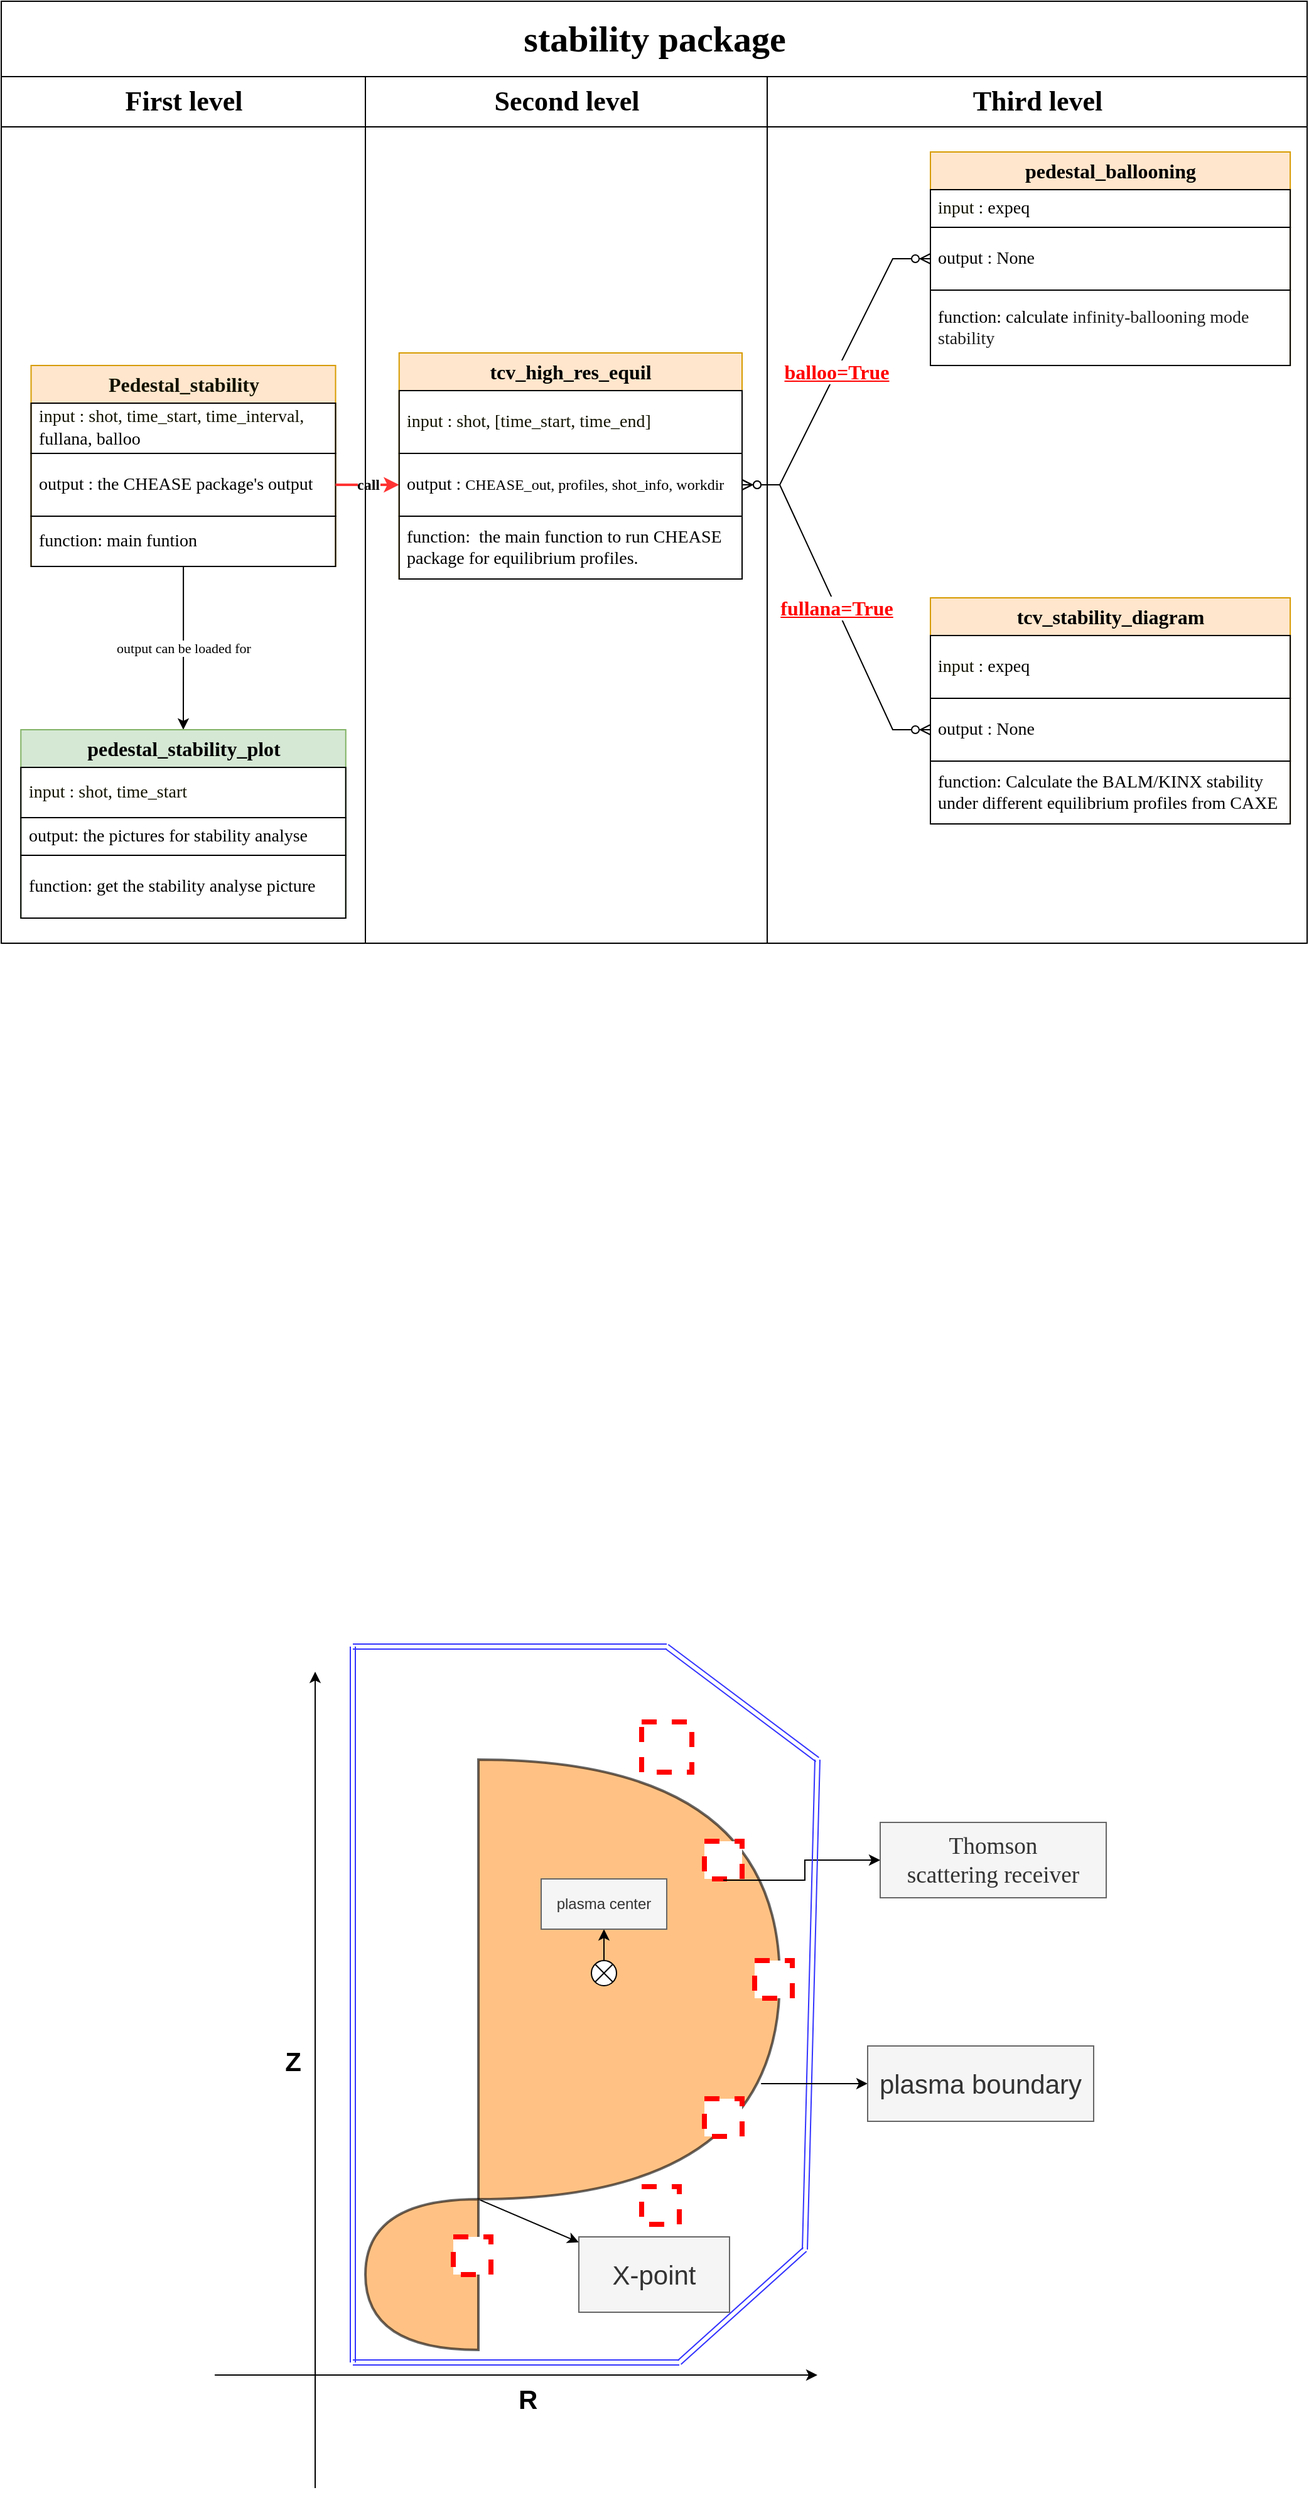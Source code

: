 <mxfile version="24.7.12" pages="4">
  <diagram name="Page-1" id="0783ab3e-0a74-02c8-0abd-f7b4e66b4bec">
    <mxGraphModel dx="1424" dy="964" grid="1" gridSize="10" guides="1" tooltips="1" connect="1" arrows="1" fold="1" page="1" pageScale="1" pageWidth="850" pageHeight="1100" background="#ffffff" math="0" shadow="0">
      <root>
        <mxCell id="0" />
        <mxCell id="1" parent="0" />
        <mxCell id="V6kkqUvpd2kyLeAWoMDx-1" value="" style="shape=or;whiteSpace=wrap;html=1;fillColor=#FF9933;fillStyle=solid;opacity=60;strokeWidth=2;" parent="1" vertex="1">
          <mxGeometry x="450" y="1430" width="240" height="350" as="geometry" />
        </mxCell>
        <mxCell id="1c1d494c118603dd-1" value="&lt;font style=&quot;font-size: 29px;&quot;&gt;stability package&lt;/font&gt;" style="swimlane;html=1;childLayout=stackLayout;startSize=60;rounded=0;shadow=0;comic=0;labelBackgroundColor=none;strokeWidth=1;fontFamily=Times New Roman;fontSize=29;align=center;" parent="1" vertex="1">
          <mxGeometry x="70" y="30" width="1040" height="750" as="geometry" />
        </mxCell>
        <mxCell id="1c1d494c118603dd-3" value="&lt;font style=&quot;font-size: 22px;&quot;&gt;First level&lt;/font&gt;" style="swimlane;html=1;startSize=40;fontFamily=Times New Roman;fontSize=22;" parent="1c1d494c118603dd-1" vertex="1">
          <mxGeometry y="60" width="290" height="690" as="geometry" />
        </mxCell>
        <mxCell id="UKQ700S80o_2FQXmhF7d-86" value="output can be loaded for" style="edgeStyle=orthogonalEdgeStyle;rounded=0;orthogonalLoop=1;jettySize=auto;html=1;fontFamily=Times New Roman;" parent="1c1d494c118603dd-3" source="UKQ700S80o_2FQXmhF7d-19" target="UKQ700S80o_2FQXmhF7d-82" edge="1">
          <mxGeometry relative="1" as="geometry" />
        </mxCell>
        <mxCell id="UKQ700S80o_2FQXmhF7d-19" value="&lt;b style=&quot;color: rgb(19, 19, 0); caret-color: rgb(19, 19, 0); text-wrap: nowrap; font-size: 16px;&quot;&gt;Pedestal_stability&lt;/b&gt;" style="swimlane;fontStyle=0;childLayout=stackLayout;horizontal=1;startSize=30;horizontalStack=0;resizeParent=1;resizeParentMax=0;resizeLast=0;collapsible=1;marginBottom=0;whiteSpace=wrap;html=1;fillColor=#ffe6cc;strokeColor=#d79b00;fontFamily=Times New Roman;" parent="1c1d494c118603dd-3" vertex="1">
          <mxGeometry x="23.75" y="230" width="242.5" height="160" as="geometry" />
        </mxCell>
        <mxCell id="UKQ700S80o_2FQXmhF7d-20" value="&lt;span style=&quot;caret-color: rgb(19, 19, 0); color: rgb(19, 19, 0); text-wrap: nowrap; background-color: rgb(255, 255, 255); font-size: 14px;&quot;&gt;&lt;font style=&quot;font-size: 14px;&quot;&gt;input :&amp;nbsp;&lt;/font&gt;&lt;/span&gt;&lt;font style=&quot;font-size: 14px;&quot; color=&quot;#131300&quot;&gt;&lt;span style=&quot;caret-color: rgb(19, 19, 0); text-wrap: nowrap; font-size: 14px;&quot;&gt;shot, time_start, time_interval&lt;font face=&quot;Times New Roman&quot;&gt;,&amp;nbsp;&lt;br&gt;&lt;/font&gt;&lt;/span&gt;&lt;/font&gt;&lt;code style=&quot;caret-color: rgb(0, 0, 0);&quot;&gt;&lt;font face=&quot;mNuG_Pi1vFsUI2TzOWnY&quot;&gt;fullana, balloo&lt;/font&gt;&lt;/code&gt;" style="text;strokeColor=default;fillColor=none;align=left;verticalAlign=middle;spacingLeft=4;spacingRight=4;overflow=hidden;points=[[0,0.5],[1,0.5]];portConstraint=eastwest;rotatable=0;whiteSpace=wrap;html=1;fontFamily=Times New Roman;fontSize=14;" parent="UKQ700S80o_2FQXmhF7d-19" vertex="1">
          <mxGeometry y="30" width="242.5" height="40" as="geometry" />
        </mxCell>
        <mxCell id="UKQ700S80o_2FQXmhF7d-21" value="&lt;div style=&quot;font-size: 14px;&quot;&gt;output : the CHEASE package&#39;s output&lt;/div&gt;&lt;div style=&quot;font-size: 14px;&quot;&gt;&lt;/div&gt;&lt;div style=&quot;font-size: 14px;&quot;&gt;&lt;/div&gt;" style="text;strokeColor=default;fillColor=none;align=left;verticalAlign=middle;spacingLeft=4;spacingRight=4;overflow=hidden;points=[[0,0.5],[1,0.5]];portConstraint=eastwest;rotatable=0;whiteSpace=wrap;html=1;fontFamily=Times New Roman;fontSize=14;" parent="UKQ700S80o_2FQXmhF7d-19" vertex="1">
          <mxGeometry y="70" width="242.5" height="50" as="geometry" />
        </mxCell>
        <mxCell id="UKQ700S80o_2FQXmhF7d-22" value="&lt;div style=&quot;font-size: 14px;&quot;&gt;function: main funtion&lt;/div&gt;" style="text;strokeColor=default;fillColor=none;align=left;verticalAlign=middle;spacingLeft=4;spacingRight=4;overflow=hidden;points=[[0,0.5],[1,0.5]];portConstraint=eastwest;rotatable=0;whiteSpace=wrap;html=1;fontFamily=Times New Roman;fontSize=14;" parent="UKQ700S80o_2FQXmhF7d-19" vertex="1">
          <mxGeometry y="120" width="242.5" height="40" as="geometry" />
        </mxCell>
        <mxCell id="UKQ700S80o_2FQXmhF7d-82" value="&lt;code style=&quot;caret-color: rgb(0, 0, 0); text-align: start;&quot;&gt;&lt;font style=&quot;font-size: 16px;&quot; face=&quot;Times New Roman&quot;&gt;&lt;b&gt;pedestal_stability_plot&lt;/b&gt;&lt;/font&gt;&lt;/code&gt;" style="swimlane;fontStyle=0;childLayout=stackLayout;horizontal=1;startSize=30;horizontalStack=0;resizeParent=1;resizeParentMax=0;resizeLast=0;collapsible=1;marginBottom=0;whiteSpace=wrap;html=1;fillColor=#d5e8d4;strokeColor=#82b366;fontFamily=Times New Roman;" parent="1c1d494c118603dd-3" vertex="1">
          <mxGeometry x="15.62" y="520" width="258.75" height="150" as="geometry" />
        </mxCell>
        <mxCell id="UKQ700S80o_2FQXmhF7d-83" value="&lt;div style=&quot;font-size: 14px;&quot;&gt;&lt;font style=&quot;font-size: 14px;&quot; color=&quot;#131300&quot;&gt;&lt;span style=&quot;caret-color: rgb(19, 19, 0); text-wrap: nowrap; font-size: 14px;&quot;&gt;input : shot, time_start&lt;/span&gt;&lt;/font&gt;&lt;/div&gt;" style="text;strokeColor=default;fillColor=none;align=left;verticalAlign=middle;spacingLeft=4;spacingRight=4;overflow=hidden;points=[[0,0.5],[1,0.5]];portConstraint=eastwest;rotatable=0;whiteSpace=wrap;html=1;fontFamily=Times New Roman;fontSize=14;" parent="UKQ700S80o_2FQXmhF7d-82" vertex="1">
          <mxGeometry y="30" width="258.75" height="40" as="geometry" />
        </mxCell>
        <mxCell id="UKQ700S80o_2FQXmhF7d-85" value="output: the pictures for stability analyse" style="text;strokeColor=default;fillColor=none;align=left;verticalAlign=middle;spacingLeft=4;spacingRight=4;overflow=hidden;points=[[0,0.5],[1,0.5]];portConstraint=eastwest;rotatable=0;whiteSpace=wrap;html=1;fontFamily=Times New Roman;fontSize=14;" parent="UKQ700S80o_2FQXmhF7d-82" vertex="1">
          <mxGeometry y="70" width="258.75" height="30" as="geometry" />
        </mxCell>
        <mxCell id="UKQ700S80o_2FQXmhF7d-84" value="&lt;div style=&quot;font-size: 14px;&quot;&gt;&lt;div style=&quot;font-size: 14px;&quot;&gt;function: get the stability analyse picture&lt;br&gt;&lt;/div&gt;&lt;/div&gt;&lt;div style=&quot;font-size: 14px;&quot;&gt;&lt;/div&gt;&lt;div style=&quot;font-size: 14px;&quot;&gt;&lt;/div&gt;" style="text;strokeColor=default;fillColor=none;align=left;verticalAlign=middle;spacingLeft=4;spacingRight=4;overflow=hidden;points=[[0,0.5],[1,0.5]];portConstraint=eastwest;rotatable=0;whiteSpace=wrap;html=1;fontFamily=Times New Roman;fontSize=14;" parent="UKQ700S80o_2FQXmhF7d-82" vertex="1">
          <mxGeometry y="100" width="258.75" height="50" as="geometry" />
        </mxCell>
        <mxCell id="UKQ700S80o_2FQXmhF7d-118" style="edgeStyle=orthogonalEdgeStyle;rounded=0;orthogonalLoop=1;jettySize=auto;html=1;exitX=1;exitY=0.5;exitDx=0;exitDy=0;" parent="UKQ700S80o_2FQXmhF7d-82" source="UKQ700S80o_2FQXmhF7d-85" target="UKQ700S80o_2FQXmhF7d-85" edge="1">
          <mxGeometry relative="1" as="geometry" />
        </mxCell>
        <mxCell id="UKQ700S80o_2FQXmhF7d-87" value="call" style="edgeStyle=orthogonalEdgeStyle;rounded=0;orthogonalLoop=1;jettySize=auto;html=1;exitX=1;exitY=0.5;exitDx=0;exitDy=0;entryX=0;entryY=0.5;entryDx=0;entryDy=0;fillColor=#f8cecc;strokeColor=#FF3333;strokeWidth=2;fontSize=12;fontStyle=1;fontFamily=Times New Roman;" parent="1c1d494c118603dd-1" source="UKQ700S80o_2FQXmhF7d-21" target="UKQ700S80o_2FQXmhF7d-53" edge="1">
          <mxGeometry relative="1" as="geometry" />
        </mxCell>
        <mxCell id="UKQ700S80o_2FQXmhF7d-11" value="&lt;font style=&quot;font-size: 22px;&quot;&gt;Second level&lt;/font&gt;" style="swimlane;html=1;startSize=40;fontFamily=Times New Roman;fontSize=22;" parent="1c1d494c118603dd-1" vertex="1">
          <mxGeometry x="290" y="60" width="320" height="690" as="geometry" />
        </mxCell>
        <mxCell id="UKQ700S80o_2FQXmhF7d-51" value="&lt;code style=&quot;caret-color: rgb(0, 0, 0); text-align: start;&quot;&gt;&lt;b&gt;&lt;font style=&quot;font-size: 16px;&quot; face=&quot;Times New Roman&quot;&gt;tcv_high_res_equil&lt;/font&gt;&lt;/b&gt;&lt;/code&gt;" style="swimlane;fontStyle=0;childLayout=stackLayout;horizontal=1;startSize=30;horizontalStack=0;resizeParent=1;resizeParentMax=0;resizeLast=0;collapsible=1;marginBottom=0;whiteSpace=wrap;html=1;fillColor=#ffe6cc;strokeColor=#d79b00;fontFamily=Times New Roman;" parent="UKQ700S80o_2FQXmhF7d-11" vertex="1">
          <mxGeometry x="26.88" y="220" width="273.12" height="180" as="geometry" />
        </mxCell>
        <mxCell id="UKQ700S80o_2FQXmhF7d-52" value="&lt;div&gt;&lt;font size=&quot;1&quot; color=&quot;#131300&quot;&gt;&lt;span style=&quot;caret-color: rgb(19, 19, 0); text-wrap: nowrap; font-size: 14px;&quot;&gt;input : shot, [time_start, time_end]&lt;/span&gt;&lt;/font&gt;&lt;/div&gt;" style="text;strokeColor=default;fillColor=none;align=left;verticalAlign=middle;spacingLeft=4;spacingRight=4;overflow=hidden;points=[[0,0.5],[1,0.5]];portConstraint=eastwest;rotatable=0;whiteSpace=wrap;html=1;fontFamily=Times New Roman;" parent="UKQ700S80o_2FQXmhF7d-51" vertex="1">
          <mxGeometry y="30" width="273.12" height="50" as="geometry" />
        </mxCell>
        <mxCell id="UKQ700S80o_2FQXmhF7d-53" value="&lt;div&gt;&lt;div&gt;&lt;font style=&quot;font-size: 14px;&quot;&gt;output :&amp;nbsp;&lt;/font&gt;&lt;span style=&quot;caret-color: rgb(0, 0, 0); background-color: initial;&quot;&gt;CHEASE_out, profiles, shot_info, workdir&lt;/span&gt;&lt;/div&gt;&lt;/div&gt;&lt;div&gt;&lt;/div&gt;&lt;div&gt;&lt;/div&gt;" style="text;strokeColor=default;fillColor=none;align=left;verticalAlign=middle;spacingLeft=4;spacingRight=4;overflow=hidden;points=[[0,0.5],[1,0.5]];portConstraint=eastwest;rotatable=0;whiteSpace=wrap;html=1;fontFamily=Times New Roman;" parent="UKQ700S80o_2FQXmhF7d-51" vertex="1">
          <mxGeometry y="80" width="273.12" height="50" as="geometry" />
        </mxCell>
        <mxCell id="UKQ700S80o_2FQXmhF7d-54" value="&lt;div&gt;&lt;font style=&quot;font-size: 14px;&quot;&gt;function:&amp;nbsp; the main function to run CHEASE package for equilibrium profiles.&lt;/font&gt;&lt;/div&gt;" style="text;strokeColor=default;fillColor=none;align=left;verticalAlign=middle;spacingLeft=4;spacingRight=4;overflow=hidden;points=[[0,0.5],[1,0.5]];portConstraint=eastwest;rotatable=0;whiteSpace=wrap;html=1;fontFamily=Times New Roman;" parent="UKQ700S80o_2FQXmhF7d-51" vertex="1">
          <mxGeometry y="130" width="273.12" height="50" as="geometry" />
        </mxCell>
        <mxCell id="OCc5EwqsKGKzAY990dn--5" value="&lt;b style=&quot;forced-color-adjust: none; font-family: Helvetica; font-style: normal; font-variant-ligatures: normal; font-variant-caps: normal; letter-spacing: normal; orphans: 2; text-align: center; text-indent: 0px; text-transform: none; widows: 2; word-spacing: 0px; -webkit-text-stroke-width: 0px; white-space: nowrap; text-decoration-thickness: initial; text-decoration-style: initial; text-decoration-color: initial;&quot;&gt;&lt;font size=&quot;1&quot; color=&quot;#ff0000&quot; style=&quot;forced-color-adjust: none;&quot; face=&quot;Times New Roman&quot;&gt;&lt;u style=&quot;forced-color-adjust: none; font-size: 16px;&quot;&gt;balloo=True&lt;/u&gt;&lt;/font&gt;&lt;/b&gt;" style="edgeStyle=entityRelationEdgeStyle;fontSize=12;html=1;endArrow=ERzeroToMany;endFill=1;startArrow=ERzeroToMany;rounded=0;entryX=0;entryY=0.5;entryDx=0;entryDy=0;exitX=1;exitY=0.5;exitDx=0;exitDy=0;" edge="1" parent="1c1d494c118603dd-1" source="UKQ700S80o_2FQXmhF7d-53" target="UKQ700S80o_2FQXmhF7d-99">
          <mxGeometry width="100" height="100" relative="1" as="geometry">
            <mxPoint x="590" y="570" as="sourcePoint" />
            <mxPoint x="820" y="400" as="targetPoint" />
            <Array as="points">
              <mxPoint x="810" y="420" />
              <mxPoint x="780" y="400" />
            </Array>
          </mxGeometry>
        </mxCell>
        <mxCell id="OCc5EwqsKGKzAY990dn--6" value="&lt;b&gt;&lt;font size=&quot;1&quot; color=&quot;#ff0000&quot; style=&quot;&quot; face=&quot;Times New Roman&quot;&gt;&lt;u style=&quot;font-size: 16px;&quot;&gt;fullana=True&lt;/u&gt;&lt;/font&gt;&lt;/b&gt;" style="edgeStyle=entityRelationEdgeStyle;fontSize=12;html=1;endArrow=ERzeroToMany;endFill=1;startArrow=ERzeroToMany;rounded=0;entryX=0;entryY=0.5;entryDx=0;entryDy=0;exitX=1;exitY=0.5;exitDx=0;exitDy=0;" edge="1" parent="1c1d494c118603dd-1" source="UKQ700S80o_2FQXmhF7d-53" target="UKQ700S80o_2FQXmhF7d-107">
          <mxGeometry width="100" height="100" relative="1" as="geometry">
            <mxPoint x="590" y="570" as="sourcePoint" />
            <mxPoint x="690" y="470" as="targetPoint" />
          </mxGeometry>
        </mxCell>
        <mxCell id="UKQ700S80o_2FQXmhF7d-12" value="&lt;font style=&quot;font-size: 22px;&quot;&gt;Third level&lt;/font&gt;" style="swimlane;html=1;startSize=40;fontFamily=Times New Roman;fontSize=22;" parent="1c1d494c118603dd-1" vertex="1">
          <mxGeometry x="610" y="60" width="430" height="690" as="geometry" />
        </mxCell>
        <mxCell id="UKQ700S80o_2FQXmhF7d-97" value="&lt;code style=&quot;caret-color: rgb(0, 0, 0); text-align: start;&quot;&gt;&lt;font face=&quot;Times New Roman&quot; style=&quot;font-size: 16px;&quot;&gt;&lt;b&gt;pedestal_ballooning&lt;/b&gt;&lt;/font&gt;&lt;/code&gt;" style="swimlane;fontStyle=0;childLayout=stackLayout;horizontal=1;startSize=30;horizontalStack=0;resizeParent=1;resizeParentMax=0;resizeLast=0;collapsible=1;marginBottom=0;whiteSpace=wrap;html=1;fillColor=#ffe6cc;strokeColor=#d79b00;fontFamily=Times New Roman;" parent="UKQ700S80o_2FQXmhF7d-12" vertex="1">
          <mxGeometry x="130" y="60" width="286.56" height="170" as="geometry" />
        </mxCell>
        <mxCell id="UKQ700S80o_2FQXmhF7d-98" value="&lt;div style=&quot;font-size: 14px;&quot;&gt;&lt;font style=&quot;font-size: 14px;&quot; color=&quot;#131300&quot;&gt;&lt;span style=&quot;caret-color: rgb(19, 19, 0); text-wrap: nowrap; font-size: 14px;&quot;&gt;input :&amp;nbsp;&lt;/span&gt;&lt;/font&gt;&lt;span style=&quot;caret-color: rgb(0, 0, 0); background-color: initial;&quot;&gt;expeq&lt;/span&gt;&lt;/div&gt;" style="text;strokeColor=default;fillColor=none;align=left;verticalAlign=middle;spacingLeft=4;spacingRight=4;overflow=hidden;points=[[0,0.5],[1,0.5]];portConstraint=eastwest;rotatable=0;whiteSpace=wrap;html=1;fontFamily=Times New Roman;fontSize=14;" parent="UKQ700S80o_2FQXmhF7d-97" vertex="1">
          <mxGeometry y="30" width="286.56" height="30" as="geometry" />
        </mxCell>
        <mxCell id="UKQ700S80o_2FQXmhF7d-99" value="&lt;div&gt;&lt;div&gt;&lt;font style=&quot;font-size: 14px;&quot;&gt;output : None&amp;nbsp;&lt;/font&gt;&lt;/div&gt;&lt;/div&gt;&lt;div&gt;&lt;/div&gt;&lt;div&gt;&lt;/div&gt;" style="text;strokeColor=default;fillColor=none;align=left;verticalAlign=middle;spacingLeft=4;spacingRight=4;overflow=hidden;points=[[0,0.5],[1,0.5]];portConstraint=eastwest;rotatable=0;whiteSpace=wrap;html=1;fontFamily=Times New Roman;" parent="UKQ700S80o_2FQXmhF7d-97" vertex="1">
          <mxGeometry y="60" width="286.56" height="50" as="geometry" />
        </mxCell>
        <mxCell id="UKQ700S80o_2FQXmhF7d-100" value="&lt;div style=&quot;font-size: 14px;&quot;&gt;&lt;font style=&quot;font-size: 14px;&quot; face=&quot;Times New Roman&quot;&gt;&lt;font style=&quot;font-size: 14px;&quot;&gt;function: calculate&amp;nbsp;&lt;/font&gt;&lt;span style=&quot;background-color: transparent; color: rgb(29, 28, 29); white-space-collapse: preserve;&quot;&gt;infinity-ballooning mode stability&lt;/span&gt;&lt;/font&gt;&lt;/div&gt;" style="text;strokeColor=default;fillColor=none;align=left;verticalAlign=middle;spacingLeft=4;spacingRight=4;overflow=hidden;points=[[0,0.5],[1,0.5]];portConstraint=eastwest;rotatable=0;whiteSpace=wrap;html=1;fontFamily=Times New Roman;" parent="UKQ700S80o_2FQXmhF7d-97" vertex="1">
          <mxGeometry y="110" width="286.56" height="60" as="geometry" />
        </mxCell>
        <mxCell id="UKQ700S80o_2FQXmhF7d-105" value="&lt;code style=&quot;caret-color: rgb(0, 0, 0); text-align: start;&quot;&gt;&lt;font size=&quot;1&quot; face=&quot;Times New Roman&quot;&gt;&lt;b style=&quot;font-size: 16px;&quot;&gt;tcv_stability_diagram&lt;/b&gt;&lt;/font&gt;&lt;/code&gt;" style="swimlane;fontStyle=0;childLayout=stackLayout;horizontal=1;startSize=30;horizontalStack=0;resizeParent=1;resizeParentMax=0;resizeLast=0;collapsible=1;marginBottom=0;whiteSpace=wrap;html=1;fillColor=#ffe6cc;strokeColor=#d79b00;fontFamily=Times New Roman;" parent="UKQ700S80o_2FQXmhF7d-12" vertex="1">
          <mxGeometry x="130" y="415" width="286.56" height="180" as="geometry" />
        </mxCell>
        <mxCell id="UKQ700S80o_2FQXmhF7d-106" value="&lt;div style=&quot;font-size: 14px;&quot;&gt;&lt;font style=&quot;font-size: 14px;&quot; color=&quot;#131300&quot;&gt;&lt;span style=&quot;caret-color: rgb(19, 19, 0); text-wrap: nowrap; font-size: 14px;&quot;&gt;input :&amp;nbsp;&lt;/span&gt;&lt;/font&gt;&lt;span style=&quot;caret-color: rgb(0, 0, 0); background-color: initial;&quot;&gt;expeq&lt;/span&gt;&lt;/div&gt;" style="text;strokeColor=default;fillColor=none;align=left;verticalAlign=middle;spacingLeft=4;spacingRight=4;overflow=hidden;points=[[0,0.5],[1,0.5]];portConstraint=eastwest;rotatable=0;whiteSpace=wrap;html=1;fontFamily=Times New Roman;fontSize=14;" parent="UKQ700S80o_2FQXmhF7d-105" vertex="1">
          <mxGeometry y="30" width="286.56" height="50" as="geometry" />
        </mxCell>
        <mxCell id="UKQ700S80o_2FQXmhF7d-107" value="&lt;div style=&quot;font-size: 14px;&quot;&gt;&lt;div style=&quot;font-size: 14px;&quot;&gt;output : None&lt;/div&gt;&lt;/div&gt;&lt;div style=&quot;font-size: 14px;&quot;&gt;&lt;/div&gt;&lt;div style=&quot;font-size: 14px;&quot;&gt;&lt;/div&gt;" style="text;strokeColor=default;fillColor=none;align=left;verticalAlign=middle;spacingLeft=4;spacingRight=4;overflow=hidden;points=[[0,0.5],[1,0.5]];portConstraint=eastwest;rotatable=0;whiteSpace=wrap;html=1;fontFamily=Times New Roman;fontSize=14;" parent="UKQ700S80o_2FQXmhF7d-105" vertex="1">
          <mxGeometry y="80" width="286.56" height="50" as="geometry" />
        </mxCell>
        <mxCell id="UKQ700S80o_2FQXmhF7d-108" value="&lt;div style=&quot;font-size: 14px;&quot;&gt;function: Calculate the BALM/KINX stability under different equilibrium profiles from CAXE&lt;/div&gt;" style="text;strokeColor=default;fillColor=none;align=left;verticalAlign=middle;spacingLeft=4;spacingRight=4;overflow=hidden;points=[[0,0.5],[1,0.5]];portConstraint=eastwest;rotatable=0;whiteSpace=wrap;html=1;fontFamily=Times New Roman;fontSize=14;" parent="UKQ700S80o_2FQXmhF7d-105" vertex="1">
          <mxGeometry y="130" width="286.56" height="50" as="geometry" />
        </mxCell>
        <mxCell id="V6kkqUvpd2kyLeAWoMDx-3" value="" style="shape=or;whiteSpace=wrap;html=1;rotation=-180;fillColor=#FF9933;fillStyle=solid;opacity=60;strokeWidth=2;" parent="1" vertex="1">
          <mxGeometry x="360" y="1780" width="90" height="120" as="geometry" />
        </mxCell>
        <mxCell id="V6kkqUvpd2kyLeAWoMDx-4" value="" style="whiteSpace=wrap;html=1;aspect=fixed;dashed=1;strokeWidth=4;perimeterSpacing=1;strokeColor=#FF0000;" parent="1" vertex="1">
          <mxGeometry x="580" y="1400" width="40" height="40" as="geometry" />
        </mxCell>
        <mxCell id="V6kkqUvpd2kyLeAWoMDx-5" value="" style="whiteSpace=wrap;html=1;aspect=fixed;dashed=1;strokeWidth=4;perimeterSpacing=1;strokeColor=#FF0000;" parent="1" vertex="1">
          <mxGeometry x="630" y="1495" width="30" height="30" as="geometry" />
        </mxCell>
        <mxCell id="V6kkqUvpd2kyLeAWoMDx-6" value="" style="whiteSpace=wrap;html=1;aspect=fixed;dashed=1;strokeWidth=4;perimeterSpacing=1;strokeColor=#FF0000;" parent="1" vertex="1">
          <mxGeometry x="670" y="1590" width="30" height="30" as="geometry" />
        </mxCell>
        <mxCell id="V6kkqUvpd2kyLeAWoMDx-8" value="" style="whiteSpace=wrap;html=1;aspect=fixed;dashed=1;strokeWidth=4;perimeterSpacing=1;strokeColor=#FF0000;" parent="1" vertex="1">
          <mxGeometry x="580" y="1770" width="30" height="30" as="geometry" />
        </mxCell>
        <mxCell id="V6kkqUvpd2kyLeAWoMDx-9" value="" style="whiteSpace=wrap;html=1;aspect=fixed;dashed=1;strokeWidth=4;perimeterSpacing=1;strokeColor=#FF0000;" parent="1" vertex="1">
          <mxGeometry x="430" y="1810" width="30" height="30" as="geometry" />
        </mxCell>
        <mxCell id="V6kkqUvpd2kyLeAWoMDx-13" value="Z" style="endArrow=classic;html=1;rounded=0;fontSize=21;fontStyle=1;labelPosition=left;verticalLabelPosition=top;align=right;verticalAlign=bottom;spacingLeft=23;spacingBottom=0;spacingRight=10;" parent="1" edge="1">
          <mxGeometry x="0.001" width="50" height="50" relative="1" as="geometry">
            <mxPoint x="320" y="2010" as="sourcePoint" />
            <mxPoint x="320" y="1360" as="targetPoint" />
            <mxPoint as="offset" />
          </mxGeometry>
        </mxCell>
        <mxCell id="V6kkqUvpd2kyLeAWoMDx-16" value="R" style="endArrow=classic;html=1;rounded=0;fontSize=21;labelPosition=right;verticalLabelPosition=bottom;align=left;verticalAlign=top;fontStyle=1" parent="1" edge="1">
          <mxGeometry width="50" height="50" relative="1" as="geometry">
            <mxPoint x="240" y="1920" as="sourcePoint" />
            <mxPoint x="720" y="1920" as="targetPoint" />
          </mxGeometry>
        </mxCell>
        <mxCell id="V6kkqUvpd2kyLeAWoMDx-19" value="&lt;p class=&quot;MsoNormal&quot;&gt;&lt;span style=&quot;mso-spacerun:&#39;yes&#39;;font-family:&#39;Times New Roman Regular&#39;;mso-fareast-font-family:宋体;&lt;br/&gt;font-weight:normal;font-size:14.0pt;mso-font-kerning:0.0pt;&quot;&gt;Thomson scattering&amp;nbsp;&lt;/span&gt;&lt;span style=&quot;font-family: &amp;quot;Times New Roman Regular&amp;quot;; font-size: 14pt; text-align: justify; background-color: initial;&quot;&gt;receiver&lt;/span&gt;&lt;/p&gt;" style="whiteSpace=wrap;html=1;fillColor=#f5f5f5;strokeColor=#666666;fontColor=#333333;" parent="1" vertex="1">
          <mxGeometry x="770" y="1480" width="180" height="60" as="geometry" />
        </mxCell>
        <mxCell id="V6kkqUvpd2kyLeAWoMDx-20" value="" style="edgeStyle=orthogonalEdgeStyle;rounded=0;orthogonalLoop=1;jettySize=auto;html=1;exitX=0.5;exitY=1;exitDx=0;exitDy=0;jumpStyle=none;" parent="1" source="V6kkqUvpd2kyLeAWoMDx-5" target="V6kkqUvpd2kyLeAWoMDx-19" edge="1">
          <mxGeometry relative="1" as="geometry">
            <Array as="points">
              <mxPoint x="710" y="1526" />
              <mxPoint x="710" y="1510" />
            </Array>
          </mxGeometry>
        </mxCell>
        <mxCell id="V6kkqUvpd2kyLeAWoMDx-21" value="" style="endArrow=classic;html=1;rounded=0;exitX=0.006;exitY=1.002;exitDx=0;exitDy=0;exitPerimeter=0;" parent="1" source="V6kkqUvpd2kyLeAWoMDx-1" target="V6kkqUvpd2kyLeAWoMDx-22" edge="1">
          <mxGeometry width="50" height="50" relative="1" as="geometry">
            <mxPoint x="700" y="1670" as="sourcePoint" />
            <mxPoint x="510" y="1820" as="targetPoint" />
          </mxGeometry>
        </mxCell>
        <mxCell id="V6kkqUvpd2kyLeAWoMDx-22" value="X-point" style="rounded=0;whiteSpace=wrap;html=1;fontSize=21;fillColor=#f5f5f5;strokeColor=#666666;fontColor=#333333;" parent="1" vertex="1">
          <mxGeometry x="530" y="1810" width="120" height="60" as="geometry" />
        </mxCell>
        <mxCell id="V6kkqUvpd2kyLeAWoMDx-26" value="" style="shape=link;html=1;rounded=0;strokeColor=#3333FF;" parent="1" edge="1">
          <mxGeometry width="100" relative="1" as="geometry">
            <mxPoint x="610" y="1910" as="sourcePoint" />
            <mxPoint x="710" y="1820" as="targetPoint" />
          </mxGeometry>
        </mxCell>
        <mxCell id="V6kkqUvpd2kyLeAWoMDx-27" value="" style="shape=link;html=1;rounded=0;strokeColor=#3333FF;" parent="1" edge="1">
          <mxGeometry width="100" relative="1" as="geometry">
            <mxPoint x="710" y="1820" as="sourcePoint" />
            <mxPoint x="720" y="1430" as="targetPoint" />
          </mxGeometry>
        </mxCell>
        <mxCell id="V6kkqUvpd2kyLeAWoMDx-28" value="" style="shape=link;html=1;rounded=0;strokeColor=#3333FF;" parent="1" edge="1">
          <mxGeometry width="100" relative="1" as="geometry">
            <mxPoint x="350" y="1910" as="sourcePoint" />
            <mxPoint x="610" y="1910" as="targetPoint" />
          </mxGeometry>
        </mxCell>
        <mxCell id="V6kkqUvpd2kyLeAWoMDx-29" value="" style="shape=link;html=1;rounded=0;strokeColor=#3333FF;" parent="1" edge="1">
          <mxGeometry width="100" relative="1" as="geometry">
            <mxPoint x="350" y="1910" as="sourcePoint" />
            <mxPoint x="350" y="1340" as="targetPoint" />
          </mxGeometry>
        </mxCell>
        <mxCell id="V6kkqUvpd2kyLeAWoMDx-30" value="" style="shape=link;html=1;rounded=0;strokeColor=#3333FF;" parent="1" edge="1">
          <mxGeometry width="100" relative="1" as="geometry">
            <mxPoint x="350" y="1340" as="sourcePoint" />
            <mxPoint x="600" y="1340" as="targetPoint" />
          </mxGeometry>
        </mxCell>
        <mxCell id="V6kkqUvpd2kyLeAWoMDx-31" value="" style="shape=link;html=1;rounded=0;strokeColor=#3333FF;" parent="1" edge="1">
          <mxGeometry width="100" relative="1" as="geometry">
            <mxPoint x="600" y="1340" as="sourcePoint" />
            <mxPoint x="720" y="1430" as="targetPoint" />
          </mxGeometry>
        </mxCell>
        <mxCell id="V6kkqUvpd2kyLeAWoMDx-32" value="" style="endArrow=classic;html=1;rounded=0;exitX=0.938;exitY=0.737;exitDx=0;exitDy=0;exitPerimeter=0;" parent="1" source="V6kkqUvpd2kyLeAWoMDx-1" target="V6kkqUvpd2kyLeAWoMDx-33" edge="1">
          <mxGeometry width="50" height="50" relative="1" as="geometry">
            <mxPoint x="700" y="1670" as="sourcePoint" />
            <mxPoint x="750" y="1688" as="targetPoint" />
          </mxGeometry>
        </mxCell>
        <mxCell id="V6kkqUvpd2kyLeAWoMDx-33" value="&lt;font style=&quot;font-size: 21px;&quot;&gt;plasma boundary&lt;/font&gt;" style="rounded=0;whiteSpace=wrap;html=1;fillColor=#f5f5f5;strokeColor=#666666;fontColor=#333333;" parent="1" vertex="1">
          <mxGeometry x="760" y="1658" width="180" height="60" as="geometry" />
        </mxCell>
        <mxCell id="V6kkqUvpd2kyLeAWoMDx-46" style="edgeStyle=orthogonalEdgeStyle;rounded=0;orthogonalLoop=1;jettySize=auto;html=1;entryX=0.5;entryY=1;entryDx=0;entryDy=0;" parent="1" source="V6kkqUvpd2kyLeAWoMDx-44" target="V6kkqUvpd2kyLeAWoMDx-45" edge="1">
          <mxGeometry relative="1" as="geometry" />
        </mxCell>
        <mxCell id="V6kkqUvpd2kyLeAWoMDx-44" value="" style="shape=sumEllipse;perimeter=ellipsePerimeter;whiteSpace=wrap;html=1;backgroundOutline=1;" parent="1" vertex="1">
          <mxGeometry x="540" y="1590" width="20" height="20" as="geometry" />
        </mxCell>
        <mxCell id="V6kkqUvpd2kyLeAWoMDx-45" value="plasma center" style="rounded=0;whiteSpace=wrap;html=1;fillColor=#f5f5f5;strokeColor=#666666;fontColor=#333333;" parent="1" vertex="1">
          <mxGeometry x="500" y="1525" width="100" height="40" as="geometry" />
        </mxCell>
        <mxCell id="V6kkqUvpd2kyLeAWoMDx-48" value="" style="whiteSpace=wrap;html=1;aspect=fixed;dashed=1;strokeWidth=4;perimeterSpacing=1;strokeColor=#FF0000;" parent="1" vertex="1">
          <mxGeometry x="630" y="1700" width="30" height="30" as="geometry" />
        </mxCell>
      </root>
    </mxGraphModel>
  </diagram>
  <diagram id="EJhzM35wPNl-HNFCeapX" name="第 2 页">
    <mxGraphModel dx="1740" dy="1178" grid="1" gridSize="10" guides="1" tooltips="1" connect="1" arrows="1" fold="1" page="1" pageScale="1" pageWidth="827" pageHeight="1169" math="1" shadow="0">
      <root>
        <mxCell id="0" />
        <mxCell id="1" parent="0" />
        <mxCell id="1DNohcbgQMekTAIpB6VI-5" style="edgeStyle=orthogonalEdgeStyle;rounded=0;orthogonalLoop=1;jettySize=auto;html=1;entryX=0.5;entryY=0;entryDx=0;entryDy=0;" edge="1" parent="1" source="1DNohcbgQMekTAIpB6VI-1" target="1DNohcbgQMekTAIpB6VI-2">
          <mxGeometry relative="1" as="geometry" />
        </mxCell>
        <mxCell id="1DNohcbgQMekTAIpB6VI-1" value="&lt;p style=&quot;&quot;&gt;&lt;font style=&quot;background-color: initial;&quot;&gt;&lt;font style=&quot;&quot; face=&quot;Tahoma&quot;&gt;&lt;b style=&quot;&quot;&gt;&lt;font style=&quot;font-size: 18px;&quot;&gt;Start&lt;/font&gt;&lt;/b&gt;&lt;br&gt;&lt;span style=&quot;font-size: 14px;&quot;&gt;Initialize&lt;/span&gt;&lt;/font&gt;&lt;span style=&quot;font-size: 14px;&quot;&gt;&amp;nbsp;&lt;/span&gt;&lt;/font&gt;&lt;span style=&quot;font-size: 12px; background-color: initial;&quot;&gt;&amp;nbsp;&lt;/span&gt;&lt;span style=&quot;font-size: 14px; color: rgb(232, 62, 140); font-family: SFMono-Regular, Menlo, Monaco, Consolas, &amp;quot;Liberation Mono&amp;quot;, &amp;quot;Courier New&amp;quot;, monospace; text-align: left; background-color: rgb(255, 255, 255);&quot;&gt;\(\psi\) &lt;/span&gt;&lt;span style=&quot;font-size: 14px; text-align: left; background-color: rgb(255, 255, 255);&quot;&gt;&lt;font face=&quot;Tahoma&quot;&gt;and&lt;/font&gt;&lt;/span&gt;&lt;span style=&quot;font-size: 14px; color: rgb(232, 62, 140); font-family: SFMono-Regular, Menlo, Monaco, Consolas, &amp;quot;Liberation Mono&amp;quot;, &amp;quot;Courier New&amp;quot;, monospace; text-align: left; background-color: rgb(255, 255, 255);&quot;&gt;&amp;nbsp;&lt;/span&gt;&lt;span style=&quot;font-size: 14px; text-align: left; background-color: rgb(255, 255, 255);&quot;&gt;&lt;font style=&quot;&quot; color=&quot;#e83e8c&quot;&gt;&lt;font face=&quot;SFMono-Regular, Menlo, Monaco, Consolas, Liberation Mono, Courier New, monospace&quot;&gt;\(C_{i}(s)\)&lt;br&gt;&lt;/font&gt;&lt;/font&gt;&lt;/span&gt;&lt;span style=&quot;font-size: 14px; font-family: Tahoma; background-color: rgb(255, 255, 255); text-align: left;&quot;&gt;Set coarse equilibrium mesh&lt;/span&gt;&lt;/p&gt;" style="rounded=0;whiteSpace=wrap;html=1;labelBackgroundColor=none;" vertex="1" parent="1">
          <mxGeometry x="50" y="20" width="190" height="80" as="geometry" />
        </mxCell>
        <mxCell id="1DNohcbgQMekTAIpB6VI-8" value="" style="edgeStyle=orthogonalEdgeStyle;rounded=0;orthogonalLoop=1;jettySize=auto;html=1;" edge="1" parent="1" source="1DNohcbgQMekTAIpB6VI-2" target="1DNohcbgQMekTAIpB6VI-7">
          <mxGeometry relative="1" as="geometry" />
        </mxCell>
        <mxCell id="1DNohcbgQMekTAIpB6VI-2" value="&lt;font style=&quot;font-size: 14px;&quot; face=&quot;Tahoma&quot;&gt;Construct and decompose Matrix&lt;/font&gt;" style="whiteSpace=wrap;html=1;labelBackgroundColor=none;" vertex="1" parent="1">
          <mxGeometry x="77.5" y="150" width="135" height="60" as="geometry" />
        </mxCell>
        <mxCell id="1DNohcbgQMekTAIpB6VI-10" value="" style="edgeStyle=orthogonalEdgeStyle;rounded=0;orthogonalLoop=1;jettySize=auto;html=1;" edge="1" parent="1" source="1DNohcbgQMekTAIpB6VI-7" target="1DNohcbgQMekTAIpB6VI-9">
          <mxGeometry relative="1" as="geometry" />
        </mxCell>
        <mxCell id="1DNohcbgQMekTAIpB6VI-7" value="&lt;font style=&quot;font-size: 14px;&quot; face=&quot;Tahoma&quot;&gt;Forward and backward substitution for&lt;/font&gt;&amp;nbsp;&amp;nbsp;&lt;span style=&quot;color: rgb(232, 62, 140); font-family: SFMono-Regular, Menlo, Monaco, Consolas, &amp;quot;Liberation Mono&amp;quot;, &amp;quot;Courier New&amp;quot;, monospace; font-size: 14px; text-align: left; background-color: rgb(255, 255, 255);&quot;&gt;\(\psi\)&lt;/span&gt;" style="whiteSpace=wrap;html=1;labelBackgroundColor=none;" vertex="1" parent="1">
          <mxGeometry x="55.63" y="280" width="178.75" height="50" as="geometry" />
        </mxCell>
        <mxCell id="1DNohcbgQMekTAIpB6VI-12" value="&lt;font face=&quot;Tahoma&quot; style=&quot;font-size: 16px;&quot;&gt;No&lt;/font&gt;" style="edgeStyle=orthogonalEdgeStyle;rounded=0;orthogonalLoop=1;jettySize=auto;html=1;labelPosition=left;verticalLabelPosition=middle;align=right;verticalAlign=middle;spacingLeft=0;labelBorderColor=none;" edge="1" parent="1" source="1DNohcbgQMekTAIpB6VI-9" target="1DNohcbgQMekTAIpB6VI-11">
          <mxGeometry relative="1" as="geometry" />
        </mxCell>
        <mxCell id="1DNohcbgQMekTAIpB6VI-15" value="&lt;font style=&quot;font-size: 16px;&quot; face=&quot;Tahoma&quot;&gt;Yes&lt;/font&gt;" style="edgeStyle=orthogonalEdgeStyle;rounded=0;orthogonalLoop=1;jettySize=auto;html=1;" edge="1" parent="1" source="1DNohcbgQMekTAIpB6VI-9" target="1DNohcbgQMekTAIpB6VI-14">
          <mxGeometry relative="1" as="geometry" />
        </mxCell>
        <mxCell id="1DNohcbgQMekTAIpB6VI-9" value="&lt;font style=&quot;font-size: 14px;&quot; face=&quot;Tahoma&quot;&gt;Converged ?&lt;/font&gt;" style="whiteSpace=wrap;html=1;labelBackgroundColor=none;" vertex="1" parent="1">
          <mxGeometry x="85.01" y="370" width="120" height="40" as="geometry" />
        </mxCell>
        <mxCell id="1DNohcbgQMekTAIpB6VI-13" style="edgeStyle=orthogonalEdgeStyle;rounded=0;orthogonalLoop=1;jettySize=auto;html=1;exitX=0.5;exitY=0;exitDx=0;exitDy=0;" edge="1" parent="1" source="1DNohcbgQMekTAIpB6VI-11">
          <mxGeometry relative="1" as="geometry">
            <mxPoint x="150" y="260" as="targetPoint" />
            <mxPoint x="340.059" y="320" as="sourcePoint" />
            <Array as="points">
              <mxPoint x="370" y="260" />
            </Array>
          </mxGeometry>
        </mxCell>
        <mxCell id="1DNohcbgQMekTAIpB6VI-11" value="&lt;font style=&quot;font-size: 14px;&quot; face=&quot;Tahoma&quot;&gt;Compute&lt;/font&gt;&amp;nbsp;&amp;nbsp;&lt;span style=&quot;font-size: 14px; text-align: left; background-color: rgb(255, 255, 255);&quot;&gt;&lt;font style=&quot;color: rgb(232, 62, 140);&quot; face=&quot;SFMono-Regular, Menlo, Monaco, Consolas, Liberation Mono, Courier New, monospace&quot;&gt;\(j_{\phi}\)&lt;/font&gt;&lt;br&gt;&lt;font style=&quot;&quot; face=&quot;Tahoma&quot;&gt;Fixed&lt;/font&gt;&lt;/span&gt;&lt;span style=&quot;color: rgb(232, 62, 140); font-family: SFMono-Regular, Menlo, Monaco, Consolas, &amp;quot;Liberation Mono&amp;quot;, &amp;quot;Courier New&amp;quot;, monospace; font-size: 14px; text-align: left; background-color: rgb(255, 255, 255);&quot;&gt;&amp;nbsp;&lt;/span&gt;&lt;span style=&quot;color: rgb(232, 62, 140); font-family: SFMono-Regular, Menlo, Monaco, Consolas, &amp;quot;Liberation Mono&amp;quot;, &amp;quot;Courier New&amp;quot;, monospace; font-size: 14px; text-align: left; background-color: rgb(255, 255, 255);&quot;&gt;\(C_{i}(s)\)&lt;/span&gt;" style="whiteSpace=wrap;html=1;labelBackgroundColor=none;" vertex="1" parent="1">
          <mxGeometry x="310" y="300" width="120" height="60" as="geometry" />
        </mxCell>
        <mxCell id="1DNohcbgQMekTAIpB6VI-18" value="" style="edgeStyle=orthogonalEdgeStyle;rounded=0;orthogonalLoop=1;jettySize=auto;html=1;" edge="1" parent="1" source="1DNohcbgQMekTAIpB6VI-14" target="1DNohcbgQMekTAIpB6VI-17">
          <mxGeometry relative="1" as="geometry" />
        </mxCell>
        <mxCell id="1DNohcbgQMekTAIpB6VI-14" value="&lt;font style=&quot;font-size: 14px;&quot; face=&quot;Tahoma&quot;&gt;Mapping for &lt;br&gt;computation of&lt;/font&gt;&amp;nbsp;&lt;span style=&quot;color: rgb(232, 62, 140); font-family: SFMono-Regular, Menlo, Monaco, Consolas, &amp;quot;Liberation Mono&amp;quot;, &amp;quot;Courier New&amp;quot;, monospace; font-size: 14px; text-align: left; background-color: rgb(255, 255, 255);&quot;&gt;\(C_{i}(s)\)&lt;/span&gt;" style="whiteSpace=wrap;html=1;labelBackgroundColor=none;" vertex="1" parent="1">
          <mxGeometry x="62.51" y="460" width="164.99" height="60" as="geometry" />
        </mxCell>
        <mxCell id="1DNohcbgQMekTAIpB6VI-20" value="&lt;meta charset=&quot;utf-8&quot;&gt;&lt;span style=&quot;color: rgb(0, 0, 0); font-family: Tahoma; font-size: 16px; font-style: normal; font-variant-ligatures: normal; font-variant-caps: normal; font-weight: 400; letter-spacing: normal; orphans: 2; text-align: right; text-indent: 0px; text-transform: none; widows: 2; word-spacing: 0px; -webkit-text-stroke-width: 0px; white-space: nowrap; background-color: rgb(255, 255, 255); text-decoration-thickness: initial; text-decoration-style: initial; text-decoration-color: initial; display: inline !important; float: none;&quot;&gt;No&lt;/span&gt;" style="edgeStyle=orthogonalEdgeStyle;rounded=0;orthogonalLoop=1;jettySize=auto;html=1;" edge="1" parent="1" source="1DNohcbgQMekTAIpB6VI-17" target="1DNohcbgQMekTAIpB6VI-19">
          <mxGeometry relative="1" as="geometry" />
        </mxCell>
        <mxCell id="1DNohcbgQMekTAIpB6VI-23" value="&lt;meta charset=&quot;utf-8&quot;&gt;&lt;span style=&quot;color: rgb(0, 0, 0); font-family: Tahoma; font-size: 16px; font-style: normal; font-variant-ligatures: normal; font-variant-caps: normal; font-weight: 400; letter-spacing: normal; orphans: 2; text-align: center; text-indent: 0px; text-transform: none; widows: 2; word-spacing: 0px; -webkit-text-stroke-width: 0px; white-space: nowrap; background-color: rgb(255, 255, 255); text-decoration-thickness: initial; text-decoration-style: initial; text-decoration-color: initial; display: inline !important; float: none;&quot;&gt;Yes&lt;/span&gt;" style="edgeStyle=orthogonalEdgeStyle;rounded=0;orthogonalLoop=1;jettySize=auto;html=1;" edge="1" parent="1" source="1DNohcbgQMekTAIpB6VI-17" target="1DNohcbgQMekTAIpB6VI-22">
          <mxGeometry relative="1" as="geometry" />
        </mxCell>
        <mxCell id="1DNohcbgQMekTAIpB6VI-17" value="&lt;span style=&quot;color: rgb(232, 62, 140); font-family: SFMono-Regular, Menlo, Monaco, Consolas, &amp;quot;Liberation Mono&amp;quot;, &amp;quot;Courier New&amp;quot;, monospace; font-size: 14px; font-style: normal; font-variant-ligatures: normal; font-variant-caps: normal; font-weight: 400; letter-spacing: normal; orphans: 2; text-align: left; text-indent: 0px; text-transform: none; widows: 2; word-spacing: 0px; -webkit-text-stroke-width: 0px; white-space: normal; background-color: rgb(255, 255, 255); text-decoration-thickness: initial; text-decoration-style: initial; text-decoration-color: initial; display: inline !important; float: none;&quot;&gt;\(C_{i}(s)\) &lt;/span&gt;&lt;span style=&quot;font-family: SFMono-Regular, Menlo, Monaco, Consolas, &amp;quot;Liberation Mono&amp;quot;, &amp;quot;Courier New&amp;quot;, monospace; font-size: 14px; font-style: normal; font-variant-ligatures: normal; font-variant-caps: normal; font-weight: 400; letter-spacing: normal; orphans: 2; text-align: left; text-indent: 0px; text-transform: none; widows: 2; word-spacing: 0px; -webkit-text-stroke-width: 0px; white-space: normal; background-color: rgb(255, 255, 255); text-decoration-thickness: initial; text-decoration-style: initial; text-decoration-color: initial; float: none; display: inline !important;&quot;&gt;Converged?&lt;/span&gt;" style="whiteSpace=wrap;html=1;labelBackgroundColor=none;" vertex="1" parent="1">
          <mxGeometry x="72.51" y="570" width="145" height="60" as="geometry" />
        </mxCell>
        <mxCell id="1DNohcbgQMekTAIpB6VI-21" style="edgeStyle=orthogonalEdgeStyle;rounded=0;orthogonalLoop=1;jettySize=auto;html=1;exitX=0.5;exitY=0;exitDx=0;exitDy=0;" edge="1" parent="1" source="1DNohcbgQMekTAIpB6VI-19">
          <mxGeometry relative="1" as="geometry">
            <mxPoint x="150" y="240" as="targetPoint" />
            <Array as="points">
              <mxPoint x="460" y="240" />
            </Array>
          </mxGeometry>
        </mxCell>
        <mxCell id="1DNohcbgQMekTAIpB6VI-19" value="Compute&amp;nbsp;&lt;span style=&quot;color: rgb(232, 62, 140); font-family: SFMono-Regular, Menlo, Monaco, Consolas, &amp;quot;Liberation Mono&amp;quot;, &amp;quot;Courier New&amp;quot;, monospace; font-size: 14px; text-align: left; background-color: rgb(255, 255, 255);&quot;&gt;\(C_{i}(s)\)&lt;br&gt;&lt;/span&gt;Fixed&amp;nbsp;&amp;nbsp;&lt;span style=&quot;color: rgb(232, 62, 140); font-family: SFMono-Regular, Menlo, Monaco, Consolas, &amp;quot;Liberation Mono&amp;quot;, &amp;quot;Courier New&amp;quot;, monospace; font-size: 14px; text-align: left; background-color: rgb(255, 255, 255);&quot;&gt;\(\psi\)&lt;/span&gt;&amp;nbsp;" style="whiteSpace=wrap;html=1;labelBackgroundColor=none;" vertex="1" parent="1">
          <mxGeometry x="400" y="410" width="120" height="60" as="geometry" />
        </mxCell>
        <mxCell id="1DNohcbgQMekTAIpB6VI-25" value="" style="edgeStyle=orthogonalEdgeStyle;rounded=0;orthogonalLoop=1;jettySize=auto;html=1;" edge="1" parent="1" source="1DNohcbgQMekTAIpB6VI-22" target="1DNohcbgQMekTAIpB6VI-24">
          <mxGeometry relative="1" as="geometry" />
        </mxCell>
        <mxCell id="1DNohcbgQMekTAIpB6VI-22" value="&lt;font face=&quot;Tahoma&quot; style=&quot;font-size: 14px;&quot;&gt;Balloning optimization or&lt;br&gt;Bootstrap current specification&lt;/font&gt;" style="whiteSpace=wrap;html=1;labelBackgroundColor=none;" vertex="1" parent="1">
          <mxGeometry x="43.76" y="680" width="202.49" height="60" as="geometry" />
        </mxCell>
        <mxCell id="1DNohcbgQMekTAIpB6VI-27" value="&lt;meta charset=&quot;utf-8&quot;&gt;&lt;span style=&quot;color: rgb(0, 0, 0); font-family: Tahoma; font-size: 16px; font-style: normal; font-variant-ligatures: normal; font-variant-caps: normal; font-weight: 400; letter-spacing: normal; orphans: 2; text-align: right; text-indent: 0px; text-transform: none; widows: 2; word-spacing: 0px; -webkit-text-stroke-width: 0px; white-space: nowrap; background-color: rgb(255, 255, 255); text-decoration-thickness: initial; text-decoration-style: initial; text-decoration-color: initial; display: inline !important; float: none;&quot;&gt;No&lt;/span&gt;" style="edgeStyle=orthogonalEdgeStyle;rounded=0;orthogonalLoop=1;jettySize=auto;html=1;" edge="1" parent="1" source="1DNohcbgQMekTAIpB6VI-24" target="1DNohcbgQMekTAIpB6VI-26">
          <mxGeometry relative="1" as="geometry" />
        </mxCell>
        <mxCell id="1DNohcbgQMekTAIpB6VI-30" value="&lt;meta charset=&quot;utf-8&quot;&gt;&lt;span style=&quot;color: rgb(0, 0, 0); font-family: Tahoma; font-size: 16px; font-style: normal; font-variant-ligatures: normal; font-variant-caps: normal; font-weight: 400; letter-spacing: normal; orphans: 2; text-align: center; text-indent: 0px; text-transform: none; widows: 2; word-spacing: 0px; -webkit-text-stroke-width: 0px; white-space: nowrap; background-color: rgb(255, 255, 255); text-decoration-thickness: initial; text-decoration-style: initial; text-decoration-color: initial; display: inline !important; float: none;&quot;&gt;Yes&lt;/span&gt;" style="edgeStyle=orthogonalEdgeStyle;rounded=0;orthogonalLoop=1;jettySize=auto;html=1;" edge="1" parent="1" source="1DNohcbgQMekTAIpB6VI-24" target="1DNohcbgQMekTAIpB6VI-29">
          <mxGeometry relative="1" as="geometry" />
        </mxCell>
        <mxCell id="1DNohcbgQMekTAIpB6VI-24" value="&lt;span style=&quot;color: rgb(232, 62, 140); font-family: SFMono-Regular, Menlo, Monaco, Consolas, &amp;quot;Liberation Mono&amp;quot;, &amp;quot;Courier New&amp;quot;, monospace; font-size: 14px; text-align: left; background-color: rgb(255, 255, 255);&quot;&gt;\(p&#39;\)&lt;/span&gt;&lt;span style=&quot;color: rgb(232, 62, 140); font-family: SFMono-Regular, Menlo, Monaco, Consolas, &amp;quot;Liberation Mono&amp;quot;, &amp;quot;Courier New&amp;quot;, monospace; font-size: 14px; text-align: left; background-color: rgb(255, 255, 255);&quot;&gt;&amp;nbsp;&lt;/span&gt;&lt;font style=&quot;font-size: 14px;&quot; face=&quot;Tahoma&quot;&gt;Converged?&lt;/font&gt;" style="whiteSpace=wrap;html=1;labelBackgroundColor=none;" vertex="1" parent="1">
          <mxGeometry x="67.5" y="780" width="155.01" height="60" as="geometry" />
        </mxCell>
        <mxCell id="1DNohcbgQMekTAIpB6VI-28" style="edgeStyle=orthogonalEdgeStyle;rounded=0;orthogonalLoop=1;jettySize=auto;html=1;exitX=0.5;exitY=0;exitDx=0;exitDy=0;" edge="1" parent="1" source="1DNohcbgQMekTAIpB6VI-26">
          <mxGeometry relative="1" as="geometry">
            <mxPoint x="150" y="220" as="targetPoint" />
            <Array as="points">
              <mxPoint x="555" y="220" />
            </Array>
          </mxGeometry>
        </mxCell>
        <mxCell id="1DNohcbgQMekTAIpB6VI-26" value="&lt;font face=&quot;Tahoma&quot; style=&quot;font-size: 14px;&quot;&gt;Modify&lt;/font&gt;&amp;nbsp;&lt;span style=&quot;color: rgb(232, 62, 140); font-family: SFMono-Regular, Menlo, Monaco, Consolas, &amp;quot;Liberation Mono&amp;quot;, &amp;quot;Courier New&amp;quot;, monospace; font-size: 14px; text-align: left; background-color: rgb(255, 255, 255);&quot;&gt;\(p&#39;\)&lt;/span&gt;&lt;span style=&quot;font-size: 14px; text-align: left; background-color: rgb(255, 255, 255);&quot;&gt;&lt;font face=&quot;Tahoma&quot;&gt;, move centre of equilibrium mesh onto magnetic axis&lt;/font&gt;&lt;/span&gt;" style="whiteSpace=wrap;html=1;labelBackgroundColor=none;" vertex="1" parent="1">
          <mxGeometry x="480" y="490" width="150" height="70" as="geometry" />
        </mxCell>
        <mxCell id="1DNohcbgQMekTAIpB6VI-33" value="&lt;meta charset=&quot;utf-8&quot;&gt;&lt;span style=&quot;color: rgb(0, 0, 0); font-family: Tahoma; font-size: 16px; font-style: normal; font-variant-ligatures: normal; font-variant-caps: normal; font-weight: 400; letter-spacing: normal; orphans: 2; text-align: right; text-indent: 0px; text-transform: none; widows: 2; word-spacing: 0px; -webkit-text-stroke-width: 0px; white-space: nowrap; background-color: rgb(255, 255, 255); text-decoration-thickness: initial; text-decoration-style: initial; text-decoration-color: initial; display: inline !important; float: none;&quot;&gt;No&lt;/span&gt;" style="edgeStyle=orthogonalEdgeStyle;rounded=0;orthogonalLoop=1;jettySize=auto;html=1;" edge="1" parent="1" source="1DNohcbgQMekTAIpB6VI-29" target="1DNohcbgQMekTAIpB6VI-32">
          <mxGeometry relative="1" as="geometry" />
        </mxCell>
        <mxCell id="1DNohcbgQMekTAIpB6VI-35" value="&lt;meta charset=&quot;utf-8&quot;&gt;&lt;span style=&quot;color: rgb(0, 0, 0); font-family: Tahoma; font-size: 16px; font-style: normal; font-variant-ligatures: normal; font-variant-caps: normal; font-weight: 400; letter-spacing: normal; orphans: 2; text-align: center; text-indent: 0px; text-transform: none; widows: 2; word-spacing: 0px; -webkit-text-stroke-width: 0px; white-space: nowrap; background-color: rgb(255, 255, 255); text-decoration-thickness: initial; text-decoration-style: initial; text-decoration-color: initial; display: inline !important; float: none;&quot;&gt;Yes&lt;/span&gt;" style="edgeStyle=orthogonalEdgeStyle;rounded=0;orthogonalLoop=1;jettySize=auto;html=1;" edge="1" parent="1" source="1DNohcbgQMekTAIpB6VI-29" target="1DNohcbgQMekTAIpB6VI-34">
          <mxGeometry relative="1" as="geometry" />
        </mxCell>
        <mxCell id="1DNohcbgQMekTAIpB6VI-29" value="&lt;font style=&quot;font-size: 14px;&quot; face=&quot;Tahoma&quot;&gt;Refined equilibrium mesh ?&lt;/font&gt;" style="whiteSpace=wrap;html=1;labelBackgroundColor=none;" vertex="1" parent="1">
          <mxGeometry x="52.51" y="900" width="185" height="60" as="geometry" />
        </mxCell>
        <mxCell id="1DNohcbgQMekTAIpB6VI-36" style="edgeStyle=orthogonalEdgeStyle;rounded=0;orthogonalLoop=1;jettySize=auto;html=1;" edge="1" parent="1">
          <mxGeometry relative="1" as="geometry">
            <mxPoint x="149" y="125" as="targetPoint" />
            <mxPoint x="642.0" y="575" as="sourcePoint" />
            <Array as="points">
              <mxPoint x="642" y="125" />
            </Array>
          </mxGeometry>
        </mxCell>
        <mxCell id="1DNohcbgQMekTAIpB6VI-32" value="&lt;font style=&quot;font-size: 14px;&quot; face=&quot;Tahoma&quot;&gt;Modify equilibrium mesh&lt;/font&gt;" style="whiteSpace=wrap;html=1;labelBackgroundColor=none;" vertex="1" parent="1">
          <mxGeometry x="590" y="580" width="106" height="65" as="geometry" />
        </mxCell>
        <mxCell id="1DNohcbgQMekTAIpB6VI-39" value="" style="edgeStyle=orthogonalEdgeStyle;rounded=0;orthogonalLoop=1;jettySize=auto;html=1;" edge="1" parent="1" source="1DNohcbgQMekTAIpB6VI-34" target="1DNohcbgQMekTAIpB6VI-38">
          <mxGeometry relative="1" as="geometry" />
        </mxCell>
        <mxCell id="1DNohcbgQMekTAIpB6VI-34" value="&lt;font style=&quot;font-size: 14px;&quot; face=&quot;Tahoma&quot;&gt;Fina mappings for stability and wave propagation codes&lt;/font&gt;" style="whiteSpace=wrap;html=1;labelBackgroundColor=none;" vertex="1" parent="1">
          <mxGeometry x="52.51" y="1020" width="187.49" height="60" as="geometry" />
        </mxCell>
        <mxCell id="1DNohcbgQMekTAIpB6VI-38" value="&lt;font style=&quot;font-size: 18px;&quot; face=&quot;Tahoma&quot;&gt;&lt;b&gt;End&lt;/b&gt;&lt;/font&gt;" style="whiteSpace=wrap;html=1;labelBackgroundColor=none;labelBorderColor=none;" vertex="1" parent="1">
          <mxGeometry x="119.39" y="1110" width="53.74" height="30" as="geometry" />
        </mxCell>
      </root>
    </mxGraphModel>
  </diagram>
  <diagram id="4aPIvkFtGNZA8O-iwaYd" name="第 3 页">
    <mxGraphModel dx="1305" dy="2092" grid="1" gridSize="10" guides="1" tooltips="1" connect="1" arrows="1" fold="1" page="1" pageScale="1" pageWidth="827" pageHeight="1169" math="1" shadow="0">
      <root>
        <mxCell id="0" />
        <mxCell id="1" parent="0" />
        <mxCell id="ODpzh3KOZSOkKFhCwHXW-1" value="&lt;font style=&quot;font-size: 29px;&quot;&gt;CHEASE PART&lt;/font&gt;" style="swimlane;html=1;childLayout=stackLayout;startSize=60;rounded=0;shadow=0;comic=0;labelBackgroundColor=none;strokeWidth=1;fontFamily=Times New Roman;fontSize=29;align=center;" parent="1" vertex="1">
          <mxGeometry x="40" y="-530" width="1540" height="2530" as="geometry" />
        </mxCell>
        <mxCell id="ODpzh3KOZSOkKFhCwHXW-2" value="&lt;font style=&quot;font-size: 22px;&quot;&gt;First level&lt;/font&gt;" style="swimlane;html=1;startSize=40;fontFamily=Times New Roman;fontSize=22;" parent="ODpzh3KOZSOkKFhCwHXW-1" vertex="1">
          <mxGeometry y="60" width="330" height="2470" as="geometry" />
        </mxCell>
        <mxCell id="ODpzh3KOZSOkKFhCwHXW-30" value="&lt;code style=&quot;caret-color: rgb(0, 0, 0); text-align: start;&quot;&gt;&lt;b&gt;&lt;font style=&quot;font-size: 16px;&quot; face=&quot;Times New Roman&quot;&gt;tcv_high_res_equil&lt;/font&gt;&lt;/b&gt;&lt;/code&gt;" style="swimlane;fontStyle=0;childLayout=stackLayout;horizontal=1;startSize=30;horizontalStack=0;resizeParent=1;resizeParentMax=0;resizeLast=0;collapsible=1;marginBottom=0;whiteSpace=wrap;html=1;fillColor=#ffe6cc;strokeColor=#d79b00;fontFamily=Times New Roman;" parent="ODpzh3KOZSOkKFhCwHXW-2" vertex="1">
          <mxGeometry x="28.44" y="110" width="273.12" height="180" as="geometry" />
        </mxCell>
        <mxCell id="ODpzh3KOZSOkKFhCwHXW-31" value="&lt;div&gt;&lt;font size=&quot;1&quot; color=&quot;#131300&quot;&gt;&lt;span style=&quot;caret-color: rgb(19, 19, 0); text-wrap: nowrap; font-size: 14px;&quot;&gt;input : shot, [time_start, time_end]&lt;/span&gt;&lt;/font&gt;&lt;/div&gt;" style="text;strokeColor=default;fillColor=none;align=left;verticalAlign=middle;spacingLeft=4;spacingRight=4;overflow=hidden;points=[[0,0.5],[1,0.5]];portConstraint=eastwest;rotatable=0;whiteSpace=wrap;html=1;fontFamily=Times New Roman;" parent="ODpzh3KOZSOkKFhCwHXW-30" vertex="1">
          <mxGeometry y="30" width="273.12" height="50" as="geometry" />
        </mxCell>
        <mxCell id="ODpzh3KOZSOkKFhCwHXW-32" value="&lt;div&gt;&lt;div&gt;&lt;font style=&quot;font-size: 14px;&quot;&gt;output :&amp;nbsp;&lt;/font&gt;&lt;span style=&quot;caret-color: rgb(0, 0, 0); background-color: initial;&quot;&gt;CHEASE_out, profiles, shot_info, workdir&lt;/span&gt;&lt;/div&gt;&lt;/div&gt;&lt;div&gt;&lt;/div&gt;&lt;div&gt;&lt;/div&gt;" style="text;strokeColor=default;fillColor=none;align=left;verticalAlign=middle;spacingLeft=4;spacingRight=4;overflow=hidden;points=[[0,0.5],[1,0.5]];portConstraint=eastwest;rotatable=0;whiteSpace=wrap;html=1;fontFamily=Times New Roman;" parent="ODpzh3KOZSOkKFhCwHXW-30" vertex="1">
          <mxGeometry y="80" width="273.12" height="50" as="geometry" />
        </mxCell>
        <mxCell id="ODpzh3KOZSOkKFhCwHXW-33" value="&lt;div&gt;&lt;font style=&quot;font-size: 14px;&quot;&gt;function:&amp;nbsp; the main function to run CHEASE package for equilibrium profiles.&lt;/font&gt;&lt;/div&gt;" style="text;strokeColor=default;fillColor=none;align=left;verticalAlign=middle;spacingLeft=4;spacingRight=4;overflow=hidden;points=[[0,0.5],[1,0.5]];portConstraint=eastwest;rotatable=0;whiteSpace=wrap;html=1;fontFamily=Times New Roman;" parent="ODpzh3KOZSOkKFhCwHXW-30" vertex="1">
          <mxGeometry y="130" width="273.12" height="50" as="geometry" />
        </mxCell>
        <mxCell id="ODpzh3KOZSOkKFhCwHXW-14" value="&lt;font style=&quot;font-size: 22px;&quot;&gt;Second level&lt;/font&gt;" style="swimlane;html=1;startSize=40;fontFamily=Times New Roman;fontSize=22;" parent="ODpzh3KOZSOkKFhCwHXW-1" vertex="1">
          <mxGeometry x="330" y="60" width="350" height="2470" as="geometry" />
        </mxCell>
        <mxCell id="ODpzh3KOZSOkKFhCwHXW-15" value="&lt;div style=&quot;text-align: start;&quot;&gt;&lt;span style=&quot;background-color: initial; font-size: 16px;&quot;&gt;&lt;b&gt;tcv_high_res_edge_equil&lt;/b&gt;&lt;/span&gt;&lt;/div&gt;" style="swimlane;fontStyle=0;childLayout=stackLayout;horizontal=1;startSize=30;horizontalStack=0;resizeParent=1;resizeParentMax=0;resizeLast=0;collapsible=1;marginBottom=0;whiteSpace=wrap;html=1;fillColor=#ffe6cc;strokeColor=#d79b00;fontFamily=Times New Roman;" parent="ODpzh3KOZSOkKFhCwHXW-14" vertex="1">
          <mxGeometry x="38.44" y="110" width="273.12" height="180" as="geometry" />
        </mxCell>
        <mxCell id="ODpzh3KOZSOkKFhCwHXW-16" value="&lt;div&gt;&lt;font size=&quot;1&quot; color=&quot;#131300&quot;&gt;&lt;span style=&quot;caret-color: rgb(19, 19, 0); text-wrap: nowrap; font-size: 14px;&quot;&gt;input :&amp;nbsp;&lt;/span&gt;&lt;/font&gt;&lt;span style=&quot;background-color: initial; font-size: 14px; caret-color: rgb(19, 19, 0); text-wrap: nowrap;&quot;&gt;&lt;font color=&quot;#131300&quot;&gt;profiles, pedestal,workdir,shot_info&lt;/font&gt;&lt;/span&gt;&lt;/div&gt;" style="text;strokeColor=default;fillColor=none;align=left;verticalAlign=middle;spacingLeft=4;spacingRight=4;overflow=hidden;points=[[0,0.5],[1,0.5]];portConstraint=eastwest;rotatable=0;whiteSpace=wrap;html=1;fontFamily=Times New Roman;" parent="ODpzh3KOZSOkKFhCwHXW-15" vertex="1">
          <mxGeometry y="30" width="273.12" height="50" as="geometry" />
        </mxCell>
        <mxCell id="ODpzh3KOZSOkKFhCwHXW-17" value="&lt;div&gt;&lt;div&gt;&lt;font style=&quot;font-size: 14px;&quot;&gt;output :&amp;nbsp;&lt;/font&gt;&lt;span style=&quot;caret-color: rgb(0, 0, 0); background-color: initial;&quot;&gt;CHEASE_out, profiles&lt;/span&gt;&lt;/div&gt;&lt;/div&gt;&lt;div&gt;&lt;/div&gt;&lt;div&gt;&lt;/div&gt;" style="text;strokeColor=default;fillColor=none;align=left;verticalAlign=middle;spacingLeft=4;spacingRight=4;overflow=hidden;points=[[0,0.5],[1,0.5]];portConstraint=eastwest;rotatable=0;whiteSpace=wrap;html=1;fontFamily=Times New Roman;" parent="ODpzh3KOZSOkKFhCwHXW-15" vertex="1">
          <mxGeometry y="80" width="273.12" height="50" as="geometry" />
        </mxCell>
        <mxCell id="ODpzh3KOZSOkKFhCwHXW-18" value="&lt;div&gt;&lt;font style=&quot;font-size: 14px;&quot;&gt;function:&amp;nbsp;The first program running CHEASE for equilibrium profiles.&lt;/font&gt;&lt;/div&gt;" style="text;strokeColor=default;fillColor=none;align=left;verticalAlign=middle;spacingLeft=4;spacingRight=4;overflow=hidden;points=[[0,0.5],[1,0.5]];portConstraint=eastwest;rotatable=0;whiteSpace=wrap;html=1;fontFamily=Times New Roman;" parent="ODpzh3KOZSOkKFhCwHXW-15" vertex="1">
          <mxGeometry y="130" width="273.12" height="50" as="geometry" />
        </mxCell>
        <mxCell id="ODpzh3KOZSOkKFhCwHXW-38" value="&lt;div style=&quot;text-align: start;&quot;&gt;&lt;span style=&quot;background-color: initial; font-size: 16px;&quot;&gt;&lt;b&gt;rerun_chease&lt;/b&gt;&lt;/span&gt;&lt;/div&gt;" style="swimlane;fontStyle=0;childLayout=stackLayout;horizontal=1;startSize=30;horizontalStack=0;resizeParent=1;resizeParentMax=0;resizeLast=0;collapsible=1;marginBottom=0;whiteSpace=wrap;html=1;fillColor=#ffe6cc;strokeColor=#d79b00;fontFamily=Times New Roman;" parent="ODpzh3KOZSOkKFhCwHXW-14" vertex="1">
          <mxGeometry x="33.44" y="400" width="273.12" height="190" as="geometry" />
        </mxCell>
        <mxCell id="ODpzh3KOZSOkKFhCwHXW-39" value="&lt;div&gt;&lt;font size=&quot;1&quot; color=&quot;#131300&quot;&gt;&lt;span style=&quot;caret-color: rgb(19, 19, 0); text-wrap: nowrap; font-size: 14px;&quot;&gt;input :&amp;nbsp;&lt;/span&gt;&lt;/font&gt;&lt;span style=&quot;background-color: initial; font-size: 14px; caret-color: rgb(19, 19, 0); text-wrap: nowrap;&quot;&gt;&lt;font color=&quot;#131300&quot;&gt;workdir&lt;/font&gt;&lt;/span&gt;&lt;/div&gt;" style="text;strokeColor=default;fillColor=none;align=left;verticalAlign=middle;spacingLeft=4;spacingRight=4;overflow=hidden;points=[[0,0.5],[1,0.5]];portConstraint=eastwest;rotatable=0;whiteSpace=wrap;html=1;fontFamily=Times New Roman;" parent="ODpzh3KOZSOkKFhCwHXW-38" vertex="1">
          <mxGeometry y="30" width="273.12" height="50" as="geometry" />
        </mxCell>
        <mxCell id="ODpzh3KOZSOkKFhCwHXW-40" value="&lt;div&gt;&lt;div&gt;&lt;font style=&quot;font-size: 14px;&quot;&gt;output :&amp;nbsp;&lt;/font&gt;&lt;span style=&quot;background-color: initial;&quot;&gt;&lt;font style=&quot;font-size: 14px;&quot;&gt;fname_out, globalsvalues, namelist_struct, namelistfile_eff&lt;/font&gt;&lt;/span&gt;&lt;/div&gt;&lt;/div&gt;&lt;div&gt;&lt;/div&gt;&lt;div&gt;&lt;/div&gt;" style="text;strokeColor=default;fillColor=none;align=left;verticalAlign=middle;spacingLeft=4;spacingRight=4;overflow=hidden;points=[[0,0.5],[1,0.5]];portConstraint=eastwest;rotatable=0;whiteSpace=wrap;html=1;fontFamily=Times New Roman;" parent="ODpzh3KOZSOkKFhCwHXW-38" vertex="1">
          <mxGeometry y="80" width="273.12" height="50" as="geometry" />
        </mxCell>
        <mxCell id="ODpzh3KOZSOkKFhCwHXW-41" value="&lt;div&gt;&lt;font style=&quot;font-size: 14px;&quot;&gt;function:&amp;nbsp; Get a higer&amp;nbsp;&lt;/font&gt;&lt;span style=&quot;background-color: initial; font-size: 14px;&quot;&gt;resolution equilibrium result which will be used (Not here for KINX/BALM)&lt;/span&gt;&lt;/div&gt;" style="text;strokeColor=default;fillColor=none;align=left;verticalAlign=middle;spacingLeft=4;spacingRight=4;overflow=hidden;points=[[0,0.5],[1,0.5]];portConstraint=eastwest;rotatable=0;whiteSpace=wrap;html=1;fontFamily=Times New Roman;" parent="ODpzh3KOZSOkKFhCwHXW-38" vertex="1">
          <mxGeometry y="130" width="273.12" height="60" as="geometry" />
        </mxCell>
        <mxCell id="ODpzh3KOZSOkKFhCwHXW-21" value="&lt;font style=&quot;font-size: 22px;&quot;&gt;Third level&lt;/font&gt;" style="swimlane;html=1;startSize=40;fontFamily=Times New Roman;fontSize=22;" parent="ODpzh3KOZSOkKFhCwHXW-1" vertex="1">
          <mxGeometry x="680" y="60" width="430" height="2470" as="geometry" />
        </mxCell>
        <mxCell id="ODpzh3KOZSOkKFhCwHXW-22" value="&lt;div style=&quot;text-align: start;&quot;&gt;&lt;span style=&quot;background-color: initial; font-size: 16px;&quot;&gt;&lt;b&gt;physical_constants&lt;/b&gt;&lt;/span&gt;&lt;/div&gt;" style="swimlane;fontStyle=0;childLayout=stackLayout;horizontal=1;startSize=30;horizontalStack=0;resizeParent=1;resizeParentMax=0;resizeLast=0;collapsible=1;marginBottom=0;whiteSpace=wrap;html=1;fillColor=#ffe6cc;strokeColor=#d79b00;fontFamily=Times New Roman;" parent="ODpzh3KOZSOkKFhCwHXW-21" vertex="1">
          <mxGeometry x="71.72" y="60" width="286.56" height="140" as="geometry" />
        </mxCell>
        <mxCell id="ODpzh3KOZSOkKFhCwHXW-23" value="&lt;div style=&quot;font-size: 14px;&quot;&gt;&lt;font style=&quot;font-size: 14px;&quot; color=&quot;#131300&quot;&gt;&lt;span style=&quot;caret-color: rgb(19, 19, 0); text-wrap: nowrap; font-size: 14px;&quot;&gt;input :&amp;nbsp;&lt;/span&gt;&lt;/font&gt;&lt;span style=&quot;caret-color: rgb(0, 0, 0); background-color: initial;&quot;&gt;None&lt;/span&gt;&lt;/div&gt;" style="text;strokeColor=default;fillColor=none;align=left;verticalAlign=middle;spacingLeft=4;spacingRight=4;overflow=hidden;points=[[0,0.5],[1,0.5]];portConstraint=eastwest;rotatable=0;whiteSpace=wrap;html=1;fontFamily=Times New Roman;fontSize=14;" parent="ODpzh3KOZSOkKFhCwHXW-22" vertex="1">
          <mxGeometry y="30" width="286.56" height="30" as="geometry" />
        </mxCell>
        <mxCell id="ODpzh3KOZSOkKFhCwHXW-24" value="&lt;div&gt;&lt;div&gt;&lt;font style=&quot;font-size: 14px;&quot;&gt;output : phys&amp;nbsp;&lt;/font&gt;&lt;/div&gt;&lt;/div&gt;&lt;div&gt;&lt;/div&gt;&lt;div&gt;&lt;/div&gt;" style="text;strokeColor=default;fillColor=none;align=left;verticalAlign=middle;spacingLeft=4;spacingRight=4;overflow=hidden;points=[[0,0.5],[1,0.5]];portConstraint=eastwest;rotatable=0;whiteSpace=wrap;html=1;fontFamily=Times New Roman;" parent="ODpzh3KOZSOkKFhCwHXW-22" vertex="1">
          <mxGeometry y="60" width="286.56" height="40" as="geometry" />
        </mxCell>
        <mxCell id="ODpzh3KOZSOkKFhCwHXW-25" value="&lt;div style=&quot;&quot;&gt;&lt;font style=&quot;font-size: 14px;&quot; face=&quot;Times New Roman&quot;&gt;&lt;font style=&quot;font-size: 14px;&quot;&gt;function:&amp;nbsp;&lt;/font&gt;&lt;/font&gt;&lt;span style=&quot;background-color: initial; font-size: 14px;&quot;&gt;set physical constants&lt;/span&gt;&lt;/div&gt;" style="text;strokeColor=default;fillColor=none;align=left;verticalAlign=middle;spacingLeft=4;spacingRight=4;overflow=hidden;points=[[0,0.5],[1,0.5]];portConstraint=eastwest;rotatable=0;whiteSpace=wrap;html=1;fontFamily=Times New Roman;" parent="ODpzh3KOZSOkKFhCwHXW-22" vertex="1">
          <mxGeometry y="100" width="286.56" height="40" as="geometry" />
        </mxCell>
        <mxCell id="ODpzh3KOZSOkKFhCwHXW-26" value="&lt;div style=&quot;text-align: start;&quot;&gt;&lt;span style=&quot;background-color: initial; font-size: 16px;&quot;&gt;&lt;b&gt;conf2exptnz&lt;/b&gt;&lt;/span&gt;&lt;/div&gt;" style="swimlane;fontStyle=0;childLayout=stackLayout;horizontal=1;startSize=30;horizontalStack=0;resizeParent=1;resizeParentMax=0;resizeLast=0;collapsible=1;marginBottom=0;whiteSpace=wrap;html=1;fillColor=#ffe6cc;strokeColor=#d79b00;fontFamily=Times New Roman;" parent="ODpzh3KOZSOkKFhCwHXW-21" vertex="1">
          <mxGeometry x="71.72" y="230" width="286.56" height="190" as="geometry" />
        </mxCell>
        <mxCell id="ODpzh3KOZSOkKFhCwHXW-27" value="&lt;div style=&quot;&quot;&gt;&lt;font style=&quot;font-size: 14px;&quot; color=&quot;#131300&quot;&gt;&lt;span style=&quot;caret-color: rgb(19, 19, 0); text-wrap: nowrap; font-size: 14px;&quot;&gt;input :&amp;nbsp;&lt;/span&gt;&lt;/font&gt;&lt;span style=&quot;background-color: initial;&quot;&gt;shot,time,trialindx,workdir&lt;/span&gt;&lt;/div&gt;" style="text;strokeColor=default;fillColor=none;align=left;verticalAlign=middle;spacingLeft=4;spacingRight=4;overflow=hidden;points=[[0,0.5],[1,0.5]];portConstraint=eastwest;rotatable=0;whiteSpace=wrap;html=1;fontFamily=Times New Roman;fontSize=14;" parent="ODpzh3KOZSOkKFhCwHXW-26" vertex="1">
          <mxGeometry y="30" width="286.56" height="50" as="geometry" />
        </mxCell>
        <mxCell id="ODpzh3KOZSOkKFhCwHXW-28" value="&lt;div style=&quot;font-size: 14px;&quot;&gt;&lt;div style=&quot;font-size: 14px;&quot;&gt;output : exptnz&lt;/div&gt;&lt;/div&gt;&lt;div style=&quot;font-size: 14px;&quot;&gt;&lt;/div&gt;&lt;div style=&quot;font-size: 14px;&quot;&gt;&lt;/div&gt;" style="text;strokeColor=default;fillColor=none;align=left;verticalAlign=middle;spacingLeft=4;spacingRight=4;overflow=hidden;points=[[0,0.5],[1,0.5]];portConstraint=eastwest;rotatable=0;whiteSpace=wrap;html=1;fontFamily=Times New Roman;fontSize=14;" parent="ODpzh3KOZSOkKFhCwHXW-26" vertex="1">
          <mxGeometry y="80" width="286.56" height="50" as="geometry" />
        </mxCell>
        <mxCell id="ODpzh3KOZSOkKFhCwHXW-29" value="&lt;div style=&quot;font-size: 14px;&quot;&gt;function: read the EXPTNZ file from experiment to get the experimental parameters like Te, ne, Zeff, Ti, ni&amp;nbsp;&lt;/div&gt;" style="text;strokeColor=default;fillColor=none;align=left;verticalAlign=middle;spacingLeft=4;spacingRight=4;overflow=hidden;points=[[0,0.5],[1,0.5]];portConstraint=eastwest;rotatable=0;whiteSpace=wrap;html=1;fontFamily=Times New Roman;fontSize=14;" parent="ODpzh3KOZSOkKFhCwHXW-26" vertex="1">
          <mxGeometry y="130" width="286.56" height="60" as="geometry" />
        </mxCell>
        <mxCell id="ODpzh3KOZSOkKFhCwHXW-50" value="&lt;div style=&quot;text-align: start;&quot;&gt;&lt;span style=&quot;font-size: 16px;&quot;&gt;&lt;b&gt;write_exptnz&lt;/b&gt;&lt;/span&gt;&lt;br&gt;&lt;/div&gt;" style="swimlane;fontStyle=0;childLayout=stackLayout;horizontal=1;startSize=30;horizontalStack=0;resizeParent=1;resizeParentMax=0;resizeLast=0;collapsible=1;marginBottom=0;whiteSpace=wrap;html=1;fillColor=#ffe6cc;strokeColor=#d79b00;fontFamily=Times New Roman;" parent="ODpzh3KOZSOkKFhCwHXW-21" vertex="1">
          <mxGeometry x="71.72" y="450" width="286.56" height="190" as="geometry" />
        </mxCell>
        <mxCell id="ODpzh3KOZSOkKFhCwHXW-51" value="&lt;div style=&quot;&quot;&gt;&lt;font style=&quot;font-size: 14px;&quot; color=&quot;#131300&quot;&gt;&lt;span style=&quot;caret-color: rgb(19, 19, 0); text-wrap: nowrap; font-size: 14px;&quot;&gt;input :&amp;nbsp;&lt;/span&gt;&lt;/font&gt;&lt;span style=&quot;background-color: initial;&quot;&gt;EXPTNZdata,fnamefull,varargin&lt;/span&gt;&lt;/div&gt;" style="text;strokeColor=default;fillColor=none;align=left;verticalAlign=middle;spacingLeft=4;spacingRight=4;overflow=hidden;points=[[0,0.5],[1,0.5]];portConstraint=eastwest;rotatable=0;whiteSpace=wrap;html=1;fontFamily=Times New Roman;fontSize=14;" parent="ODpzh3KOZSOkKFhCwHXW-50" vertex="1">
          <mxGeometry y="30" width="286.56" height="50" as="geometry" />
        </mxCell>
        <mxCell id="ODpzh3KOZSOkKFhCwHXW-52" value="&lt;div style=&quot;font-size: 14px;&quot;&gt;&lt;div style=&quot;font-size: 14px;&quot;&gt;output : EXPTNZdataout, fclose_out&lt;/div&gt;&lt;/div&gt;&lt;div style=&quot;font-size: 14px;&quot;&gt;&lt;/div&gt;&lt;div style=&quot;font-size: 14px;&quot;&gt;&lt;/div&gt;" style="text;strokeColor=default;fillColor=none;align=left;verticalAlign=middle;spacingLeft=4;spacingRight=4;overflow=hidden;points=[[0,0.5],[1,0.5]];portConstraint=eastwest;rotatable=0;whiteSpace=wrap;html=1;fontFamily=Times New Roman;fontSize=14;" parent="ODpzh3KOZSOkKFhCwHXW-50" vertex="1">
          <mxGeometry y="80" width="286.56" height="50" as="geometry" />
        </mxCell>
        <mxCell id="ODpzh3KOZSOkKFhCwHXW-53" value="&lt;div style=&quot;font-size: 14px;&quot;&gt;function:&amp;nbsp;&lt;span style=&quot;background-color: initial;&quot;&gt;write EXPTNZ file from structure, creates EXPTNZ file in current&amp;nbsp;&lt;/span&gt;&lt;span style=&quot;background-color: initial;&quot;&gt;directory.&lt;/span&gt;&lt;/div&gt;" style="text;strokeColor=default;fillColor=none;align=left;verticalAlign=middle;spacingLeft=4;spacingRight=4;overflow=hidden;points=[[0,0.5],[1,0.5]];portConstraint=eastwest;rotatable=0;whiteSpace=wrap;html=1;fontFamily=Times New Roman;fontSize=14;" parent="ODpzh3KOZSOkKFhCwHXW-50" vertex="1">
          <mxGeometry y="130" width="286.56" height="60" as="geometry" />
        </mxCell>
        <mxCell id="ODpzh3KOZSOkKFhCwHXW-46" value="&lt;div style=&quot;text-align: start;&quot;&gt;&lt;span style=&quot;font-size: 16px;&quot;&gt;&lt;b&gt;read_results_for_chease&lt;/b&gt;&lt;/span&gt;&lt;br&gt;&lt;/div&gt;" style="swimlane;fontStyle=0;childLayout=stackLayout;horizontal=1;startSize=30;horizontalStack=0;resizeParent=1;resizeParentMax=0;resizeLast=0;collapsible=1;marginBottom=0;whiteSpace=wrap;html=1;fillColor=#ffe6cc;strokeColor=#d79b00;fontFamily=Times New Roman;" parent="ODpzh3KOZSOkKFhCwHXW-21" vertex="1">
          <mxGeometry x="71.72" y="670" width="286.56" height="180" as="geometry" />
        </mxCell>
        <mxCell id="ODpzh3KOZSOkKFhCwHXW-47" value="&lt;div style=&quot;&quot;&gt;&lt;font style=&quot;font-size: 14px;&quot; color=&quot;#131300&quot;&gt;&lt;span style=&quot;caret-color: rgb(19, 19, 0); text-wrap: nowrap; font-size: 14px;&quot;&gt;input :&amp;nbsp;&lt;/span&gt;&lt;/font&gt;&lt;span style=&quot;background-color: initial;&quot;&gt;shot, times, liuqe_version, outf, outdir, varargin&lt;/span&gt;&lt;/div&gt;" style="text;strokeColor=default;fillColor=none;align=left;verticalAlign=middle;spacingLeft=4;spacingRight=4;overflow=hidden;points=[[0,0.5],[1,0.5]];portConstraint=eastwest;rotatable=0;whiteSpace=wrap;html=1;fontFamily=Times New Roman;fontSize=14;" parent="ODpzh3KOZSOkKFhCwHXW-46" vertex="1">
          <mxGeometry y="30" width="286.56" height="50" as="geometry" />
        </mxCell>
        <mxCell id="ODpzh3KOZSOkKFhCwHXW-48" value="&lt;div style=&quot;font-size: 14px;&quot;&gt;&lt;div style=&quot;font-size: 14px;&quot;&gt;output : varargout&lt;/div&gt;&lt;/div&gt;&lt;div style=&quot;font-size: 14px;&quot;&gt;&lt;/div&gt;&lt;div style=&quot;font-size: 14px;&quot;&gt;&lt;/div&gt;" style="text;strokeColor=default;fillColor=none;align=left;verticalAlign=middle;spacingLeft=4;spacingRight=4;overflow=hidden;points=[[0,0.5],[1,0.5]];portConstraint=eastwest;rotatable=0;whiteSpace=wrap;html=1;fontFamily=Times New Roman;fontSize=14;" parent="ODpzh3KOZSOkKFhCwHXW-46" vertex="1">
          <mxGeometry y="80" width="286.56" height="40" as="geometry" />
        </mxCell>
        <mxCell id="ODpzh3KOZSOkKFhCwHXW-49" value="&lt;div style=&quot;&quot;&gt;function: read the EXPEQ file experiment to get the initial profiles like pp&#39;, TT&#39; and transform the coordinate system.&lt;/div&gt;" style="text;strokeColor=default;fillColor=none;align=left;verticalAlign=middle;spacingLeft=4;spacingRight=4;overflow=hidden;points=[[0,0.5],[1,0.5]];portConstraint=eastwest;rotatable=0;whiteSpace=wrap;html=1;fontFamily=Times New Roman;fontSize=14;" parent="ODpzh3KOZSOkKFhCwHXW-46" vertex="1">
          <mxGeometry y="120" width="286.56" height="60" as="geometry" />
        </mxCell>
        <mxCell id="CHKLxYgbjbBLdilAysRG-10" style="edgeStyle=orthogonalEdgeStyle;rounded=0;orthogonalLoop=1;jettySize=auto;html=1;entryX=0.5;entryY=0;entryDx=0;entryDy=0;exitX=0.996;exitY=0.095;exitDx=0;exitDy=0;exitPerimeter=0;" parent="ODpzh3KOZSOkKFhCwHXW-21" source="ODpzh3KOZSOkKFhCwHXW-42" target="ODpzh3KOZSOkKFhCwHXW-67" edge="1">
          <mxGeometry relative="1" as="geometry">
            <Array as="points">
              <mxPoint x="357" y="910" />
              <mxPoint x="390" y="910" />
              <mxPoint x="390" y="1450" />
              <mxPoint x="215" y="1450" />
            </Array>
          </mxGeometry>
        </mxCell>
        <mxCell id="ODpzh3KOZSOkKFhCwHXW-42" value="&lt;div style=&quot;text-align: start;&quot;&gt;&lt;span style=&quot;font-size: 16px;&quot;&gt;&lt;b&gt;read_expeq&lt;/b&gt;&lt;/span&gt;&lt;br&gt;&lt;/div&gt;" style="swimlane;fontStyle=0;childLayout=stackLayout;horizontal=1;startSize=30;horizontalStack=0;resizeParent=1;resizeParentMax=0;resizeLast=0;collapsible=1;marginBottom=0;whiteSpace=wrap;html=1;fillColor=#ffe6cc;strokeColor=#d79b00;fontFamily=Times New Roman;" parent="ODpzh3KOZSOkKFhCwHXW-21" vertex="1">
          <mxGeometry x="71.72" y="890" width="286.56" height="150" as="geometry" />
        </mxCell>
        <mxCell id="ODpzh3KOZSOkKFhCwHXW-43" value="&lt;div style=&quot;&quot;&gt;&lt;font style=&quot;font-size: 14px;&quot; color=&quot;#131300&quot;&gt;&lt;span style=&quot;caret-color: rgb(19, 19, 0); text-wrap: nowrap; font-size: 14px;&quot;&gt;input :&amp;nbsp;&lt;/span&gt;&lt;/font&gt;&lt;span style=&quot;background-color: initial;&quot;&gt;varargin&lt;/span&gt;&lt;/div&gt;" style="text;strokeColor=default;fillColor=none;align=left;verticalAlign=middle;spacingLeft=4;spacingRight=4;overflow=hidden;points=[[0,0.5],[1,0.5]];portConstraint=eastwest;rotatable=0;whiteSpace=wrap;html=1;fontFamily=Times New Roman;fontSize=14;" parent="ODpzh3KOZSOkKFhCwHXW-42" vertex="1">
          <mxGeometry y="30" width="286.56" height="40" as="geometry" />
        </mxCell>
        <mxCell id="ODpzh3KOZSOkKFhCwHXW-44" value="&lt;div style=&quot;font-size: 14px;&quot;&gt;&lt;div style=&quot;font-size: 14px;&quot;&gt;output : EXPEQdata&lt;/div&gt;&lt;/div&gt;&lt;div style=&quot;font-size: 14px;&quot;&gt;&lt;/div&gt;&lt;div style=&quot;font-size: 14px;&quot;&gt;&lt;/div&gt;" style="text;strokeColor=default;fillColor=none;align=left;verticalAlign=middle;spacingLeft=4;spacingRight=4;overflow=hidden;points=[[0,0.5],[1,0.5]];portConstraint=eastwest;rotatable=0;whiteSpace=wrap;html=1;fontFamily=Times New Roman;fontSize=14;" parent="ODpzh3KOZSOkKFhCwHXW-42" vertex="1">
          <mxGeometry y="70" width="286.56" height="40" as="geometry" />
        </mxCell>
        <mxCell id="ODpzh3KOZSOkKFhCwHXW-45" value="&lt;div style=&quot;font-size: 14px;&quot;&gt;function: read the file from last step into variable&lt;/div&gt;" style="text;strokeColor=default;fillColor=none;align=left;verticalAlign=middle;spacingLeft=4;spacingRight=4;overflow=hidden;points=[[0,0.5],[1,0.5]];portConstraint=eastwest;rotatable=0;whiteSpace=wrap;html=1;fontFamily=Times New Roman;fontSize=14;" parent="ODpzh3KOZSOkKFhCwHXW-42" vertex="1">
          <mxGeometry y="110" width="286.56" height="40" as="geometry" />
        </mxCell>
        <mxCell id="ODpzh3KOZSOkKFhCwHXW-75" value="&lt;div style=&quot;text-align: start;&quot;&gt;&lt;span style=&quot;font-size: 16px;&quot;&gt;&lt;b&gt;read_namelist_chease&lt;/b&gt;&lt;/span&gt;&lt;br&gt;&lt;/div&gt;" style="swimlane;fontStyle=0;childLayout=stackLayout;horizontal=1;startSize=30;horizontalStack=0;resizeParent=1;resizeParentMax=0;resizeLast=0;collapsible=1;marginBottom=0;whiteSpace=wrap;html=1;fillColor=#ffe6cc;strokeColor=#d79b00;fontFamily=Times New Roman;" parent="ODpzh3KOZSOkKFhCwHXW-21" vertex="1">
          <mxGeometry x="71.72" y="1070" width="286.56" height="170" as="geometry" />
        </mxCell>
        <mxCell id="ODpzh3KOZSOkKFhCwHXW-76" value="&lt;div style=&quot;&quot;&gt;&lt;font style=&quot;font-size: 14px;&quot; color=&quot;#131300&quot;&gt;&lt;span style=&quot;caret-color: rgb(19, 19, 0); text-wrap: nowrap; font-size: 14px;&quot;&gt;input :&amp;nbsp;&lt;/span&gt;&lt;/font&gt;&lt;span style=&quot;background-color: initial;&quot;&gt;varargin&amp;nbsp;&lt;/span&gt;&lt;/div&gt;" style="text;strokeColor=default;fillColor=none;align=left;verticalAlign=middle;spacingLeft=4;spacingRight=4;overflow=hidden;points=[[0,0.5],[1,0.5]];portConstraint=eastwest;rotatable=0;whiteSpace=wrap;html=1;fontFamily=Times New Roman;fontSize=14;" parent="ODpzh3KOZSOkKFhCwHXW-75" vertex="1">
          <mxGeometry y="30" width="286.56" height="40" as="geometry" />
        </mxCell>
        <mxCell id="ODpzh3KOZSOkKFhCwHXW-77" value="&lt;div style=&quot;font-size: 14px;&quot;&gt;&lt;div style=&quot;font-size: 14px;&quot;&gt;output : EXPEQdata&lt;/div&gt;&lt;/div&gt;&lt;div style=&quot;font-size: 14px;&quot;&gt;&lt;/div&gt;&lt;div style=&quot;font-size: 14px;&quot;&gt;&lt;/div&gt;" style="text;strokeColor=default;fillColor=none;align=left;verticalAlign=middle;spacingLeft=4;spacingRight=4;overflow=hidden;points=[[0,0.5],[1,0.5]];portConstraint=eastwest;rotatable=0;whiteSpace=wrap;html=1;fontFamily=Times New Roman;fontSize=14;" parent="ODpzh3KOZSOkKFhCwHXW-75" vertex="1">
          <mxGeometry y="70" width="286.56" height="40" as="geometry" />
        </mxCell>
        <mxCell id="ODpzh3KOZSOkKFhCwHXW-78" value="&lt;div style=&quot;font-size: 14px;&quot;&gt;function: call the subfunction with matched input to read the namelist file as part of initial set for CHEASE calculation&lt;/div&gt;" style="text;strokeColor=default;fillColor=none;align=left;verticalAlign=middle;spacingLeft=4;spacingRight=4;overflow=hidden;points=[[0,0.5],[1,0.5]];portConstraint=eastwest;rotatable=0;whiteSpace=wrap;html=1;fontFamily=Times New Roman;fontSize=14;" parent="ODpzh3KOZSOkKFhCwHXW-75" vertex="1">
          <mxGeometry y="110" width="286.56" height="60" as="geometry" />
        </mxCell>
        <mxCell id="CHKLxYgbjbBLdilAysRG-8" value="re-call" style="edgeStyle=orthogonalEdgeStyle;rounded=0;orthogonalLoop=1;jettySize=auto;html=1;exitX=-0.007;exitY=0.109;exitDx=0;exitDy=0;exitPerimeter=0;" parent="ODpzh3KOZSOkKFhCwHXW-21" source="ODpzh3KOZSOkKFhCwHXW-71" edge="1">
          <mxGeometry relative="1" as="geometry">
            <mxPoint x="72" y="910" as="targetPoint" />
            <Array as="points">
              <mxPoint x="30" y="1287" />
              <mxPoint x="30" y="910" />
            </Array>
          </mxGeometry>
        </mxCell>
        <mxCell id="ODpzh3KOZSOkKFhCwHXW-71" value="&lt;div style=&quot;text-align: start;&quot;&gt;&lt;span style=&quot;font-size: 16px;&quot;&gt;&lt;b&gt;run_chease_expeq&lt;/b&gt;&lt;/span&gt;&lt;br&gt;&lt;/div&gt;" style="swimlane;fontStyle=0;childLayout=stackLayout;horizontal=1;startSize=30;horizontalStack=0;resizeParent=1;resizeParentMax=0;resizeLast=0;collapsible=1;marginBottom=0;whiteSpace=wrap;html=1;fillColor=#ffe6cc;strokeColor=#d79b00;fontFamily=Times New Roman;" parent="ODpzh3KOZSOkKFhCwHXW-21" vertex="1">
          <mxGeometry x="71.72" y="1270" width="286.56" height="160" as="geometry" />
        </mxCell>
        <mxCell id="ODpzh3KOZSOkKFhCwHXW-72" value="&lt;div style=&quot;&quot;&gt;&lt;font style=&quot;font-size: 14px;&quot; color=&quot;#131300&quot;&gt;&lt;span style=&quot;caret-color: rgb(19, 19, 0); text-wrap: nowrap; font-size: 14px;&quot;&gt;input :&amp;nbsp;&lt;/span&gt;&lt;/font&gt;&lt;span style=&quot;background-color: initial;&quot;&gt;namelistfile,expeqfile,varargin&lt;/span&gt;&lt;/div&gt;" style="text;strokeColor=default;fillColor=none;align=left;verticalAlign=middle;spacingLeft=4;spacingRight=4;overflow=hidden;points=[[0,0.5],[1,0.5]];portConstraint=eastwest;rotatable=0;whiteSpace=wrap;html=1;fontFamily=Times New Roman;fontSize=14;" parent="ODpzh3KOZSOkKFhCwHXW-71" vertex="1">
          <mxGeometry y="30" width="286.56" height="40" as="geometry" />
        </mxCell>
        <mxCell id="ODpzh3KOZSOkKFhCwHXW-73" value="&lt;div style=&quot;font-size: 14px;&quot;&gt;&lt;div style=&quot;font-size: 14px;&quot;&gt;output : fname_out，globalsvalues&lt;/div&gt;&lt;/div&gt;&lt;div style=&quot;font-size: 14px;&quot;&gt;&lt;/div&gt;&lt;div style=&quot;font-size: 14px;&quot;&gt;&lt;/div&gt;" style="text;strokeColor=default;fillColor=none;align=left;verticalAlign=middle;spacingLeft=4;spacingRight=4;overflow=hidden;points=[[0,0.5],[1,0.5]];portConstraint=eastwest;rotatable=0;whiteSpace=wrap;html=1;fontFamily=Times New Roman;fontSize=14;" parent="ODpzh3KOZSOkKFhCwHXW-71" vertex="1">
          <mxGeometry y="70" width="286.56" height="40" as="geometry" />
        </mxCell>
        <mxCell id="ODpzh3KOZSOkKFhCwHXW-74" value="&lt;div style=&quot;font-size: 14px;&quot;&gt;function: set the input of the subfunction to run first CHEASE for getting the coarse mesh result&lt;/div&gt;" style="text;strokeColor=default;fillColor=none;align=left;verticalAlign=middle;spacingLeft=4;spacingRight=4;overflow=hidden;points=[[0,0.5],[1,0.5]];portConstraint=eastwest;rotatable=0;whiteSpace=wrap;html=1;fontFamily=Times New Roman;fontSize=14;" parent="ODpzh3KOZSOkKFhCwHXW-71" vertex="1">
          <mxGeometry y="110" width="286.56" height="50" as="geometry" />
        </mxCell>
        <mxCell id="ODpzh3KOZSOkKFhCwHXW-67" value="&lt;div style=&quot;text-align: start;&quot;&gt;&lt;span style=&quot;font-size: 16px;&quot;&gt;&lt;b&gt;profiles_edgeeq&lt;/b&gt;&lt;/span&gt;&lt;br&gt;&lt;/div&gt;" style="swimlane;fontStyle=0;childLayout=stackLayout;horizontal=1;startSize=30;horizontalStack=0;resizeParent=1;resizeParentMax=0;resizeLast=0;collapsible=1;marginBottom=0;whiteSpace=wrap;html=1;fillColor=#ffe6cc;strokeColor=#d79b00;fontFamily=Times New Roman;" parent="ODpzh3KOZSOkKFhCwHXW-21" vertex="1">
          <mxGeometry x="71.72" y="1460" width="286.56" height="170" as="geometry" />
        </mxCell>
        <mxCell id="ODpzh3KOZSOkKFhCwHXW-68" value="&lt;div style=&quot;&quot;&gt;&lt;font style=&quot;font-size: 14px;&quot; color=&quot;#131300&quot;&gt;&lt;span style=&quot;caret-color: rgb(19, 19, 0); text-wrap: nowrap; font-size: 14px;&quot;&gt;input :&amp;nbsp;&lt;/span&gt;&lt;/font&gt;&lt;span style=&quot;background-color: initial;&quot;&gt;varargin&lt;/span&gt;&lt;/div&gt;" style="text;strokeColor=default;fillColor=none;align=left;verticalAlign=middle;spacingLeft=4;spacingRight=4;overflow=hidden;points=[[0,0.5],[1,0.5]];portConstraint=eastwest;rotatable=0;whiteSpace=wrap;html=1;fontFamily=Times New Roman;fontSize=14;" parent="ODpzh3KOZSOkKFhCwHXW-67" vertex="1">
          <mxGeometry y="30" width="286.56" height="40" as="geometry" />
        </mxCell>
        <mxCell id="ODpzh3KOZSOkKFhCwHXW-69" value="&lt;div style=&quot;font-size: 14px;&quot;&gt;&lt;div style=&quot;font-size: 14px;&quot;&gt;output : profile class&lt;/div&gt;&lt;/div&gt;&lt;div style=&quot;font-size: 14px;&quot;&gt;&lt;/div&gt;&lt;div style=&quot;font-size: 14px;&quot;&gt;&lt;/div&gt;" style="text;strokeColor=default;fillColor=none;align=left;verticalAlign=middle;spacingLeft=4;spacingRight=4;overflow=hidden;points=[[0,0.5],[1,0.5]];portConstraint=eastwest;rotatable=0;whiteSpace=wrap;html=1;fontFamily=Times New Roman;fontSize=14;" parent="ODpzh3KOZSOkKFhCwHXW-67" vertex="1">
          <mxGeometry y="70" width="286.56" height="40" as="geometry" />
        </mxCell>
        <mxCell id="ODpzh3KOZSOkKFhCwHXW-70" value="&lt;div style=&quot;font-size: 14px;&quot;&gt;function: combine the experimental edge profile with the pedestal fitting profile in a initial class for the CHEASE later&lt;/div&gt;" style="text;strokeColor=default;fillColor=none;align=left;verticalAlign=middle;spacingLeft=4;spacingRight=4;overflow=hidden;points=[[0,0.5],[1,0.5]];portConstraint=eastwest;rotatable=0;whiteSpace=wrap;html=1;fontFamily=Times New Roman;fontSize=14;" parent="ODpzh3KOZSOkKFhCwHXW-67" vertex="1">
          <mxGeometry y="110" width="286.56" height="60" as="geometry" />
        </mxCell>
        <mxCell id="CHKLxYgbjbBLdilAysRG-11" value="&lt;div style=&quot;text-align: start;&quot;&gt;&lt;span style=&quot;font-size: 16px;&quot;&gt;&lt;b&gt;default_parameter_set&lt;/b&gt;&lt;/span&gt;&lt;br&gt;&lt;/div&gt;" style="swimlane;fontStyle=0;childLayout=stackLayout;horizontal=1;startSize=30;horizontalStack=0;resizeParent=1;resizeParentMax=0;resizeLast=0;collapsible=1;marginBottom=0;whiteSpace=wrap;html=1;fillColor=#ffe6cc;strokeColor=#d79b00;fontFamily=Times New Roman;" parent="ODpzh3KOZSOkKFhCwHXW-21" vertex="1">
          <mxGeometry x="71.72" y="1660" width="286.56" height="170" as="geometry" />
        </mxCell>
        <mxCell id="CHKLxYgbjbBLdilAysRG-12" value="&lt;div style=&quot;&quot;&gt;&lt;font style=&quot;font-size: 14px;&quot; color=&quot;#131300&quot;&gt;&lt;span style=&quot;caret-color: rgb(19, 19, 0); text-wrap: nowrap; font-size: 14px;&quot;&gt;input :&amp;nbsp;&lt;/span&gt;&lt;/font&gt;&lt;span style=&quot;background-color: initial;&quot;&gt;driver_type&lt;/span&gt;&lt;/div&gt;" style="text;strokeColor=default;fillColor=none;align=left;verticalAlign=middle;spacingLeft=4;spacingRight=4;overflow=hidden;points=[[0,0.5],[1,0.5]];portConstraint=eastwest;rotatable=0;whiteSpace=wrap;html=1;fontFamily=Times New Roman;fontSize=14;" parent="CHKLxYgbjbBLdilAysRG-11" vertex="1">
          <mxGeometry y="30" width="286.56" height="40" as="geometry" />
        </mxCell>
        <mxCell id="CHKLxYgbjbBLdilAysRG-13" value="&lt;div style=&quot;font-size: 14px;&quot;&gt;&lt;div style=&quot;font-size: 14px;&quot;&gt;output :&amp;nbsp;&lt;span style=&quot;caret-color: rgb(0, 0, 0); background-color: initial;&quot;&gt;simul&lt;/span&gt;&lt;/div&gt;&lt;/div&gt;&lt;div style=&quot;font-size: 14px;&quot;&gt;&lt;/div&gt;&lt;div style=&quot;font-size: 14px;&quot;&gt;&lt;/div&gt;" style="text;strokeColor=default;fillColor=none;align=left;verticalAlign=middle;spacingLeft=4;spacingRight=4;overflow=hidden;points=[[0,0.5],[1,0.5]];portConstraint=eastwest;rotatable=0;whiteSpace=wrap;html=1;fontFamily=Times New Roman;fontSize=14;" parent="CHKLxYgbjbBLdilAysRG-11" vertex="1">
          <mxGeometry y="70" width="286.56" height="40" as="geometry" />
        </mxCell>
        <mxCell id="CHKLxYgbjbBLdilAysRG-14" value="&lt;div style=&quot;font-size: 14px;&quot;&gt;function: set the initial parameter and namelist for the calculation for the EPED-CH &lt;font color=&quot;#ff0000&quot;&gt;like&lt;/font&gt; CHEASE&lt;/div&gt;" style="text;strokeColor=default;fillColor=none;align=left;verticalAlign=middle;spacingLeft=4;spacingRight=4;overflow=hidden;points=[[0,0.5],[1,0.5]];portConstraint=eastwest;rotatable=0;whiteSpace=wrap;html=1;fontFamily=Times New Roman;fontSize=14;" parent="CHKLxYgbjbBLdilAysRG-11" vertex="1">
          <mxGeometry y="110" width="286.56" height="60" as="geometry" />
        </mxCell>
        <mxCell id="CHKLxYgbjbBLdilAysRG-37" style="edgeStyle=orthogonalEdgeStyle;rounded=0;orthogonalLoop=1;jettySize=auto;html=1;entryX=0.5;entryY=0;entryDx=0;entryDy=0;" parent="ODpzh3KOZSOkKFhCwHXW-21" source="CHKLxYgbjbBLdilAysRG-19" target="CHKLxYgbjbBLdilAysRG-15" edge="1">
          <mxGeometry relative="1" as="geometry" />
        </mxCell>
        <mxCell id="CHKLxYgbjbBLdilAysRG-19" value="&lt;div style=&quot;text-align: start;&quot;&gt;&lt;span style=&quot;font-size: 16px;&quot;&gt;&lt;b&gt;parameter_check&lt;/b&gt;&lt;/span&gt;&lt;br&gt;&lt;/div&gt;" style="swimlane;fontStyle=0;childLayout=stackLayout;horizontal=1;startSize=30;horizontalStack=0;resizeParent=1;resizeParentMax=0;resizeLast=0;collapsible=1;marginBottom=0;whiteSpace=wrap;html=1;fillColor=#ffe6cc;strokeColor=#d79b00;fontFamily=Times New Roman;" parent="ODpzh3KOZSOkKFhCwHXW-21" vertex="1">
          <mxGeometry x="71.72" y="2060" width="286.56" height="170" as="geometry" />
        </mxCell>
        <mxCell id="CHKLxYgbjbBLdilAysRG-20" value="&lt;div style=&quot;&quot;&gt;&lt;font style=&quot;font-size: 14px;&quot; color=&quot;#131300&quot;&gt;&lt;span style=&quot;caret-color: rgb(19, 19, 0); text-wrap: nowrap; font-size: 14px;&quot;&gt;input :&amp;nbsp;&lt;/span&gt;&lt;/font&gt;&lt;span style=&quot;background-color: initial;&quot;&gt;simul&lt;/span&gt;&lt;/div&gt;" style="text;strokeColor=default;fillColor=none;align=left;verticalAlign=middle;spacingLeft=4;spacingRight=4;overflow=hidden;points=[[0,0.5],[1,0.5]];portConstraint=eastwest;rotatable=0;whiteSpace=wrap;html=1;fontFamily=Times New Roman;fontSize=14;" parent="CHKLxYgbjbBLdilAysRG-19" vertex="1">
          <mxGeometry y="30" width="286.56" height="40" as="geometry" />
        </mxCell>
        <mxCell id="CHKLxYgbjbBLdilAysRG-21" value="&lt;div style=&quot;font-size: 14px;&quot;&gt;&lt;div style=&quot;font-size: 14px;&quot;&gt;output : simul&lt;/div&gt;&lt;/div&gt;&lt;div style=&quot;font-size: 14px;&quot;&gt;&lt;/div&gt;&lt;div style=&quot;font-size: 14px;&quot;&gt;&lt;/div&gt;" style="text;strokeColor=default;fillColor=none;align=left;verticalAlign=middle;spacingLeft=4;spacingRight=4;overflow=hidden;points=[[0,0.5],[1,0.5]];portConstraint=eastwest;rotatable=0;whiteSpace=wrap;html=1;fontFamily=Times New Roman;fontSize=14;" parent="CHKLxYgbjbBLdilAysRG-19" vertex="1">
          <mxGeometry y="70" width="286.56" height="40" as="geometry" />
        </mxCell>
        <mxCell id="CHKLxYgbjbBLdilAysRG-22" value="&lt;div style=&quot;font-size: 14px;&quot;&gt;function: check if these simul parameter has the right unit and been set rightly&lt;/div&gt;" style="text;strokeColor=default;fillColor=none;align=left;verticalAlign=middle;spacingLeft=4;spacingRight=4;overflow=hidden;points=[[0,0.5],[1,0.5]];portConstraint=eastwest;rotatable=0;whiteSpace=wrap;html=1;fontFamily=Times New Roman;fontSize=14;" parent="CHKLxYgbjbBLdilAysRG-19" vertex="1">
          <mxGeometry y="110" width="286.56" height="60" as="geometry" />
        </mxCell>
        <mxCell id="CHKLxYgbjbBLdilAysRG-15" value="&lt;div style=&quot;text-align: start;&quot;&gt;&lt;span style=&quot;font-size: 16px;&quot;&gt;&lt;b&gt;chease_loop_for_target_equil&lt;/b&gt;&lt;/span&gt;&lt;br&gt;&lt;/div&gt;" style="swimlane;fontStyle=0;childLayout=stackLayout;horizontal=1;startSize=30;horizontalStack=0;resizeParent=1;resizeParentMax=0;resizeLast=0;collapsible=1;marginBottom=0;whiteSpace=wrap;html=1;fillColor=#ffe6cc;strokeColor=#d79b00;fontFamily=Times New Roman;" parent="ODpzh3KOZSOkKFhCwHXW-21" vertex="1">
          <mxGeometry x="71.72" y="2270" width="286.56" height="170" as="geometry" />
        </mxCell>
        <mxCell id="CHKLxYgbjbBLdilAysRG-16" value="&lt;div style=&quot;&quot;&gt;&lt;font style=&quot;font-size: 14px;&quot; color=&quot;#131300&quot;&gt;&lt;span style=&quot;caret-color: rgb(19, 19, 0); text-wrap: nowrap; font-size: 14px;&quot;&gt;input :&amp;nbsp;&lt;/span&gt;&lt;/font&gt;&lt;span style=&quot;background-color: initial;&quot;&gt;inputs, params, options, profiles, savedir&lt;/span&gt;&lt;/div&gt;" style="text;strokeColor=default;fillColor=none;align=left;verticalAlign=middle;spacingLeft=4;spacingRight=4;overflow=hidden;points=[[0,0.5],[1,0.5]];portConstraint=eastwest;rotatable=0;whiteSpace=wrap;html=1;fontFamily=Times New Roman;fontSize=14;" parent="CHKLxYgbjbBLdilAysRG-15" vertex="1">
          <mxGeometry y="30" width="286.56" height="40" as="geometry" />
        </mxCell>
        <mxCell id="CHKLxYgbjbBLdilAysRG-17" value="&lt;div style=&quot;font-size: 14px;&quot;&gt;&lt;div style=&quot;font-size: 14px;&quot;&gt;output : CHEASE_out, profiles&lt;/div&gt;&lt;/div&gt;&lt;div style=&quot;font-size: 14px;&quot;&gt;&lt;/div&gt;&lt;div style=&quot;font-size: 14px;&quot;&gt;&lt;/div&gt;" style="text;strokeColor=default;fillColor=none;align=left;verticalAlign=middle;spacingLeft=4;spacingRight=4;overflow=hidden;points=[[0,0.5],[1,0.5]];portConstraint=eastwest;rotatable=0;whiteSpace=wrap;html=1;fontFamily=Times New Roman;fontSize=14;" parent="CHKLxYgbjbBLdilAysRG-15" vertex="1">
          <mxGeometry y="70" width="286.56" height="40" as="geometry" />
        </mxCell>
        <mxCell id="CHKLxYgbjbBLdilAysRG-18" value="&lt;div style=&quot;font-size: 14px;&quot;&gt;function: do the loop to make the equilibrium fit the experimental and pedestal fitting result&lt;/div&gt;" style="text;strokeColor=default;fillColor=none;align=left;verticalAlign=middle;spacingLeft=4;spacingRight=4;overflow=hidden;points=[[0,0.5],[1,0.5]];portConstraint=eastwest;rotatable=0;whiteSpace=wrap;html=1;fontFamily=Times New Roman;fontSize=14;" parent="CHKLxYgbjbBLdilAysRG-15" vertex="1">
          <mxGeometry y="110" width="286.56" height="60" as="geometry" />
        </mxCell>
        <mxCell id="CHKLxYgbjbBLdilAysRG-23" value="&lt;div style=&quot;text-align: start;&quot;&gt;&lt;span style=&quot;font-size: 16px;&quot;&gt;&lt;b&gt;get_eped_parameters_tcv&lt;/b&gt;&lt;/span&gt;&lt;br&gt;&lt;/div&gt;" style="swimlane;fontStyle=0;childLayout=stackLayout;horizontal=1;startSize=30;horizontalStack=0;resizeParent=1;resizeParentMax=0;resizeLast=0;collapsible=1;marginBottom=0;whiteSpace=wrap;html=1;fillColor=#ffe6cc;strokeColor=#d79b00;fontFamily=Times New Roman;" parent="ODpzh3KOZSOkKFhCwHXW-21" vertex="1">
          <mxGeometry x="71.72" y="1860" width="286.56" height="170" as="geometry" />
        </mxCell>
        <mxCell id="CHKLxYgbjbBLdilAysRG-24" value="&lt;div style=&quot;&quot;&gt;&lt;font style=&quot;font-size: 14px;&quot; color=&quot;#131300&quot;&gt;&lt;span style=&quot;caret-color: rgb(19, 19, 0); text-wrap: nowrap; font-size: 14px;&quot;&gt;input :&amp;nbsp;&lt;/span&gt;&lt;/font&gt;&lt;span style=&quot;background-color: initial;&quot;&gt;shot,time,delta,tped,nped,nverbose&lt;/span&gt;&lt;/div&gt;" style="text;strokeColor=default;fillColor=none;align=left;verticalAlign=middle;spacingLeft=4;spacingRight=4;overflow=hidden;points=[[0,0.5],[1,0.5]];portConstraint=eastwest;rotatable=0;whiteSpace=wrap;html=1;fontFamily=Times New Roman;fontSize=14;" parent="CHKLxYgbjbBLdilAysRG-23" vertex="1">
          <mxGeometry y="30" width="286.56" height="40" as="geometry" />
        </mxCell>
        <mxCell id="CHKLxYgbjbBLdilAysRG-25" value="&lt;div style=&quot;font-size: 14px;&quot;&gt;&lt;div style=&quot;font-size: 14px;&quot;&gt;output :&amp;nbsp;&lt;span style=&quot;caret-color: rgb(0, 0, 0); background-color: initial;&quot;&gt;inputs&lt;/span&gt;&lt;/div&gt;&lt;/div&gt;&lt;div style=&quot;font-size: 14px;&quot;&gt;&lt;/div&gt;&lt;div style=&quot;font-size: 14px;&quot;&gt;&lt;/div&gt;" style="text;strokeColor=default;fillColor=none;align=left;verticalAlign=middle;spacingLeft=4;spacingRight=4;overflow=hidden;points=[[0,0.5],[1,0.5]];portConstraint=eastwest;rotatable=0;whiteSpace=wrap;html=1;fontFamily=Times New Roman;fontSize=14;" parent="CHKLxYgbjbBLdilAysRG-23" vertex="1">
          <mxGeometry y="70" width="286.56" height="40" as="geometry" />
        </mxCell>
        <mxCell id="CHKLxYgbjbBLdilAysRG-26" value="&lt;div style=&quot;font-size: 14px;&quot;&gt;function: provides initial experimental parameters as input to EPED-CH like calculate from TCV nodes&lt;/div&gt;" style="text;strokeColor=default;fillColor=none;align=left;verticalAlign=middle;spacingLeft=4;spacingRight=4;overflow=hidden;points=[[0,0.5],[1,0.5]];portConstraint=eastwest;rotatable=0;whiteSpace=wrap;html=1;fontFamily=Times New Roman;fontSize=14;" parent="CHKLxYgbjbBLdilAysRG-23" vertex="1">
          <mxGeometry y="110" width="286.56" height="60" as="geometry" />
        </mxCell>
        <mxCell id="ODpzh3KOZSOkKFhCwHXW-54" value="&lt;font style=&quot;font-size: 22px;&quot;&gt;Third level&lt;/font&gt;" style="swimlane;html=1;startSize=40;fontFamily=Times New Roman;fontSize=22;" parent="ODpzh3KOZSOkKFhCwHXW-1" vertex="1">
          <mxGeometry x="1110" y="60" width="430" height="2470" as="geometry" />
        </mxCell>
        <mxCell id="ODpzh3KOZSOkKFhCwHXW-63" value="&lt;div style=&quot;text-align: start;&quot;&gt;&lt;b style=&quot;font-size: 16px;&quot;&gt;read_namelist&lt;/b&gt;&lt;br&gt;&lt;/div&gt;" style="swimlane;fontStyle=0;childLayout=stackLayout;horizontal=1;startSize=30;horizontalStack=0;resizeParent=1;resizeParentMax=0;resizeLast=0;collapsible=1;marginBottom=0;whiteSpace=wrap;html=1;fillColor=#ffe6cc;strokeColor=#d79b00;fontFamily=Times New Roman;" parent="ODpzh3KOZSOkKFhCwHXW-54" vertex="1">
          <mxGeometry x="60.0" y="1060" width="330" height="230" as="geometry" />
        </mxCell>
        <mxCell id="ODpzh3KOZSOkKFhCwHXW-64" value="&lt;div style=&quot;&quot;&gt;&lt;font style=&quot;font-size: 14px;&quot; color=&quot;#131300&quot;&gt;&lt;span style=&quot;caret-color: rgb(19, 19, 0); text-wrap: nowrap; font-size: 14px;&quot;&gt;input :&amp;nbsp;&lt;/span&gt;&lt;/font&gt;&lt;span style=&quot;background-color: initial; caret-color: rgb(19, 19, 0); text-wrap: nowrap;&quot;&gt;&lt;font color=&quot;#131300&quot;&gt;filename, namelist&lt;/font&gt;&lt;/span&gt;&lt;/div&gt;" style="text;strokeColor=default;fillColor=none;align=left;verticalAlign=middle;spacingLeft=4;spacingRight=4;overflow=hidden;points=[[0,0.5],[1,0.5]];portConstraint=eastwest;rotatable=0;whiteSpace=wrap;html=1;fontFamily=Times New Roman;fontSize=14;" parent="ODpzh3KOZSOkKFhCwHXW-63" vertex="1">
          <mxGeometry y="30" width="330" height="50" as="geometry" />
        </mxCell>
        <mxCell id="ODpzh3KOZSOkKFhCwHXW-65" value="&lt;div style=&quot;font-size: 14px;&quot;&gt;&lt;div style=&quot;font-size: 14px;&quot;&gt;output : data&lt;/div&gt;&lt;/div&gt;&lt;div style=&quot;font-size: 14px;&quot;&gt;&lt;/div&gt;&lt;div style=&quot;font-size: 14px;&quot;&gt;&lt;/div&gt;" style="text;strokeColor=default;fillColor=none;align=left;verticalAlign=middle;spacingLeft=4;spacingRight=4;overflow=hidden;points=[[0,0.5],[1,0.5]];portConstraint=eastwest;rotatable=0;whiteSpace=wrap;html=1;fontFamily=Times New Roman;fontSize=14;" parent="ODpzh3KOZSOkKFhCwHXW-63" vertex="1">
          <mxGeometry y="80" width="330" height="40" as="geometry" />
        </mxCell>
        <mxCell id="ODpzh3KOZSOkKFhCwHXW-66" value="&lt;div style=&quot;&quot;&gt;function:&amp;nbsp;&lt;span style=&quot;background-color: initial;&quot;&gt;This function reads a FORTRAN input namelist and returns the values as&amp;nbsp;&lt;/span&gt;&lt;span style=&quot;background-color: initial;&quot;&gt;the fields of a structure. Multidimensional arrays have their indicies&amp;nbsp;&lt;/span&gt;&lt;span style=&quot;background-color: initial;&quot;&gt;scaled and shifted to fit the matlab numbering scheme.&lt;/span&gt;&lt;/div&gt;" style="text;strokeColor=default;fillColor=none;align=left;verticalAlign=middle;spacingLeft=4;spacingRight=4;overflow=hidden;points=[[0,0.5],[1,0.5]];portConstraint=eastwest;rotatable=0;whiteSpace=wrap;html=1;fontFamily=Times New Roman;fontSize=14;" parent="ODpzh3KOZSOkKFhCwHXW-63" vertex="1">
          <mxGeometry y="120" width="330" height="110" as="geometry" />
        </mxCell>
        <mxCell id="CHKLxYgbjbBLdilAysRG-3" value="&lt;div style=&quot;text-align: start;&quot;&gt;&lt;span style=&quot;font-size: 16px;&quot;&gt;&lt;b&gt;run_chease&lt;/b&gt;&lt;/span&gt;&lt;br&gt;&lt;/div&gt;" style="swimlane;fontStyle=0;childLayout=stackLayout;horizontal=1;startSize=30;horizontalStack=0;resizeParent=1;resizeParentMax=0;resizeLast=0;collapsible=1;marginBottom=0;whiteSpace=wrap;html=1;fillColor=#ffe6cc;strokeColor=#d79b00;fontFamily=Times New Roman;" parent="ODpzh3KOZSOkKFhCwHXW-54" vertex="1">
          <mxGeometry x="60" y="1310" width="330" height="200" as="geometry" />
        </mxCell>
        <mxCell id="CHKLxYgbjbBLdilAysRG-4" value="&lt;div style=&quot;&quot;&gt;&lt;font style=&quot;font-size: 14px;&quot; color=&quot;#131300&quot;&gt;&lt;span style=&quot;caret-color: rgb(19, 19, 0); text-wrap: nowrap; font-size: 14px;&quot;&gt;input :&amp;nbsp;&lt;/span&gt;&lt;/font&gt;&lt;span style=&quot;background-color: initial; caret-color: rgb(19, 19, 0); text-wrap: nowrap;&quot;&gt;&lt;font color=&quot;#131300&quot;&gt;namelistfile, inputfile, cocos_in, varargin&lt;/font&gt;&lt;/span&gt;&lt;/div&gt;" style="text;strokeColor=default;fillColor=none;align=left;verticalAlign=middle;spacingLeft=4;spacingRight=4;overflow=hidden;points=[[0,0.5],[1,0.5]];portConstraint=eastwest;rotatable=0;whiteSpace=wrap;html=1;fontFamily=Times New Roman;fontSize=14;" parent="CHKLxYgbjbBLdilAysRG-3" vertex="1">
          <mxGeometry y="30" width="330" height="50" as="geometry" />
        </mxCell>
        <mxCell id="CHKLxYgbjbBLdilAysRG-5" value="&lt;div style=&quot;font-size: 14px;&quot;&gt;&lt;div style=&quot;font-size: 14px;&quot;&gt;output : fname_out, globalsvalues, namelist_struct, namelistfile_eff&lt;/div&gt;&lt;/div&gt;&lt;div style=&quot;font-size: 14px;&quot;&gt;&lt;/div&gt;&lt;div style=&quot;font-size: 14px;&quot;&gt;&lt;/div&gt;" style="text;strokeColor=default;fillColor=none;align=left;verticalAlign=middle;spacingLeft=4;spacingRight=4;overflow=hidden;points=[[0,0.5],[1,0.5]];portConstraint=eastwest;rotatable=0;whiteSpace=wrap;html=1;fontFamily=Times New Roman;fontSize=14;" parent="CHKLxYgbjbBLdilAysRG-3" vertex="1">
          <mxGeometry y="80" width="330" height="60" as="geometry" />
        </mxCell>
        <mxCell id="CHKLxYgbjbBLdilAysRG-6" value="&lt;div style=&quot;&quot;&gt;function: run CHEASE code to calculate the equilibrium&lt;/div&gt;" style="text;strokeColor=default;fillColor=none;align=left;verticalAlign=middle;spacingLeft=4;spacingRight=4;overflow=hidden;points=[[0,0.5],[1,0.5]];portConstraint=eastwest;rotatable=0;whiteSpace=wrap;html=1;fontFamily=Times New Roman;fontSize=14;" parent="CHKLxYgbjbBLdilAysRG-3" vertex="1">
          <mxGeometry y="140" width="330" height="60" as="geometry" />
        </mxCell>
        <mxCell id="CHKLxYgbjbBLdilAysRG-27" value="&lt;div style=&quot;text-align: start;&quot;&gt;&lt;span style=&quot;font-size: 16px;&quot;&gt;&lt;b&gt;profiles_abstract&lt;/b&gt;&lt;/span&gt;&lt;br&gt;&lt;/div&gt;" style="swimlane;fontStyle=0;childLayout=stackLayout;horizontal=1;startSize=30;horizontalStack=0;resizeParent=1;resizeParentMax=0;resizeLast=0;collapsible=1;marginBottom=0;whiteSpace=wrap;html=1;fillColor=#ffe6cc;strokeColor=#d79b00;fontFamily=Times New Roman;" parent="ODpzh3KOZSOkKFhCwHXW-54" vertex="1">
          <mxGeometry x="60" y="1540" width="330" height="200" as="geometry" />
        </mxCell>
        <mxCell id="CHKLxYgbjbBLdilAysRG-28" value="&lt;div style=&quot;&quot;&gt;input: None&lt;/div&gt;" style="text;strokeColor=default;fillColor=none;align=left;verticalAlign=middle;spacingLeft=4;spacingRight=4;overflow=hidden;points=[[0,0.5],[1,0.5]];portConstraint=eastwest;rotatable=0;whiteSpace=wrap;html=1;fontFamily=Times New Roman;fontSize=14;" parent="CHKLxYgbjbBLdilAysRG-27" vertex="1">
          <mxGeometry y="30" width="330" height="50" as="geometry" />
        </mxCell>
        <mxCell id="CHKLxYgbjbBLdilAysRG-29" value="&lt;div style=&quot;font-size: 14px;&quot;&gt;&lt;div style=&quot;font-size: 14px;&quot;&gt;output : basic abstract class for profiles definition&lt;/div&gt;&lt;/div&gt;&lt;div style=&quot;font-size: 14px;&quot;&gt;&lt;/div&gt;&lt;div style=&quot;font-size: 14px;&quot;&gt;&lt;/div&gt;" style="text;strokeColor=default;fillColor=none;align=left;verticalAlign=middle;spacingLeft=4;spacingRight=4;overflow=hidden;points=[[0,0.5],[1,0.5]];portConstraint=eastwest;rotatable=0;whiteSpace=wrap;html=1;fontFamily=Times New Roman;fontSize=14;" parent="CHKLxYgbjbBLdilAysRG-27" vertex="1">
          <mxGeometry y="80" width="330" height="60" as="geometry" />
        </mxCell>
        <mxCell id="CHKLxYgbjbBLdilAysRG-30" value="&lt;div style=&quot;&quot;&gt;function: define some function and properties for the initial profile class defination&lt;/div&gt;" style="text;strokeColor=default;fillColor=none;align=left;verticalAlign=middle;spacingLeft=4;spacingRight=4;overflow=hidden;points=[[0,0.5],[1,0.5]];portConstraint=eastwest;rotatable=0;whiteSpace=wrap;html=1;fontFamily=Times New Roman;fontSize=14;" parent="CHKLxYgbjbBLdilAysRG-27" vertex="1">
          <mxGeometry y="140" width="330" height="60" as="geometry" />
        </mxCell>
        <mxCell id="CHKLxYgbjbBLdilAysRG-36" value="&lt;span style=&quot;color: rgb(0, 4, 102); font-family: NeverMind, sans-serif, &amp;quot;Microsoft YaHei&amp;quot;, &amp;quot;PingFang SC&amp;quot;, &amp;quot;Microsoft JhengHei&amp;quot;, &amp;quot;Apple Color Emoji&amp;quot;, &amp;quot;Segoe UI Emoji&amp;quot;, &amp;quot;Segoe UI Symbol&amp;quot;, &amp;quot;Noto Color Emoji&amp;quot;; font-size: 14px; text-align: left; white-space-collapse: break-spaces; background-color: rgb(255, 255, 255);&quot;&gt;set_ion_parameters&lt;/span&gt;" style="whiteSpace=wrap;html=1;" parent="ODpzh3KOZSOkKFhCwHXW-54" vertex="1">
          <mxGeometry x="31" y="2030" width="120" height="60" as="geometry" />
        </mxCell>
        <mxCell id="CHKLxYgbjbBLdilAysRG-2" style="edgeStyle=orthogonalEdgeStyle;rounded=0;orthogonalLoop=1;jettySize=auto;html=1;entryX=0;entryY=0.5;entryDx=0;entryDy=0;" parent="ODpzh3KOZSOkKFhCwHXW-1" source="ODpzh3KOZSOkKFhCwHXW-77" target="ODpzh3KOZSOkKFhCwHXW-65" edge="1">
          <mxGeometry relative="1" as="geometry" />
        </mxCell>
        <mxCell id="CHKLxYgbjbBLdilAysRG-7" style="edgeStyle=orthogonalEdgeStyle;rounded=0;orthogonalLoop=1;jettySize=auto;html=1;entryX=0;entryY=0.5;entryDx=0;entryDy=0;" parent="ODpzh3KOZSOkKFhCwHXW-1" source="ODpzh3KOZSOkKFhCwHXW-73" target="CHKLxYgbjbBLdilAysRG-5" edge="1">
          <mxGeometry relative="1" as="geometry" />
        </mxCell>
        <mxCell id="CHKLxYgbjbBLdilAysRG-31" style="edgeStyle=orthogonalEdgeStyle;rounded=0;orthogonalLoop=1;jettySize=auto;html=1;entryX=0;entryY=0.5;entryDx=0;entryDy=0;" parent="ODpzh3KOZSOkKFhCwHXW-1" source="ODpzh3KOZSOkKFhCwHXW-69" target="CHKLxYgbjbBLdilAysRG-29" edge="1">
          <mxGeometry relative="1" as="geometry" />
        </mxCell>
        <mxCell id="CHKLxYgbjbBLdilAysRG-41" style="edgeStyle=orthogonalEdgeStyle;rounded=0;orthogonalLoop=1;jettySize=auto;html=1;entryX=1;entryY=0.5;entryDx=0;entryDy=0;" parent="ODpzh3KOZSOkKFhCwHXW-1" source="ODpzh3KOZSOkKFhCwHXW-40" target="CHKLxYgbjbBLdilAysRG-5" edge="1">
          <mxGeometry relative="1" as="geometry">
            <mxPoint x="1520" y="1481.176" as="targetPoint" />
          </mxGeometry>
        </mxCell>
        <mxCell id="CHKLxYgbjbBLdilAysRG-39" value="" style="edgeStyle=elbowEdgeStyle;elbow=horizontal;endArrow=classic;html=1;curved=0;rounded=0;endSize=8;startSize=8;entryX=0;entryY=0.5;entryDx=0;entryDy=0;" parent="1" target="CHKLxYgbjbBLdilAysRG-30" edge="1">
          <mxGeometry width="50" height="50" relative="1" as="geometry">
            <mxPoint x="940" y="1780" as="sourcePoint" />
            <mxPoint x="1200" y="1530" as="targetPoint" />
            <Array as="points">
              <mxPoint x="1170" y="1660" />
            </Array>
          </mxGeometry>
        </mxCell>
      </root>
    </mxGraphModel>
  </diagram>
  <diagram id="uHjuPChODsO_UHgDLlBx" name="第 4 页">
    <mxGraphModel dx="1305" dy="2092" grid="1" gridSize="10" guides="1" tooltips="1" connect="1" arrows="1" fold="1" page="1" pageScale="1" pageWidth="827" pageHeight="1169" math="0" shadow="0">
      <root>
        <mxCell id="0" />
        <mxCell id="1" parent="0" />
        <mxCell id="PFNKDa208meKvQQs3WgB-1" value="&lt;font style=&quot;font-size: 29px;&quot;&gt;CHEASE PART&lt;/font&gt;" style="swimlane;html=1;childLayout=stackLayout;startSize=60;rounded=0;shadow=0;comic=0;labelBackgroundColor=none;strokeWidth=1;fontFamily=Times New Roman;fontSize=29;align=center;" vertex="1" parent="1">
          <mxGeometry x="40" y="-530" width="1540" height="2440" as="geometry" />
        </mxCell>
        <mxCell id="PFNKDa208meKvQQs3WgB-2" value="&lt;font style=&quot;font-size: 22px;&quot;&gt;First level&lt;/font&gt;" style="swimlane;html=1;startSize=40;fontFamily=Times New Roman;fontSize=22;" vertex="1" parent="PFNKDa208meKvQQs3WgB-1">
          <mxGeometry y="60" width="330" height="2380" as="geometry" />
        </mxCell>
        <mxCell id="PFNKDa208meKvQQs3WgB-3" value="&lt;code style=&quot;caret-color: rgb(0, 0, 0); text-align: start;&quot;&gt;&lt;b&gt;&lt;font style=&quot;font-size: 16px;&quot; face=&quot;Times New Roman&quot;&gt;tcv_high_res_equil&lt;/font&gt;&lt;/b&gt;&lt;/code&gt;" style="swimlane;fontStyle=0;childLayout=stackLayout;horizontal=1;startSize=30;horizontalStack=0;resizeParent=1;resizeParentMax=0;resizeLast=0;collapsible=1;marginBottom=0;whiteSpace=wrap;html=1;fillColor=#d5e8d4;strokeColor=#82b366;fontFamily=Times New Roman;" vertex="1" parent="PFNKDa208meKvQQs3WgB-2">
          <mxGeometry x="28.44" y="60" width="273.12" height="180" as="geometry" />
        </mxCell>
        <mxCell id="PFNKDa208meKvQQs3WgB-4" value="&lt;div&gt;&lt;font size=&quot;1&quot; color=&quot;#131300&quot;&gt;&lt;span style=&quot;caret-color: rgb(19, 19, 0); text-wrap: nowrap; font-size: 14px;&quot;&gt;input : shot, [time_start, time_end]&lt;/span&gt;&lt;/font&gt;&lt;/div&gt;" style="text;strokeColor=default;fillColor=none;align=left;verticalAlign=middle;spacingLeft=4;spacingRight=4;overflow=hidden;points=[[0,0.5],[1,0.5]];portConstraint=eastwest;rotatable=0;whiteSpace=wrap;html=1;fontFamily=Times New Roman;" vertex="1" parent="PFNKDa208meKvQQs3WgB-3">
          <mxGeometry y="30" width="273.12" height="50" as="geometry" />
        </mxCell>
        <mxCell id="PFNKDa208meKvQQs3WgB-5" value="&lt;div&gt;&lt;div&gt;&lt;font style=&quot;font-size: 14px;&quot;&gt;output :&amp;nbsp;&lt;/font&gt;&lt;span style=&quot;caret-color: rgb(0, 0, 0); background-color: initial;&quot;&gt;CHEASE_out, profiles, shot_info, workdir&lt;/span&gt;&lt;/div&gt;&lt;/div&gt;&lt;div&gt;&lt;/div&gt;&lt;div&gt;&lt;/div&gt;" style="text;strokeColor=default;fillColor=none;align=left;verticalAlign=middle;spacingLeft=4;spacingRight=4;overflow=hidden;points=[[0,0.5],[1,0.5]];portConstraint=eastwest;rotatable=0;whiteSpace=wrap;html=1;fontFamily=Times New Roman;" vertex="1" parent="PFNKDa208meKvQQs3WgB-3">
          <mxGeometry y="80" width="273.12" height="50" as="geometry" />
        </mxCell>
        <mxCell id="PFNKDa208meKvQQs3WgB-6" value="&lt;div&gt;&lt;font style=&quot;font-size: 14px;&quot;&gt;function:&amp;nbsp; the main function to run CHEASE package for equilibrium profiles.&lt;/font&gt;&lt;/div&gt;" style="text;strokeColor=default;fillColor=none;align=left;verticalAlign=middle;spacingLeft=4;spacingRight=4;overflow=hidden;points=[[0,0.5],[1,0.5]];portConstraint=eastwest;rotatable=0;whiteSpace=wrap;html=1;fontFamily=Times New Roman;" vertex="1" parent="PFNKDa208meKvQQs3WgB-3">
          <mxGeometry y="130" width="273.12" height="50" as="geometry" />
        </mxCell>
        <mxCell id="PFNKDa208meKvQQs3WgB-17" value="&lt;font color=&quot;#ff0000&quot; style=&quot;font-size: 14px;&quot;&gt;Call&lt;/font&gt;" style="edgeStyle=orthogonalEdgeStyle;rounded=0;orthogonalLoop=1;jettySize=auto;html=1;entryX=1;entryY=0.5;entryDx=0;entryDy=0;strokeWidth=2;" edge="1" parent="PFNKDa208meKvQQs3WgB-1" source="PFNKDa208meKvQQs3WgB-14" target="PFNKDa208meKvQQs3WgB-79">
          <mxGeometry relative="1" as="geometry">
            <mxPoint x="1520" y="1481.176" as="targetPoint" />
          </mxGeometry>
        </mxCell>
        <mxCell id="PFNKDa208meKvQQs3WgB-7" value="&lt;font style=&quot;font-size: 22px;&quot;&gt;Second level&lt;/font&gt;" style="swimlane;html=1;startSize=40;fontFamily=Times New Roman;fontSize=22;" vertex="1" parent="PFNKDa208meKvQQs3WgB-1">
          <mxGeometry x="330" y="60" width="350" height="2380" as="geometry" />
        </mxCell>
        <mxCell id="PFNKDa208meKvQQs3WgB-8" value="&lt;div style=&quot;text-align: start;&quot;&gt;&lt;span style=&quot;background-color: initial; font-size: 16px;&quot;&gt;&lt;b&gt;tcv_high_res_edge_equil&lt;/b&gt;&lt;/span&gt;&lt;/div&gt;" style="swimlane;fontStyle=0;childLayout=stackLayout;horizontal=1;startSize=30;horizontalStack=0;resizeParent=1;resizeParentMax=0;resizeLast=0;collapsible=1;marginBottom=0;whiteSpace=wrap;html=1;fillColor=#e1d5e7;strokeColor=#9673a6;fontFamily=Times New Roman;" vertex="1" parent="PFNKDa208meKvQQs3WgB-7">
          <mxGeometry x="60" y="60" width="273.12" height="180" as="geometry" />
        </mxCell>
        <mxCell id="PFNKDa208meKvQQs3WgB-9" value="&lt;div&gt;&lt;font size=&quot;1&quot; color=&quot;#131300&quot;&gt;&lt;span style=&quot;caret-color: rgb(19, 19, 0); text-wrap: nowrap; font-size: 14px;&quot;&gt;input :&amp;nbsp;&lt;/span&gt;&lt;/font&gt;&lt;span style=&quot;background-color: initial; font-size: 14px; caret-color: rgb(19, 19, 0); text-wrap: nowrap;&quot;&gt;&lt;font color=&quot;#131300&quot;&gt;profiles, pedestal,workdir,shot_info&lt;/font&gt;&lt;/span&gt;&lt;/div&gt;" style="text;strokeColor=default;fillColor=none;align=left;verticalAlign=middle;spacingLeft=4;spacingRight=4;overflow=hidden;points=[[0,0.5],[1,0.5]];portConstraint=eastwest;rotatable=0;whiteSpace=wrap;html=1;fontFamily=Times New Roman;" vertex="1" parent="PFNKDa208meKvQQs3WgB-8">
          <mxGeometry y="30" width="273.12" height="50" as="geometry" />
        </mxCell>
        <mxCell id="PFNKDa208meKvQQs3WgB-10" value="&lt;div&gt;&lt;div&gt;&lt;font style=&quot;font-size: 14px;&quot;&gt;output :&amp;nbsp;&lt;/font&gt;&lt;span style=&quot;caret-color: rgb(0, 0, 0); background-color: initial;&quot;&gt;CHEASE_out, profiles&lt;/span&gt;&lt;/div&gt;&lt;/div&gt;&lt;div&gt;&lt;/div&gt;&lt;div&gt;&lt;/div&gt;" style="text;strokeColor=default;fillColor=none;align=left;verticalAlign=middle;spacingLeft=4;spacingRight=4;overflow=hidden;points=[[0,0.5],[1,0.5]];portConstraint=eastwest;rotatable=0;whiteSpace=wrap;html=1;fontFamily=Times New Roman;" vertex="1" parent="PFNKDa208meKvQQs3WgB-8">
          <mxGeometry y="80" width="273.12" height="50" as="geometry" />
        </mxCell>
        <mxCell id="PFNKDa208meKvQQs3WgB-11" value="&lt;div&gt;&lt;font style=&quot;font-size: 14px;&quot;&gt;function:&amp;nbsp;The first program running CHEASE for equilibrium profiles.&lt;/font&gt;&lt;/div&gt;" style="text;strokeColor=default;fillColor=none;align=left;verticalAlign=middle;spacingLeft=4;spacingRight=4;overflow=hidden;points=[[0,0.5],[1,0.5]];portConstraint=eastwest;rotatable=0;whiteSpace=wrap;html=1;fontFamily=Times New Roman;" vertex="1" parent="PFNKDa208meKvQQs3WgB-8">
          <mxGeometry y="130" width="273.12" height="50" as="geometry" />
        </mxCell>
        <mxCell id="PFNKDa208meKvQQs3WgB-12" value="&lt;div style=&quot;text-align: start;&quot;&gt;&lt;span style=&quot;background-color: initial; font-size: 16px;&quot;&gt;&lt;b&gt;rerun_chease&lt;/b&gt;&lt;/span&gt;&lt;/div&gt;" style="swimlane;fontStyle=0;childLayout=stackLayout;horizontal=1;startSize=30;horizontalStack=0;resizeParent=1;resizeParentMax=0;resizeLast=0;collapsible=1;marginBottom=0;whiteSpace=wrap;html=1;fillColor=#e1d5e7;strokeColor=#9673a6;fontFamily=Times New Roman;" vertex="1" parent="PFNKDa208meKvQQs3WgB-7">
          <mxGeometry x="60" y="410" width="273.12" height="190" as="geometry" />
        </mxCell>
        <mxCell id="PFNKDa208meKvQQs3WgB-13" value="&lt;div&gt;&lt;font size=&quot;1&quot; color=&quot;#131300&quot;&gt;&lt;span style=&quot;caret-color: rgb(19, 19, 0); text-wrap: nowrap; font-size: 14px;&quot;&gt;input :&amp;nbsp;&lt;/span&gt;&lt;/font&gt;&lt;span style=&quot;background-color: initial; font-size: 14px; caret-color: rgb(19, 19, 0); text-wrap: nowrap;&quot;&gt;&lt;font color=&quot;#131300&quot;&gt;workdir&lt;/font&gt;&lt;/span&gt;&lt;/div&gt;" style="text;strokeColor=default;fillColor=none;align=left;verticalAlign=middle;spacingLeft=4;spacingRight=4;overflow=hidden;points=[[0,0.5],[1,0.5]];portConstraint=eastwest;rotatable=0;whiteSpace=wrap;html=1;fontFamily=Times New Roman;" vertex="1" parent="PFNKDa208meKvQQs3WgB-12">
          <mxGeometry y="30" width="273.12" height="50" as="geometry" />
        </mxCell>
        <mxCell id="PFNKDa208meKvQQs3WgB-14" value="&lt;div&gt;&lt;div&gt;&lt;font style=&quot;font-size: 14px;&quot;&gt;output :&amp;nbsp;&lt;/font&gt;&lt;span style=&quot;background-color: initial;&quot;&gt;&lt;font style=&quot;font-size: 14px;&quot;&gt;fname_out, globalsvalues, namelist_struct, namelistfile_eff&lt;/font&gt;&lt;/span&gt;&lt;/div&gt;&lt;/div&gt;&lt;div&gt;&lt;/div&gt;&lt;div&gt;&lt;/div&gt;" style="text;strokeColor=default;fillColor=none;align=left;verticalAlign=middle;spacingLeft=4;spacingRight=4;overflow=hidden;points=[[0,0.5],[1,0.5]];portConstraint=eastwest;rotatable=0;whiteSpace=wrap;html=1;fontFamily=Times New Roman;" vertex="1" parent="PFNKDa208meKvQQs3WgB-12">
          <mxGeometry y="80" width="273.12" height="50" as="geometry" />
        </mxCell>
        <mxCell id="PFNKDa208meKvQQs3WgB-15" value="&lt;div&gt;&lt;font style=&quot;font-size: 14px;&quot;&gt;function:&amp;nbsp; Get a higer&amp;nbsp;&lt;/font&gt;&lt;span style=&quot;background-color: initial; font-size: 14px;&quot;&gt;resolution equilibrium result which will be used (Not here for KINX/BALM)&lt;/span&gt;&lt;/div&gt;" style="text;strokeColor=default;fillColor=none;align=left;verticalAlign=middle;spacingLeft=4;spacingRight=4;overflow=hidden;points=[[0,0.5],[1,0.5]];portConstraint=eastwest;rotatable=0;whiteSpace=wrap;html=1;fontFamily=Times New Roman;" vertex="1" parent="PFNKDa208meKvQQs3WgB-12">
          <mxGeometry y="130" width="273.12" height="60" as="geometry" />
        </mxCell>
        <mxCell id="PFNKDa208meKvQQs3WgB-16" value="" style="html=1;shadow=0;dashed=0;align=center;verticalAlign=middle;shape=mxgraph.arrows2.arrow;dy=0.6;dx=40;direction=south;notch=0;fillColor=#FFFF00;" vertex="1" parent="PFNKDa208meKvQQs3WgB-7">
          <mxGeometry x="33" y="50" width="20" height="760" as="geometry" />
        </mxCell>
        <mxCell id="PFNKDa208meKvQQs3WgB-18" value="&lt;font style=&quot;font-size: 22px;&quot;&gt;Third level&lt;/font&gt;" style="swimlane;html=1;startSize=40;fontFamily=Times New Roman;fontSize=22;" vertex="1" parent="PFNKDa208meKvQQs3WgB-1">
          <mxGeometry x="680" y="60" width="430" height="2380" as="geometry" />
        </mxCell>
        <mxCell id="PFNKDa208meKvQQs3WgB-19" value="&lt;div style=&quot;text-align: start;&quot;&gt;&lt;span style=&quot;background-color: initial; font-size: 16px;&quot;&gt;&lt;b&gt;physical_constants&lt;/b&gt;&lt;/span&gt;&lt;/div&gt;" style="swimlane;fontStyle=0;childLayout=stackLayout;horizontal=1;startSize=30;horizontalStack=0;resizeParent=1;resizeParentMax=0;resizeLast=0;collapsible=1;marginBottom=0;whiteSpace=wrap;html=1;fillColor=#ffe6cc;strokeColor=#d79b00;fontFamily=Times New Roman;" vertex="1" parent="PFNKDa208meKvQQs3WgB-18">
          <mxGeometry x="107" y="60" width="286.56" height="140" as="geometry" />
        </mxCell>
        <mxCell id="PFNKDa208meKvQQs3WgB-20" value="&lt;div style=&quot;font-size: 14px;&quot;&gt;&lt;font style=&quot;font-size: 14px;&quot; color=&quot;#131300&quot;&gt;&lt;span style=&quot;caret-color: rgb(19, 19, 0); text-wrap: nowrap; font-size: 14px;&quot;&gt;input :&amp;nbsp;&lt;/span&gt;&lt;/font&gt;&lt;span style=&quot;caret-color: rgb(0, 0, 0); background-color: initial;&quot;&gt;None&lt;/span&gt;&lt;/div&gt;" style="text;strokeColor=default;fillColor=none;align=left;verticalAlign=middle;spacingLeft=4;spacingRight=4;overflow=hidden;points=[[0,0.5],[1,0.5]];portConstraint=eastwest;rotatable=0;whiteSpace=wrap;html=1;fontFamily=Times New Roman;fontSize=14;" vertex="1" parent="PFNKDa208meKvQQs3WgB-19">
          <mxGeometry y="30" width="286.56" height="30" as="geometry" />
        </mxCell>
        <mxCell id="PFNKDa208meKvQQs3WgB-21" value="&lt;div&gt;&lt;div&gt;&lt;font style=&quot;font-size: 14px;&quot;&gt;output : phys&amp;nbsp;&lt;/font&gt;&lt;/div&gt;&lt;/div&gt;&lt;div&gt;&lt;/div&gt;&lt;div&gt;&lt;/div&gt;" style="text;strokeColor=default;fillColor=none;align=left;verticalAlign=middle;spacingLeft=4;spacingRight=4;overflow=hidden;points=[[0,0.5],[1,0.5]];portConstraint=eastwest;rotatable=0;whiteSpace=wrap;html=1;fontFamily=Times New Roman;" vertex="1" parent="PFNKDa208meKvQQs3WgB-19">
          <mxGeometry y="60" width="286.56" height="40" as="geometry" />
        </mxCell>
        <mxCell id="PFNKDa208meKvQQs3WgB-22" value="&lt;div style=&quot;&quot;&gt;&lt;font style=&quot;font-size: 14px;&quot; face=&quot;Times New Roman&quot;&gt;&lt;font style=&quot;font-size: 14px;&quot;&gt;function:&amp;nbsp;&lt;/font&gt;&lt;/font&gt;&lt;span style=&quot;background-color: initial; font-size: 14px;&quot;&gt;set physical constants&lt;/span&gt;&lt;/div&gt;" style="text;strokeColor=default;fillColor=none;align=left;verticalAlign=middle;spacingLeft=4;spacingRight=4;overflow=hidden;points=[[0,0.5],[1,0.5]];portConstraint=eastwest;rotatable=0;whiteSpace=wrap;html=1;fontFamily=Times New Roman;" vertex="1" parent="PFNKDa208meKvQQs3WgB-19">
          <mxGeometry y="100" width="286.56" height="40" as="geometry" />
        </mxCell>
        <mxCell id="PFNKDa208meKvQQs3WgB-23" value="&lt;div style=&quot;text-align: start;&quot;&gt;&lt;span style=&quot;background-color: initial; font-size: 16px;&quot;&gt;&lt;b&gt;conf2exptnz&lt;/b&gt;&lt;/span&gt;&lt;/div&gt;" style="swimlane;fontStyle=0;childLayout=stackLayout;horizontal=1;startSize=30;horizontalStack=0;resizeParent=1;resizeParentMax=0;resizeLast=0;collapsible=1;marginBottom=0;whiteSpace=wrap;html=1;fillColor=#ffe6cc;strokeColor=#d79b00;fontFamily=Times New Roman;" vertex="1" parent="PFNKDa208meKvQQs3WgB-18">
          <mxGeometry x="107" y="220" width="286.56" height="190" as="geometry" />
        </mxCell>
        <mxCell id="PFNKDa208meKvQQs3WgB-24" value="&lt;div style=&quot;&quot;&gt;&lt;font style=&quot;font-size: 14px;&quot; color=&quot;#131300&quot;&gt;&lt;span style=&quot;caret-color: rgb(19, 19, 0); text-wrap: nowrap; font-size: 14px;&quot;&gt;input :&amp;nbsp;&lt;/span&gt;&lt;/font&gt;&lt;span style=&quot;background-color: initial;&quot;&gt;shot,time,trialindx,workdir&lt;/span&gt;&lt;/div&gt;" style="text;strokeColor=default;fillColor=none;align=left;verticalAlign=middle;spacingLeft=4;spacingRight=4;overflow=hidden;points=[[0,0.5],[1,0.5]];portConstraint=eastwest;rotatable=0;whiteSpace=wrap;html=1;fontFamily=Times New Roman;fontSize=14;" vertex="1" parent="PFNKDa208meKvQQs3WgB-23">
          <mxGeometry y="30" width="286.56" height="50" as="geometry" />
        </mxCell>
        <mxCell id="PFNKDa208meKvQQs3WgB-25" value="&lt;div style=&quot;font-size: 14px;&quot;&gt;&lt;div style=&quot;font-size: 14px;&quot;&gt;output : exptnz&lt;/div&gt;&lt;/div&gt;&lt;div style=&quot;font-size: 14px;&quot;&gt;&lt;/div&gt;&lt;div style=&quot;font-size: 14px;&quot;&gt;&lt;/div&gt;" style="text;strokeColor=default;fillColor=none;align=left;verticalAlign=middle;spacingLeft=4;spacingRight=4;overflow=hidden;points=[[0,0.5],[1,0.5]];portConstraint=eastwest;rotatable=0;whiteSpace=wrap;html=1;fontFamily=Times New Roman;fontSize=14;" vertex="1" parent="PFNKDa208meKvQQs3WgB-23">
          <mxGeometry y="80" width="286.56" height="50" as="geometry" />
        </mxCell>
        <mxCell id="PFNKDa208meKvQQs3WgB-26" value="&lt;div style=&quot;font-size: 14px;&quot;&gt;function: read the EXPTNZ file from experiment to get the experimental parameters like Te, ne, Zeff, Ti, ni&amp;nbsp;&lt;/div&gt;" style="text;strokeColor=default;fillColor=none;align=left;verticalAlign=middle;spacingLeft=4;spacingRight=4;overflow=hidden;points=[[0,0.5],[1,0.5]];portConstraint=eastwest;rotatable=0;whiteSpace=wrap;html=1;fontFamily=Times New Roman;fontSize=14;" vertex="1" parent="PFNKDa208meKvQQs3WgB-23">
          <mxGeometry y="130" width="286.56" height="60" as="geometry" />
        </mxCell>
        <mxCell id="PFNKDa208meKvQQs3WgB-31" value="&lt;div style=&quot;text-align: start;&quot;&gt;&lt;span style=&quot;font-size: 16px;&quot;&gt;&lt;b&gt;read_results_for_chease&lt;/b&gt;&lt;/span&gt;&lt;br&gt;&lt;/div&gt;" style="swimlane;fontStyle=0;childLayout=stackLayout;horizontal=1;startSize=30;horizontalStack=0;resizeParent=1;resizeParentMax=0;resizeLast=0;collapsible=1;marginBottom=0;whiteSpace=wrap;html=1;fillColor=#ffe6cc;strokeColor=#d79b00;fontFamily=Times New Roman;" vertex="1" parent="PFNKDa208meKvQQs3WgB-18">
          <mxGeometry x="107.0" y="530" width="286.56" height="180" as="geometry" />
        </mxCell>
        <mxCell id="PFNKDa208meKvQQs3WgB-32" value="&lt;div style=&quot;&quot;&gt;&lt;font style=&quot;font-size: 14px;&quot; color=&quot;#131300&quot;&gt;&lt;span style=&quot;caret-color: rgb(19, 19, 0); text-wrap: nowrap; font-size: 14px;&quot;&gt;input :&amp;nbsp;&lt;/span&gt;&lt;/font&gt;&lt;span style=&quot;background-color: initial;&quot;&gt;shot, times, liuqe_version, outf, outdir, varargin&lt;/span&gt;&lt;/div&gt;" style="text;strokeColor=default;fillColor=none;align=left;verticalAlign=middle;spacingLeft=4;spacingRight=4;overflow=hidden;points=[[0,0.5],[1,0.5]];portConstraint=eastwest;rotatable=0;whiteSpace=wrap;html=1;fontFamily=Times New Roman;fontSize=14;" vertex="1" parent="PFNKDa208meKvQQs3WgB-31">
          <mxGeometry y="30" width="286.56" height="50" as="geometry" />
        </mxCell>
        <mxCell id="PFNKDa208meKvQQs3WgB-33" value="&lt;div style=&quot;font-size: 14px;&quot;&gt;&lt;div style=&quot;font-size: 14px;&quot;&gt;output : varargout&lt;/div&gt;&lt;/div&gt;&lt;div style=&quot;font-size: 14px;&quot;&gt;&lt;/div&gt;&lt;div style=&quot;font-size: 14px;&quot;&gt;&lt;/div&gt;" style="text;strokeColor=default;fillColor=none;align=left;verticalAlign=middle;spacingLeft=4;spacingRight=4;overflow=hidden;points=[[0,0.5],[1,0.5]];portConstraint=eastwest;rotatable=0;whiteSpace=wrap;html=1;fontFamily=Times New Roman;fontSize=14;" vertex="1" parent="PFNKDa208meKvQQs3WgB-31">
          <mxGeometry y="80" width="286.56" height="40" as="geometry" />
        </mxCell>
        <mxCell id="PFNKDa208meKvQQs3WgB-34" value="&lt;div style=&quot;&quot;&gt;function: read the EXPEQ file experiment to get the initial profiles like pp&#39;, TT&#39; and transform the coordinate system.&lt;/div&gt;" style="text;strokeColor=default;fillColor=none;align=left;verticalAlign=middle;spacingLeft=4;spacingRight=4;overflow=hidden;points=[[0,0.5],[1,0.5]];portConstraint=eastwest;rotatable=0;whiteSpace=wrap;html=1;fontFamily=Times New Roman;fontSize=14;" vertex="1" parent="PFNKDa208meKvQQs3WgB-31">
          <mxGeometry y="120" width="286.56" height="60" as="geometry" />
        </mxCell>
        <mxCell id="PFNKDa208meKvQQs3WgB-35" value="&lt;div style=&quot;text-align: start;&quot;&gt;&lt;span style=&quot;font-size: 16px;&quot;&gt;&lt;b&gt;read_expeq&lt;/b&gt;&lt;/span&gt;&lt;br&gt;&lt;/div&gt;" style="swimlane;fontStyle=0;childLayout=stackLayout;horizontal=1;startSize=30;horizontalStack=0;resizeParent=1;resizeParentMax=0;resizeLast=0;collapsible=1;marginBottom=0;whiteSpace=wrap;html=1;fillColor=#ffe6cc;strokeColor=#d79b00;fontFamily=Times New Roman;" vertex="1" parent="PFNKDa208meKvQQs3WgB-18">
          <mxGeometry x="107" y="730" width="286.56" height="150" as="geometry" />
        </mxCell>
        <mxCell id="PFNKDa208meKvQQs3WgB-36" value="&lt;div style=&quot;&quot;&gt;&lt;font style=&quot;font-size: 14px;&quot; color=&quot;#131300&quot;&gt;&lt;span style=&quot;caret-color: rgb(19, 19, 0); text-wrap: nowrap; font-size: 14px;&quot;&gt;input :&amp;nbsp;&lt;/span&gt;&lt;/font&gt;&lt;span style=&quot;background-color: initial;&quot;&gt;varargin&lt;/span&gt;&lt;/div&gt;" style="text;strokeColor=default;fillColor=none;align=left;verticalAlign=middle;spacingLeft=4;spacingRight=4;overflow=hidden;points=[[0,0.5],[1,0.5]];portConstraint=eastwest;rotatable=0;whiteSpace=wrap;html=1;fontFamily=Times New Roman;fontSize=14;" vertex="1" parent="PFNKDa208meKvQQs3WgB-35">
          <mxGeometry y="30" width="286.56" height="40" as="geometry" />
        </mxCell>
        <mxCell id="PFNKDa208meKvQQs3WgB-37" value="&lt;div style=&quot;font-size: 14px;&quot;&gt;&lt;div style=&quot;font-size: 14px;&quot;&gt;output : EXPEQdata&lt;/div&gt;&lt;/div&gt;&lt;div style=&quot;font-size: 14px;&quot;&gt;&lt;/div&gt;&lt;div style=&quot;font-size: 14px;&quot;&gt;&lt;/div&gt;" style="text;strokeColor=default;fillColor=none;align=left;verticalAlign=middle;spacingLeft=4;spacingRight=4;overflow=hidden;points=[[0,0.5],[1,0.5]];portConstraint=eastwest;rotatable=0;whiteSpace=wrap;html=1;fontFamily=Times New Roman;fontSize=14;" vertex="1" parent="PFNKDa208meKvQQs3WgB-35">
          <mxGeometry y="70" width="286.56" height="40" as="geometry" />
        </mxCell>
        <mxCell id="PFNKDa208meKvQQs3WgB-38" value="&lt;div style=&quot;font-size: 14px;&quot;&gt;function: read the file from last step into variable&lt;/div&gt;" style="text;strokeColor=default;fillColor=none;align=left;verticalAlign=middle;spacingLeft=4;spacingRight=4;overflow=hidden;points=[[0,0.5],[1,0.5]];portConstraint=eastwest;rotatable=0;whiteSpace=wrap;html=1;fontFamily=Times New Roman;fontSize=14;" vertex="1" parent="PFNKDa208meKvQQs3WgB-35">
          <mxGeometry y="110" width="286.56" height="40" as="geometry" />
        </mxCell>
        <mxCell id="PFNKDa208meKvQQs3WgB-39" value="&lt;div style=&quot;text-align: start;&quot;&gt;&lt;span style=&quot;font-size: 16px;&quot;&gt;&lt;b&gt;read_namelist_chease&lt;/b&gt;&lt;/span&gt;&lt;br&gt;&lt;/div&gt;" style="swimlane;fontStyle=0;childLayout=stackLayout;horizontal=1;startSize=30;horizontalStack=0;resizeParent=1;resizeParentMax=0;resizeLast=0;collapsible=1;marginBottom=0;whiteSpace=wrap;html=1;fillColor=#ffe6cc;strokeColor=#d79b00;fontFamily=Times New Roman;" vertex="1" parent="PFNKDa208meKvQQs3WgB-18">
          <mxGeometry x="107" y="910" width="286.56" height="170" as="geometry" />
        </mxCell>
        <mxCell id="PFNKDa208meKvQQs3WgB-40" value="&lt;div style=&quot;&quot;&gt;&lt;font style=&quot;font-size: 14px;&quot; color=&quot;#131300&quot;&gt;&lt;span style=&quot;caret-color: rgb(19, 19, 0); text-wrap: nowrap; font-size: 14px;&quot;&gt;input :&amp;nbsp;&lt;/span&gt;&lt;/font&gt;&lt;span style=&quot;background-color: initial;&quot;&gt;varargin&amp;nbsp;&lt;/span&gt;&lt;/div&gt;" style="text;strokeColor=default;fillColor=none;align=left;verticalAlign=middle;spacingLeft=4;spacingRight=4;overflow=hidden;points=[[0,0.5],[1,0.5]];portConstraint=eastwest;rotatable=0;whiteSpace=wrap;html=1;fontFamily=Times New Roman;fontSize=14;" vertex="1" parent="PFNKDa208meKvQQs3WgB-39">
          <mxGeometry y="30" width="286.56" height="40" as="geometry" />
        </mxCell>
        <mxCell id="PFNKDa208meKvQQs3WgB-41" value="&lt;div style=&quot;font-size: 14px;&quot;&gt;&lt;div style=&quot;font-size: 14px;&quot;&gt;output : EXPEQdata&lt;/div&gt;&lt;/div&gt;&lt;div style=&quot;font-size: 14px;&quot;&gt;&lt;/div&gt;&lt;div style=&quot;font-size: 14px;&quot;&gt;&lt;/div&gt;" style="text;strokeColor=default;fillColor=none;align=left;verticalAlign=middle;spacingLeft=4;spacingRight=4;overflow=hidden;points=[[0,0.5],[1,0.5]];portConstraint=eastwest;rotatable=0;whiteSpace=wrap;html=1;fontFamily=Times New Roman;fontSize=14;" vertex="1" parent="PFNKDa208meKvQQs3WgB-39">
          <mxGeometry y="70" width="286.56" height="40" as="geometry" />
        </mxCell>
        <mxCell id="PFNKDa208meKvQQs3WgB-42" value="&lt;div style=&quot;font-size: 14px;&quot;&gt;function: call the subfunction with matched input to read the namelist file as part of initial set for CHEASE calculation&lt;/div&gt;" style="text;strokeColor=default;fillColor=none;align=left;verticalAlign=middle;spacingLeft=4;spacingRight=4;overflow=hidden;points=[[0,0.5],[1,0.5]];portConstraint=eastwest;rotatable=0;whiteSpace=wrap;html=1;fontFamily=Times New Roman;fontSize=14;" vertex="1" parent="PFNKDa208meKvQQs3WgB-39">
          <mxGeometry y="110" width="286.56" height="60" as="geometry" />
        </mxCell>
        <mxCell id="PFNKDa208meKvQQs3WgB-43" value="&lt;div style=&quot;text-align: start;&quot;&gt;&lt;span style=&quot;font-size: 16px;&quot;&gt;&lt;b&gt;run_chease_expeq&lt;/b&gt;&lt;/span&gt;&lt;br&gt;&lt;/div&gt;" style="swimlane;fontStyle=0;childLayout=stackLayout;horizontal=1;startSize=30;horizontalStack=0;resizeParent=1;resizeParentMax=0;resizeLast=0;collapsible=1;marginBottom=0;whiteSpace=wrap;html=1;fillColor=#ffe6cc;strokeColor=#d79b00;fontFamily=Times New Roman;" vertex="1" parent="PFNKDa208meKvQQs3WgB-18">
          <mxGeometry x="107.0" y="1110" width="286.56" height="160" as="geometry" />
        </mxCell>
        <mxCell id="PFNKDa208meKvQQs3WgB-44" value="&lt;div style=&quot;&quot;&gt;&lt;font style=&quot;font-size: 14px;&quot; color=&quot;#131300&quot;&gt;&lt;span style=&quot;caret-color: rgb(19, 19, 0); text-wrap: nowrap; font-size: 14px;&quot;&gt;input :&amp;nbsp;&lt;/span&gt;&lt;/font&gt;&lt;span style=&quot;background-color: initial;&quot;&gt;namelistfile,expeqfile,varargin&lt;/span&gt;&lt;/div&gt;" style="text;strokeColor=default;fillColor=none;align=left;verticalAlign=middle;spacingLeft=4;spacingRight=4;overflow=hidden;points=[[0,0.5],[1,0.5]];portConstraint=eastwest;rotatable=0;whiteSpace=wrap;html=1;fontFamily=Times New Roman;fontSize=14;" vertex="1" parent="PFNKDa208meKvQQs3WgB-43">
          <mxGeometry y="30" width="286.56" height="40" as="geometry" />
        </mxCell>
        <mxCell id="PFNKDa208meKvQQs3WgB-45" value="&lt;div style=&quot;font-size: 14px;&quot;&gt;&lt;div style=&quot;font-size: 14px;&quot;&gt;output : fname_out，globalsvalues&lt;/div&gt;&lt;/div&gt;&lt;div style=&quot;font-size: 14px;&quot;&gt;&lt;/div&gt;&lt;div style=&quot;font-size: 14px;&quot;&gt;&lt;/div&gt;" style="text;strokeColor=default;fillColor=none;align=left;verticalAlign=middle;spacingLeft=4;spacingRight=4;overflow=hidden;points=[[0,0.5],[1,0.5]];portConstraint=eastwest;rotatable=0;whiteSpace=wrap;html=1;fontFamily=Times New Roman;fontSize=14;" vertex="1" parent="PFNKDa208meKvQQs3WgB-43">
          <mxGeometry y="70" width="286.56" height="40" as="geometry" />
        </mxCell>
        <mxCell id="PFNKDa208meKvQQs3WgB-46" value="&lt;div style=&quot;font-size: 14px;&quot;&gt;function: set the input of the subfunction to run first CHEASE for getting the coarse mesh result&lt;/div&gt;" style="text;strokeColor=default;fillColor=none;align=left;verticalAlign=middle;spacingLeft=4;spacingRight=4;overflow=hidden;points=[[0,0.5],[1,0.5]];portConstraint=eastwest;rotatable=0;whiteSpace=wrap;html=1;fontFamily=Times New Roman;fontSize=14;" vertex="1" parent="PFNKDa208meKvQQs3WgB-43">
          <mxGeometry y="110" width="286.56" height="50" as="geometry" />
        </mxCell>
        <mxCell id="PFNKDa208meKvQQs3WgB-47" value="&lt;div style=&quot;text-align: start;&quot;&gt;&lt;span style=&quot;font-size: 16px;&quot;&gt;&lt;b&gt;profiles_edgeeq&lt;/b&gt;&lt;/span&gt;&lt;br&gt;&lt;/div&gt;" style="swimlane;fontStyle=0;childLayout=stackLayout;horizontal=1;startSize=30;horizontalStack=0;resizeParent=1;resizeParentMax=0;resizeLast=0;collapsible=1;marginBottom=0;whiteSpace=wrap;html=1;fillColor=#ffe6cc;strokeColor=#d79b00;fontFamily=Times New Roman;" vertex="1" parent="PFNKDa208meKvQQs3WgB-18">
          <mxGeometry x="107" y="1309" width="286.56" height="170" as="geometry" />
        </mxCell>
        <mxCell id="PFNKDa208meKvQQs3WgB-48" value="&lt;div style=&quot;&quot;&gt;&lt;font style=&quot;font-size: 14px;&quot; color=&quot;#131300&quot;&gt;&lt;span style=&quot;caret-color: rgb(19, 19, 0); text-wrap: nowrap; font-size: 14px;&quot;&gt;input :&amp;nbsp;&lt;/span&gt;&lt;/font&gt;&lt;span style=&quot;background-color: initial;&quot;&gt;varargin&lt;/span&gt;&lt;/div&gt;" style="text;strokeColor=default;fillColor=none;align=left;verticalAlign=middle;spacingLeft=4;spacingRight=4;overflow=hidden;points=[[0,0.5],[1,0.5]];portConstraint=eastwest;rotatable=0;whiteSpace=wrap;html=1;fontFamily=Times New Roman;fontSize=14;" vertex="1" parent="PFNKDa208meKvQQs3WgB-47">
          <mxGeometry y="30" width="286.56" height="40" as="geometry" />
        </mxCell>
        <mxCell id="PFNKDa208meKvQQs3WgB-49" value="&lt;div style=&quot;font-size: 14px;&quot;&gt;&lt;div style=&quot;font-size: 14px;&quot;&gt;output : profile class&lt;/div&gt;&lt;/div&gt;&lt;div style=&quot;font-size: 14px;&quot;&gt;&lt;/div&gt;&lt;div style=&quot;font-size: 14px;&quot;&gt;&lt;/div&gt;" style="text;strokeColor=default;fillColor=none;align=left;verticalAlign=middle;spacingLeft=4;spacingRight=4;overflow=hidden;points=[[0,0.5],[1,0.5]];portConstraint=eastwest;rotatable=0;whiteSpace=wrap;html=1;fontFamily=Times New Roman;fontSize=14;" vertex="1" parent="PFNKDa208meKvQQs3WgB-47">
          <mxGeometry y="70" width="286.56" height="40" as="geometry" />
        </mxCell>
        <mxCell id="PFNKDa208meKvQQs3WgB-50" value="&lt;div style=&quot;font-size: 14px;&quot;&gt;function: combine the experimental edge profile with the pedestal fitting profile in a initial class for the CHEASE later&lt;/div&gt;" style="text;strokeColor=default;fillColor=none;align=left;verticalAlign=middle;spacingLeft=4;spacingRight=4;overflow=hidden;points=[[0,0.5],[1,0.5]];portConstraint=eastwest;rotatable=0;whiteSpace=wrap;html=1;fontFamily=Times New Roman;fontSize=14;" vertex="1" parent="PFNKDa208meKvQQs3WgB-47">
          <mxGeometry y="110" width="286.56" height="60" as="geometry" />
        </mxCell>
        <mxCell id="PFNKDa208meKvQQs3WgB-51" value="&lt;div style=&quot;text-align: start;&quot;&gt;&lt;span style=&quot;font-size: 16px;&quot;&gt;&lt;b&gt;default_parameter_set&lt;/b&gt;&lt;/span&gt;&lt;br&gt;&lt;/div&gt;" style="swimlane;fontStyle=0;childLayout=stackLayout;horizontal=1;startSize=30;horizontalStack=0;resizeParent=1;resizeParentMax=0;resizeLast=0;collapsible=1;marginBottom=0;whiteSpace=wrap;html=1;fillColor=#ffe6cc;strokeColor=#d79b00;fontFamily=Times New Roman;" vertex="1" parent="PFNKDa208meKvQQs3WgB-18">
          <mxGeometry x="107.0" y="1500" width="286.56" height="170" as="geometry" />
        </mxCell>
        <mxCell id="PFNKDa208meKvQQs3WgB-52" value="&lt;div style=&quot;&quot;&gt;&lt;font style=&quot;font-size: 14px;&quot; color=&quot;#131300&quot;&gt;&lt;span style=&quot;caret-color: rgb(19, 19, 0); text-wrap: nowrap; font-size: 14px;&quot;&gt;input :&amp;nbsp;&lt;/span&gt;&lt;/font&gt;&lt;span style=&quot;background-color: initial;&quot;&gt;driver_type&lt;/span&gt;&lt;/div&gt;" style="text;strokeColor=default;fillColor=none;align=left;verticalAlign=middle;spacingLeft=4;spacingRight=4;overflow=hidden;points=[[0,0.5],[1,0.5]];portConstraint=eastwest;rotatable=0;whiteSpace=wrap;html=1;fontFamily=Times New Roman;fontSize=14;" vertex="1" parent="PFNKDa208meKvQQs3WgB-51">
          <mxGeometry y="30" width="286.56" height="40" as="geometry" />
        </mxCell>
        <mxCell id="PFNKDa208meKvQQs3WgB-53" value="&lt;div style=&quot;font-size: 14px;&quot;&gt;&lt;div style=&quot;font-size: 14px;&quot;&gt;output :&amp;nbsp;&lt;span style=&quot;caret-color: rgb(0, 0, 0); background-color: initial;&quot;&gt;simul&lt;/span&gt;&lt;/div&gt;&lt;/div&gt;&lt;div style=&quot;font-size: 14px;&quot;&gt;&lt;/div&gt;&lt;div style=&quot;font-size: 14px;&quot;&gt;&lt;/div&gt;" style="text;strokeColor=default;fillColor=none;align=left;verticalAlign=middle;spacingLeft=4;spacingRight=4;overflow=hidden;points=[[0,0.5],[1,0.5]];portConstraint=eastwest;rotatable=0;whiteSpace=wrap;html=1;fontFamily=Times New Roman;fontSize=14;" vertex="1" parent="PFNKDa208meKvQQs3WgB-51">
          <mxGeometry y="70" width="286.56" height="40" as="geometry" />
        </mxCell>
        <mxCell id="PFNKDa208meKvQQs3WgB-54" value="&lt;div style=&quot;font-size: 14px;&quot;&gt;function: set the initial parameter and namelist for the calculation for the EPED-CH &lt;font color=&quot;#ff0000&quot;&gt;like&lt;/font&gt; CHEASE&lt;/div&gt;" style="text;strokeColor=default;fillColor=none;align=left;verticalAlign=middle;spacingLeft=4;spacingRight=4;overflow=hidden;points=[[0,0.5],[1,0.5]];portConstraint=eastwest;rotatable=0;whiteSpace=wrap;html=1;fontFamily=Times New Roman;fontSize=14;" vertex="1" parent="PFNKDa208meKvQQs3WgB-51">
          <mxGeometry y="110" width="286.56" height="60" as="geometry" />
        </mxCell>
        <mxCell id="PFNKDa208meKvQQs3WgB-55" value="&lt;div style=&quot;text-align: start;&quot;&gt;&lt;span style=&quot;font-size: 16px;&quot;&gt;&lt;b&gt;parameter_check&lt;/b&gt;&lt;/span&gt;&lt;br&gt;&lt;/div&gt;" style="swimlane;fontStyle=0;childLayout=stackLayout;horizontal=1;startSize=30;horizontalStack=0;resizeParent=1;resizeParentMax=0;resizeLast=0;collapsible=1;marginBottom=0;whiteSpace=wrap;html=1;fillColor=#ffe6cc;strokeColor=#d79b00;fontFamily=Times New Roman;" vertex="1" parent="PFNKDa208meKvQQs3WgB-18">
          <mxGeometry x="107.0" y="1900" width="286.56" height="170" as="geometry" />
        </mxCell>
        <mxCell id="PFNKDa208meKvQQs3WgB-56" value="&lt;div style=&quot;&quot;&gt;&lt;font style=&quot;font-size: 14px;&quot; color=&quot;#131300&quot;&gt;&lt;span style=&quot;caret-color: rgb(19, 19, 0); text-wrap: nowrap; font-size: 14px;&quot;&gt;input :&amp;nbsp;&lt;/span&gt;&lt;/font&gt;&lt;span style=&quot;background-color: initial;&quot;&gt;simul&lt;/span&gt;&lt;/div&gt;" style="text;strokeColor=default;fillColor=none;align=left;verticalAlign=middle;spacingLeft=4;spacingRight=4;overflow=hidden;points=[[0,0.5],[1,0.5]];portConstraint=eastwest;rotatable=0;whiteSpace=wrap;html=1;fontFamily=Times New Roman;fontSize=14;" vertex="1" parent="PFNKDa208meKvQQs3WgB-55">
          <mxGeometry y="30" width="286.56" height="40" as="geometry" />
        </mxCell>
        <mxCell id="PFNKDa208meKvQQs3WgB-57" value="&lt;div style=&quot;font-size: 14px;&quot;&gt;&lt;div style=&quot;font-size: 14px;&quot;&gt;output : simul&lt;/div&gt;&lt;/div&gt;&lt;div style=&quot;font-size: 14px;&quot;&gt;&lt;/div&gt;&lt;div style=&quot;font-size: 14px;&quot;&gt;&lt;/div&gt;" style="text;strokeColor=default;fillColor=none;align=left;verticalAlign=middle;spacingLeft=4;spacingRight=4;overflow=hidden;points=[[0,0.5],[1,0.5]];portConstraint=eastwest;rotatable=0;whiteSpace=wrap;html=1;fontFamily=Times New Roman;fontSize=14;" vertex="1" parent="PFNKDa208meKvQQs3WgB-55">
          <mxGeometry y="70" width="286.56" height="40" as="geometry" />
        </mxCell>
        <mxCell id="PFNKDa208meKvQQs3WgB-58" value="&lt;div style=&quot;font-size: 14px;&quot;&gt;function: check if these simul parameter has the right unit and been set rightly&lt;/div&gt;" style="text;strokeColor=default;fillColor=none;align=left;verticalAlign=middle;spacingLeft=4;spacingRight=4;overflow=hidden;points=[[0,0.5],[1,0.5]];portConstraint=eastwest;rotatable=0;whiteSpace=wrap;html=1;fontFamily=Times New Roman;fontSize=14;" vertex="1" parent="PFNKDa208meKvQQs3WgB-55">
          <mxGeometry y="110" width="286.56" height="60" as="geometry" />
        </mxCell>
        <mxCell id="PFNKDa208meKvQQs3WgB-59" value="&lt;div style=&quot;text-align: start;&quot;&gt;&lt;span style=&quot;font-size: 16px;&quot;&gt;&lt;b&gt;chease_loop_for_target_equil&lt;/b&gt;&lt;/span&gt;&lt;br&gt;&lt;/div&gt;" style="swimlane;fontStyle=0;childLayout=stackLayout;horizontal=1;startSize=30;horizontalStack=0;resizeParent=1;resizeParentMax=0;resizeLast=0;collapsible=1;marginBottom=0;whiteSpace=wrap;html=1;fillColor=#ffe6cc;strokeColor=#d79b00;fontFamily=Times New Roman;" vertex="1" parent="PFNKDa208meKvQQs3WgB-18">
          <mxGeometry x="107.0" y="2191" width="286.56" height="170" as="geometry" />
        </mxCell>
        <mxCell id="PFNKDa208meKvQQs3WgB-60" value="&lt;div style=&quot;&quot;&gt;&lt;font style=&quot;font-size: 14px;&quot; color=&quot;#131300&quot;&gt;&lt;span style=&quot;caret-color: rgb(19, 19, 0); text-wrap: nowrap; font-size: 14px;&quot;&gt;input :&amp;nbsp;&lt;/span&gt;&lt;/font&gt;&lt;span style=&quot;background-color: initial;&quot;&gt;inputs, params, options, profiles, savedir&lt;/span&gt;&lt;/div&gt;" style="text;strokeColor=default;fillColor=none;align=left;verticalAlign=middle;spacingLeft=4;spacingRight=4;overflow=hidden;points=[[0,0.5],[1,0.5]];portConstraint=eastwest;rotatable=0;whiteSpace=wrap;html=1;fontFamily=Times New Roman;fontSize=14;" vertex="1" parent="PFNKDa208meKvQQs3WgB-59">
          <mxGeometry y="30" width="286.56" height="40" as="geometry" />
        </mxCell>
        <mxCell id="PFNKDa208meKvQQs3WgB-61" value="&lt;div style=&quot;font-size: 14px;&quot;&gt;&lt;div style=&quot;font-size: 14px;&quot;&gt;output : CHEASE_out, profiles&lt;/div&gt;&lt;/div&gt;&lt;div style=&quot;font-size: 14px;&quot;&gt;&lt;/div&gt;&lt;div style=&quot;font-size: 14px;&quot;&gt;&lt;/div&gt;" style="text;strokeColor=default;fillColor=none;align=left;verticalAlign=middle;spacingLeft=4;spacingRight=4;overflow=hidden;points=[[0,0.5],[1,0.5]];portConstraint=eastwest;rotatable=0;whiteSpace=wrap;html=1;fontFamily=Times New Roman;fontSize=14;" vertex="1" parent="PFNKDa208meKvQQs3WgB-59">
          <mxGeometry y="70" width="286.56" height="40" as="geometry" />
        </mxCell>
        <mxCell id="PFNKDa208meKvQQs3WgB-62" value="&lt;div style=&quot;font-size: 14px;&quot;&gt;function: do the loop to make the equilibrium fit the experimental and pedestal fitting result&lt;/div&gt;" style="text;strokeColor=default;fillColor=none;align=left;verticalAlign=middle;spacingLeft=4;spacingRight=4;overflow=hidden;points=[[0,0.5],[1,0.5]];portConstraint=eastwest;rotatable=0;whiteSpace=wrap;html=1;fontFamily=Times New Roman;fontSize=14;" vertex="1" parent="PFNKDa208meKvQQs3WgB-59">
          <mxGeometry y="110" width="286.56" height="60" as="geometry" />
        </mxCell>
        <mxCell id="PFNKDa208meKvQQs3WgB-63" value="&lt;div style=&quot;text-align: start;&quot;&gt;&lt;span style=&quot;font-size: 16px;&quot;&gt;&lt;b&gt;get_eped_parameters_tcv&lt;/b&gt;&lt;/span&gt;&lt;br&gt;&lt;/div&gt;" style="swimlane;fontStyle=0;childLayout=stackLayout;horizontal=1;startSize=30;horizontalStack=0;resizeParent=1;resizeParentMax=0;resizeLast=0;collapsible=1;marginBottom=0;whiteSpace=wrap;html=1;fillColor=#ffe6cc;strokeColor=#d79b00;fontFamily=Times New Roman;" vertex="1" parent="PFNKDa208meKvQQs3WgB-18">
          <mxGeometry x="107.0" y="1700" width="286.56" height="170" as="geometry" />
        </mxCell>
        <mxCell id="PFNKDa208meKvQQs3WgB-64" value="&lt;div style=&quot;&quot;&gt;&lt;font style=&quot;font-size: 14px;&quot; color=&quot;#131300&quot;&gt;&lt;span style=&quot;caret-color: rgb(19, 19, 0); text-wrap: nowrap; font-size: 14px;&quot;&gt;input :&amp;nbsp;&lt;/span&gt;&lt;/font&gt;&lt;span style=&quot;background-color: initial;&quot;&gt;shot,time,delta,tped,nped,nverbose&lt;/span&gt;&lt;/div&gt;" style="text;strokeColor=default;fillColor=none;align=left;verticalAlign=middle;spacingLeft=4;spacingRight=4;overflow=hidden;points=[[0,0.5],[1,0.5]];portConstraint=eastwest;rotatable=0;whiteSpace=wrap;html=1;fontFamily=Times New Roman;fontSize=14;" vertex="1" parent="PFNKDa208meKvQQs3WgB-63">
          <mxGeometry y="30" width="286.56" height="40" as="geometry" />
        </mxCell>
        <mxCell id="PFNKDa208meKvQQs3WgB-65" value="&lt;div style=&quot;font-size: 14px;&quot;&gt;&lt;div style=&quot;font-size: 14px;&quot;&gt;output :&amp;nbsp;&lt;span style=&quot;caret-color: rgb(0, 0, 0); background-color: initial;&quot;&gt;inputs&lt;/span&gt;&lt;/div&gt;&lt;/div&gt;&lt;div style=&quot;font-size: 14px;&quot;&gt;&lt;/div&gt;&lt;div style=&quot;font-size: 14px;&quot;&gt;&lt;/div&gt;" style="text;strokeColor=default;fillColor=none;align=left;verticalAlign=middle;spacingLeft=4;spacingRight=4;overflow=hidden;points=[[0,0.5],[1,0.5]];portConstraint=eastwest;rotatable=0;whiteSpace=wrap;html=1;fontFamily=Times New Roman;fontSize=14;" vertex="1" parent="PFNKDa208meKvQQs3WgB-63">
          <mxGeometry y="70" width="286.56" height="40" as="geometry" />
        </mxCell>
        <mxCell id="PFNKDa208meKvQQs3WgB-66" value="&lt;div style=&quot;font-size: 14px;&quot;&gt;function: provides initial experimental parameters as input to EPED-CH like calculate from TCV nodes&lt;/div&gt;" style="text;strokeColor=default;fillColor=none;align=left;verticalAlign=middle;spacingLeft=4;spacingRight=4;overflow=hidden;points=[[0,0.5],[1,0.5]];portConstraint=eastwest;rotatable=0;whiteSpace=wrap;html=1;fontFamily=Times New Roman;fontSize=14;" vertex="1" parent="PFNKDa208meKvQQs3WgB-63">
          <mxGeometry y="110" width="286.56" height="60" as="geometry" />
        </mxCell>
        <mxCell id="PFNKDa208meKvQQs3WgB-67" value="" style="html=1;shadow=0;dashed=0;align=center;verticalAlign=middle;shape=mxgraph.arrows2.arrow;dy=0.6;dx=40;direction=south;notch=0;fillColor=#FFFF00;" vertex="1" parent="PFNKDa208meKvQQs3WgB-18">
          <mxGeometry x="37" y="50" width="20" height="2310" as="geometry" />
        </mxCell>
        <mxCell id="PFNKDa208meKvQQs3WgB-68" value="&lt;font style=&quot;font-size: 14px;&quot; color=&quot;#ff0000&quot;&gt;Re-call&lt;/font&gt;" style="edgeStyle=orthogonalEdgeStyle;rounded=1;orthogonalLoop=1;jettySize=auto;html=1;exitX=-0.007;exitY=0.109;exitDx=0;exitDy=0;exitPerimeter=0;entryX=-0.007;entryY=0.133;entryDx=0;entryDy=0;entryPerimeter=0;strokeColor=#000000;curved=0;shape=flexArrow;strokeWidth=1;startSize=6;targetPerimeterSpacing=0;endWidth=17.778;endSize=1.667;width=8.889;fillColor=#FFFF00;" edge="1" parent="PFNKDa208meKvQQs3WgB-18" source="PFNKDa208meKvQQs3WgB-43" target="PFNKDa208meKvQQs3WgB-35">
          <mxGeometry relative="1" as="geometry">
            <mxPoint x="72" y="910" as="targetPoint" />
            <Array as="points">
              <mxPoint x="80" y="1128" />
              <mxPoint x="80" y="750" />
            </Array>
          </mxGeometry>
        </mxCell>
        <mxCell id="PFNKDa208meKvQQs3WgB-69" style="edgeStyle=orthogonalEdgeStyle;rounded=1;orthogonalLoop=1;jettySize=auto;html=1;curved=0;shape=flexArrow;strokeWidth=1;endWidth=29.599;endSize=3.413;width=8.889;fillColor=#FFFF00;exitX=1.008;exitY=0.139;exitDx=0;exitDy=0;exitPerimeter=0;entryX=0.514;entryY=-0.005;entryDx=0;entryDy=0;entryPerimeter=0;" edge="1" parent="PFNKDa208meKvQQs3WgB-18" target="PFNKDa208meKvQQs3WgB-47">
          <mxGeometry relative="1" as="geometry">
            <Array as="points">
              <mxPoint x="410" y="751" />
              <mxPoint x="410" y="1280" />
              <mxPoint x="254" y="1280" />
            </Array>
            <mxPoint x="394.852" y="750.85" as="sourcePoint" />
            <mxPoint x="254.28" y="1469" as="targetPoint" />
          </mxGeometry>
        </mxCell>
        <mxCell id="PFNKDa208meKvQQs3WgB-88" value="" style="endArrow=classic;html=1;rounded=0;shape=flexArrow;strokeWidth=1;width=11.111;endSize=3.689;endWidth=15.309;fillColor=#FFFF00;" edge="1" parent="PFNKDa208meKvQQs3WgB-18">
          <mxGeometry width="50" height="50" relative="1" as="geometry">
            <mxPoint x="252" y="2080" as="sourcePoint" />
            <mxPoint x="500" y="2112" as="targetPoint" />
            <Array as="points">
              <mxPoint x="252" y="2112" />
            </Array>
          </mxGeometry>
        </mxCell>
        <mxCell id="PFNKDa208meKvQQs3WgB-90" value="" style="endArrow=classic;html=1;rounded=0;shape=flexArrow;strokeWidth=1;width=11.111;endSize=6.029;endWidth=15.556;fillColor=#FFFF00;" edge="1" parent="PFNKDa208meKvQQs3WgB-18">
          <mxGeometry width="50" height="50" relative="1" as="geometry">
            <mxPoint x="498" y="2140" as="sourcePoint" />
            <mxPoint x="252" y="2181" as="targetPoint" />
            <Array as="points">
              <mxPoint x="252" y="2140" />
            </Array>
          </mxGeometry>
        </mxCell>
        <mxCell id="PFNKDa208meKvQQs3WgB-95" value="" style="endArrow=classic;html=1;rounded=0;shape=flexArrow;strokeWidth=1;width=11.111;endSize=6.029;endWidth=15.556;fillColor=#FFFF00;" edge="1" parent="PFNKDa208meKvQQs3WgB-18">
          <mxGeometry width="50" height="50" relative="1" as="geometry">
            <mxPoint x="468" y="470" as="sourcePoint" />
            <mxPoint x="242" y="530" as="targetPoint" />
            <Array as="points">
              <mxPoint x="242" y="470" />
            </Array>
          </mxGeometry>
        </mxCell>
        <mxCell id="PFNKDa208meKvQQs3WgB-94" value="" style="endArrow=classic;html=1;rounded=0;shape=flexArrow;strokeWidth=1;width=11.111;endSize=3.689;endWidth=15.309;fillColor=#FFFF00;" edge="1" parent="PFNKDa208meKvQQs3WgB-18">
          <mxGeometry width="50" height="50" relative="1" as="geometry">
            <mxPoint x="242" y="410" as="sourcePoint" />
            <mxPoint x="470" y="442" as="targetPoint" />
            <Array as="points">
              <mxPoint x="242" y="442" />
            </Array>
          </mxGeometry>
        </mxCell>
        <mxCell id="PFNKDa208meKvQQs3WgB-70" value="&lt;font style=&quot;font-size: 15px;&quot; color=&quot;#ff0000&quot;&gt;Call&lt;/font&gt;" style="edgeStyle=orthogonalEdgeStyle;rounded=0;orthogonalLoop=1;jettySize=auto;html=1;strokeColor=#000000;strokeWidth=2;" edge="1" parent="PFNKDa208meKvQQs3WgB-1" source="PFNKDa208meKvQQs3WgB-5">
          <mxGeometry relative="1" as="geometry">
            <mxPoint x="370" y="225" as="targetPoint" />
          </mxGeometry>
        </mxCell>
        <mxCell id="PFNKDa208meKvQQs3WgB-71" value="&lt;font style=&quot;font-size: 14px;&quot; color=&quot;#ff0000&quot;&gt;Call&lt;/font&gt;" style="edgeStyle=orthogonalEdgeStyle;rounded=0;orthogonalLoop=1;jettySize=auto;html=1;strokeWidth=2;" edge="1" parent="PFNKDa208meKvQQs3WgB-1" source="PFNKDa208meKvQQs3WgB-10">
          <mxGeometry relative="1" as="geometry">
            <mxPoint x="720" y="226" as="targetPoint" />
          </mxGeometry>
        </mxCell>
        <mxCell id="PFNKDa208meKvQQs3WgB-89" value="&lt;font color=&quot;#ff0000&quot; style=&quot;font-size: 14px;&quot;&gt;Call&lt;/font&gt;" style="edgeStyle=orthogonalEdgeStyle;rounded=0;orthogonalLoop=1;jettySize=auto;html=1;entryX=0;entryY=0.5;entryDx=0;entryDy=0;strokeWidth=2;" edge="1" parent="PFNKDa208meKvQQs3WgB-1" source="PFNKDa208meKvQQs3WgB-45" target="PFNKDa208meKvQQs3WgB-79">
          <mxGeometry relative="1" as="geometry" />
        </mxCell>
        <mxCell id="PFNKDa208meKvQQs3WgB-91" value="&lt;font color=&quot;#ff0000&quot; style=&quot;font-size: 14px;&quot;&gt;Call&lt;/font&gt;" style="edgeStyle=orthogonalEdgeStyle;rounded=0;orthogonalLoop=1;jettySize=auto;html=1;entryX=0;entryY=0.5;entryDx=0;entryDy=0;strokeWidth=2;exitX=1;exitY=0.5;exitDx=0;exitDy=0;" edge="1" parent="PFNKDa208meKvQQs3WgB-1" source="PFNKDa208meKvQQs3WgB-49" target="PFNKDa208meKvQQs3WgB-85">
          <mxGeometry relative="1" as="geometry">
            <Array as="points">
              <mxPoint x="1090" y="1459" />
              <mxPoint x="1090" y="1660" />
            </Array>
          </mxGeometry>
        </mxCell>
        <mxCell id="PFNKDa208meKvQQs3WgB-92" value="&lt;font color=&quot;#ff0000&quot; style=&quot;font-size: 14px;&quot;&gt;Call&lt;/font&gt;" style="edgeStyle=orthogonalEdgeStyle;rounded=0;orthogonalLoop=1;jettySize=auto;html=1;entryX=0;entryY=0.5;entryDx=0;entryDy=0;exitX=1;exitY=0.5;exitDx=0;exitDy=0;strokeWidth=2;" edge="1" parent="PFNKDa208meKvQQs3WgB-1" source="PFNKDa208meKvQQs3WgB-41" target="PFNKDa208meKvQQs3WgB-75">
          <mxGeometry relative="1" as="geometry">
            <Array as="points">
              <mxPoint x="1120" y="1060" />
              <mxPoint x="1120" y="870" />
            </Array>
          </mxGeometry>
        </mxCell>
        <mxCell id="PFNKDa208meKvQQs3WgB-97" value="&lt;font color=&quot;#ff0000&quot; style=&quot;font-size: 14px;&quot;&gt;Call&lt;/font&gt;" style="edgeStyle=orthogonalEdgeStyle;rounded=0;orthogonalLoop=1;jettySize=auto;html=1;entryX=-0.005;entryY=0.082;entryDx=0;entryDy=0;entryPerimeter=0;strokeWidth=2;" edge="1" parent="PFNKDa208meKvQQs3WgB-1" source="PFNKDa208meKvQQs3WgB-25" target="PFNKDa208meKvQQs3WgB-27">
          <mxGeometry relative="1" as="geometry" />
        </mxCell>
        <mxCell id="PFNKDa208meKvQQs3WgB-72" value="&lt;font style=&quot;font-size: 22px;&quot;&gt;Fourth level&lt;/font&gt;" style="swimlane;html=1;startSize=40;fontFamily=Times New Roman;fontSize=22;" vertex="1" parent="PFNKDa208meKvQQs3WgB-1">
          <mxGeometry x="1110" y="60" width="410" height="2380" as="geometry" />
        </mxCell>
        <mxCell id="PFNKDa208meKvQQs3WgB-73" value="&lt;div style=&quot;text-align: start;&quot;&gt;&lt;b style=&quot;font-size: 16px;&quot;&gt;read_namelist&lt;/b&gt;&lt;br&gt;&lt;/div&gt;" style="swimlane;fontStyle=0;childLayout=stackLayout;horizontal=1;startSize=30;horizontalStack=0;resizeParent=1;resizeParentMax=0;resizeLast=0;collapsible=1;marginBottom=0;whiteSpace=wrap;html=1;fillColor=#f8cecc;strokeColor=#b85450;fontFamily=Times New Roman;" vertex="1" parent="PFNKDa208meKvQQs3WgB-72">
          <mxGeometry x="40.0" y="710" width="330" height="230" as="geometry" />
        </mxCell>
        <mxCell id="PFNKDa208meKvQQs3WgB-74" value="&lt;div style=&quot;&quot;&gt;&lt;font style=&quot;font-size: 14px;&quot; color=&quot;#131300&quot;&gt;&lt;span style=&quot;caret-color: rgb(19, 19, 0); text-wrap: nowrap; font-size: 14px;&quot;&gt;input :&amp;nbsp;&lt;/span&gt;&lt;/font&gt;&lt;span style=&quot;background-color: initial; caret-color: rgb(19, 19, 0); text-wrap: nowrap;&quot;&gt;&lt;font color=&quot;#131300&quot;&gt;filename, namelist&lt;/font&gt;&lt;/span&gt;&lt;/div&gt;" style="text;strokeColor=default;fillColor=none;align=left;verticalAlign=middle;spacingLeft=4;spacingRight=4;overflow=hidden;points=[[0,0.5],[1,0.5]];portConstraint=eastwest;rotatable=0;whiteSpace=wrap;html=1;fontFamily=Times New Roman;fontSize=14;" vertex="1" parent="PFNKDa208meKvQQs3WgB-73">
          <mxGeometry y="30" width="330" height="50" as="geometry" />
        </mxCell>
        <mxCell id="PFNKDa208meKvQQs3WgB-75" value="&lt;div style=&quot;font-size: 14px;&quot;&gt;&lt;div style=&quot;font-size: 14px;&quot;&gt;output : data&lt;/div&gt;&lt;/div&gt;&lt;div style=&quot;font-size: 14px;&quot;&gt;&lt;/div&gt;&lt;div style=&quot;font-size: 14px;&quot;&gt;&lt;/div&gt;" style="text;strokeColor=default;fillColor=none;align=left;verticalAlign=middle;spacingLeft=4;spacingRight=4;overflow=hidden;points=[[0,0.5],[1,0.5]];portConstraint=eastwest;rotatable=0;whiteSpace=wrap;html=1;fontFamily=Times New Roman;fontSize=14;" vertex="1" parent="PFNKDa208meKvQQs3WgB-73">
          <mxGeometry y="80" width="330" height="40" as="geometry" />
        </mxCell>
        <mxCell id="PFNKDa208meKvQQs3WgB-76" value="&lt;div style=&quot;&quot;&gt;function:&amp;nbsp;&lt;span style=&quot;background-color: initial;&quot;&gt;This function reads a FORTRAN input namelist and returns the values as&amp;nbsp;&lt;/span&gt;&lt;span style=&quot;background-color: initial;&quot;&gt;the fields of a structure. Multidimensional arrays have their indicies&amp;nbsp;&lt;/span&gt;&lt;span style=&quot;background-color: initial;&quot;&gt;scaled and shifted to fit the matlab numbering scheme.&lt;/span&gt;&lt;/div&gt;" style="text;strokeColor=default;fillColor=none;align=left;verticalAlign=middle;spacingLeft=4;spacingRight=4;overflow=hidden;points=[[0,0.5],[1,0.5]];portConstraint=eastwest;rotatable=0;whiteSpace=wrap;html=1;fontFamily=Times New Roman;fontSize=14;" vertex="1" parent="PFNKDa208meKvQQs3WgB-73">
          <mxGeometry y="120" width="330" height="110" as="geometry" />
        </mxCell>
        <mxCell id="PFNKDa208meKvQQs3WgB-77" value="&lt;div style=&quot;text-align: start;&quot;&gt;&lt;span style=&quot;font-size: 16px;&quot;&gt;&lt;b&gt;run_chease&lt;/b&gt;&lt;/span&gt;&lt;br&gt;&lt;/div&gt;" style="swimlane;fontStyle=0;childLayout=stackLayout;horizontal=1;startSize=30;horizontalStack=0;resizeParent=1;resizeParentMax=0;resizeLast=0;collapsible=1;marginBottom=0;whiteSpace=wrap;html=1;fillColor=#f8cecc;strokeColor=#b85450;fontFamily=Times New Roman;" vertex="1" parent="PFNKDa208meKvQQs3WgB-72">
          <mxGeometry x="36.56" y="1090" width="330" height="200" as="geometry" />
        </mxCell>
        <mxCell id="PFNKDa208meKvQQs3WgB-78" value="&lt;div style=&quot;&quot;&gt;&lt;font style=&quot;font-size: 14px;&quot; color=&quot;#131300&quot;&gt;&lt;span style=&quot;caret-color: rgb(19, 19, 0); text-wrap: nowrap; font-size: 14px;&quot;&gt;input :&amp;nbsp;&lt;/span&gt;&lt;/font&gt;&lt;span style=&quot;background-color: initial; caret-color: rgb(19, 19, 0); text-wrap: nowrap;&quot;&gt;&lt;font color=&quot;#131300&quot;&gt;namelistfile, inputfile, cocos_in, varargin&lt;/font&gt;&lt;/span&gt;&lt;/div&gt;" style="text;strokeColor=default;fillColor=none;align=left;verticalAlign=middle;spacingLeft=4;spacingRight=4;overflow=hidden;points=[[0,0.5],[1,0.5]];portConstraint=eastwest;rotatable=0;whiteSpace=wrap;html=1;fontFamily=Times New Roman;fontSize=14;" vertex="1" parent="PFNKDa208meKvQQs3WgB-77">
          <mxGeometry y="30" width="330" height="50" as="geometry" />
        </mxCell>
        <mxCell id="PFNKDa208meKvQQs3WgB-79" value="&lt;div style=&quot;font-size: 14px;&quot;&gt;&lt;div style=&quot;font-size: 14px;&quot;&gt;output : fname_out, globalsvalues, namelist_struct, namelistfile_eff&lt;/div&gt;&lt;/div&gt;&lt;div style=&quot;font-size: 14px;&quot;&gt;&lt;/div&gt;&lt;div style=&quot;font-size: 14px;&quot;&gt;&lt;/div&gt;" style="text;strokeColor=default;fillColor=none;align=left;verticalAlign=middle;spacingLeft=4;spacingRight=4;overflow=hidden;points=[[0,0.5],[1,0.5]];portConstraint=eastwest;rotatable=0;whiteSpace=wrap;html=1;fontFamily=Times New Roman;fontSize=14;" vertex="1" parent="PFNKDa208meKvQQs3WgB-77">
          <mxGeometry y="80" width="330" height="60" as="geometry" />
        </mxCell>
        <mxCell id="PFNKDa208meKvQQs3WgB-80" value="&lt;div style=&quot;&quot;&gt;function: run CHEASE code to calculate the equilibrium&lt;/div&gt;" style="text;strokeColor=default;fillColor=none;align=left;verticalAlign=middle;spacingLeft=4;spacingRight=4;overflow=hidden;points=[[0,0.5],[1,0.5]];portConstraint=eastwest;rotatable=0;whiteSpace=wrap;html=1;fontFamily=Times New Roman;fontSize=14;" vertex="1" parent="PFNKDa208meKvQQs3WgB-77">
          <mxGeometry y="140" width="330" height="60" as="geometry" />
        </mxCell>
        <mxCell id="PFNKDa208meKvQQs3WgB-81" style="edgeStyle=orthogonalEdgeStyle;rounded=0;orthogonalLoop=1;jettySize=auto;html=1;entryX=0.5;entryY=0;entryDx=0;entryDy=0;strokeWidth=2;" edge="1" parent="PFNKDa208meKvQQs3WgB-72" source="PFNKDa208meKvQQs3WgB-83" target="PFNKDa208meKvQQs3WgB-87">
          <mxGeometry relative="1" as="geometry" />
        </mxCell>
        <mxCell id="PFNKDa208meKvQQs3WgB-82" value="&lt;font style=&quot;font-size: 14px;&quot; color=&quot;#ff0000&quot;&gt;Define a class method&lt;/font&gt;" style="edgeLabel;html=1;align=center;verticalAlign=middle;resizable=0;points=[];" vertex="1" connectable="0" parent="PFNKDa208meKvQQs3WgB-81">
          <mxGeometry x="0.089" y="2" relative="1" as="geometry">
            <mxPoint as="offset" />
          </mxGeometry>
        </mxCell>
        <mxCell id="PFNKDa208meKvQQs3WgB-83" value="&lt;div style=&quot;text-align: start;&quot;&gt;&lt;span style=&quot;font-size: 16px;&quot;&gt;&lt;b&gt;profiles_abstract&lt;/b&gt;&lt;/span&gt;&lt;br&gt;&lt;/div&gt;" style="swimlane;fontStyle=0;childLayout=stackLayout;horizontal=1;startSize=30;horizontalStack=0;resizeParent=1;resizeParentMax=0;resizeLast=0;collapsible=1;marginBottom=0;whiteSpace=wrap;html=1;fillColor=#f8cecc;strokeColor=#b85450;fontFamily=Times New Roman;" vertex="1" parent="PFNKDa208meKvQQs3WgB-72">
          <mxGeometry x="40" y="1490" width="330" height="200" as="geometry" />
        </mxCell>
        <mxCell id="PFNKDa208meKvQQs3WgB-84" value="&lt;div style=&quot;&quot;&gt;input: None&lt;/div&gt;" style="text;strokeColor=default;fillColor=none;align=left;verticalAlign=middle;spacingLeft=4;spacingRight=4;overflow=hidden;points=[[0,0.5],[1,0.5]];portConstraint=eastwest;rotatable=0;whiteSpace=wrap;html=1;fontFamily=Times New Roman;fontSize=14;" vertex="1" parent="PFNKDa208meKvQQs3WgB-83">
          <mxGeometry y="30" width="330" height="50" as="geometry" />
        </mxCell>
        <mxCell id="PFNKDa208meKvQQs3WgB-85" value="&lt;div style=&quot;font-size: 14px;&quot;&gt;&lt;div style=&quot;font-size: 14px;&quot;&gt;output : basic abstract class for profiles definition&lt;/div&gt;&lt;/div&gt;&lt;div style=&quot;font-size: 14px;&quot;&gt;&lt;/div&gt;&lt;div style=&quot;font-size: 14px;&quot;&gt;&lt;/div&gt;" style="text;strokeColor=default;fillColor=none;align=left;verticalAlign=middle;spacingLeft=4;spacingRight=4;overflow=hidden;points=[[0,0.5],[1,0.5]];portConstraint=eastwest;rotatable=0;whiteSpace=wrap;html=1;fontFamily=Times New Roman;fontSize=14;" vertex="1" parent="PFNKDa208meKvQQs3WgB-83">
          <mxGeometry y="80" width="330" height="60" as="geometry" />
        </mxCell>
        <mxCell id="PFNKDa208meKvQQs3WgB-86" value="&lt;div style=&quot;&quot;&gt;function: define some function and properties for the initial profile class defination&lt;/div&gt;" style="text;strokeColor=default;fillColor=none;align=left;verticalAlign=middle;spacingLeft=4;spacingRight=4;overflow=hidden;points=[[0,0.5],[1,0.5]];portConstraint=eastwest;rotatable=0;whiteSpace=wrap;html=1;fontFamily=Times New Roman;fontSize=14;" vertex="1" parent="PFNKDa208meKvQQs3WgB-83">
          <mxGeometry y="140" width="330" height="60" as="geometry" />
        </mxCell>
        <mxCell id="PFNKDa208meKvQQs3WgB-87" value="&lt;span style=&quot;color: rgb(0, 4, 102); text-align: left; white-space-collapse: break-spaces;&quot;&gt;&lt;font style=&quot;&quot; face=&quot;Times New Roman&quot;&gt;&lt;b style=&quot;&quot;&gt;&lt;font style=&quot;font-size: 16px;&quot;&gt;set_ion_parameters&lt;/font&gt;&lt;/b&gt;&lt;/font&gt;&lt;/span&gt;&lt;div&gt;&lt;span style=&quot;color: rgb(0, 4, 102); text-align: left; white-space-collapse: break-spaces;&quot;&gt;&lt;font style=&quot;&quot; face=&quot;Times New Roman&quot;&gt;&lt;span style=&quot;font-size: 16px;&quot;&gt;&lt;b&gt;&lt;br&gt;&lt;/b&gt;&lt;/span&gt;&lt;span style=&quot;font-size: 14px;&quot;&gt;function: modify the ion parameters&lt;/span&gt;&lt;/font&gt;&lt;/span&gt;&lt;/div&gt;" style="whiteSpace=wrap;html=1;fillColor=#dae8fc;strokeColor=#6c8ebf;" vertex="1" parent="PFNKDa208meKvQQs3WgB-72">
          <mxGeometry x="80" y="2090" width="250" height="90" as="geometry" />
        </mxCell>
        <mxCell id="PFNKDa208meKvQQs3WgB-27" value="&lt;div style=&quot;text-align: start;&quot;&gt;&lt;span style=&quot;font-size: 16px;&quot;&gt;&lt;b&gt;write_exptnz&lt;/b&gt;&lt;/span&gt;&lt;br&gt;&lt;/div&gt;" style="swimlane;fontStyle=0;childLayout=stackLayout;horizontal=1;startSize=30;horizontalStack=0;resizeParent=1;resizeParentMax=0;resizeLast=0;collapsible=1;marginBottom=0;whiteSpace=wrap;html=1;fillColor=#f8cecc;strokeColor=#b85450;fontFamily=Times New Roman;" vertex="1" parent="PFNKDa208meKvQQs3WgB-72">
          <mxGeometry x="41.72" y="310" width="328.28" height="190" as="geometry" />
        </mxCell>
        <mxCell id="PFNKDa208meKvQQs3WgB-28" value="&lt;div style=&quot;&quot;&gt;&lt;font style=&quot;font-size: 14px;&quot; color=&quot;#131300&quot;&gt;&lt;span style=&quot;caret-color: rgb(19, 19, 0); text-wrap: nowrap; font-size: 14px;&quot;&gt;input :&amp;nbsp;&lt;/span&gt;&lt;/font&gt;&lt;span style=&quot;background-color: initial;&quot;&gt;EXPTNZdata,fnamefull,varargin&lt;/span&gt;&lt;/div&gt;" style="text;strokeColor=default;fillColor=none;align=left;verticalAlign=middle;spacingLeft=4;spacingRight=4;overflow=hidden;points=[[0,0.5],[1,0.5]];portConstraint=eastwest;rotatable=0;whiteSpace=wrap;html=1;fontFamily=Times New Roman;fontSize=14;" vertex="1" parent="PFNKDa208meKvQQs3WgB-27">
          <mxGeometry y="30" width="328.28" height="40" as="geometry" />
        </mxCell>
        <mxCell id="PFNKDa208meKvQQs3WgB-29" value="&lt;div style=&quot;font-size: 14px;&quot;&gt;&lt;div style=&quot;font-size: 14px;&quot;&gt;output : EXPTNZdataout, fclose_out&lt;/div&gt;&lt;/div&gt;&lt;div style=&quot;font-size: 14px;&quot;&gt;&lt;/div&gt;&lt;div style=&quot;font-size: 14px;&quot;&gt;&lt;/div&gt;" style="text;strokeColor=default;fillColor=none;align=left;verticalAlign=middle;spacingLeft=4;spacingRight=4;overflow=hidden;points=[[0,0.5],[1,0.5]];portConstraint=eastwest;rotatable=0;whiteSpace=wrap;html=1;fontFamily=Times New Roman;fontSize=14;" vertex="1" parent="PFNKDa208meKvQQs3WgB-27">
          <mxGeometry y="70" width="328.28" height="50" as="geometry" />
        </mxCell>
        <mxCell id="PFNKDa208meKvQQs3WgB-30" value="&lt;div style=&quot;font-size: 14px;&quot;&gt;function:&amp;nbsp;&lt;span style=&quot;background-color: initial;&quot;&gt;write EXPTNZ file from structure, creates EXPTNZ file in current&amp;nbsp;&lt;/span&gt;&lt;span style=&quot;background-color: initial;&quot;&gt;directory.&lt;/span&gt;&lt;/div&gt;" style="text;strokeColor=default;fillColor=none;align=left;verticalAlign=middle;spacingLeft=4;spacingRight=4;overflow=hidden;points=[[0,0.5],[1,0.5]];portConstraint=eastwest;rotatable=0;whiteSpace=wrap;html=1;fontFamily=Times New Roman;fontSize=14;" vertex="1" parent="PFNKDa208meKvQQs3WgB-27">
          <mxGeometry y="120" width="328.28" height="70" as="geometry" />
        </mxCell>
      </root>
    </mxGraphModel>
  </diagram>
</mxfile>
